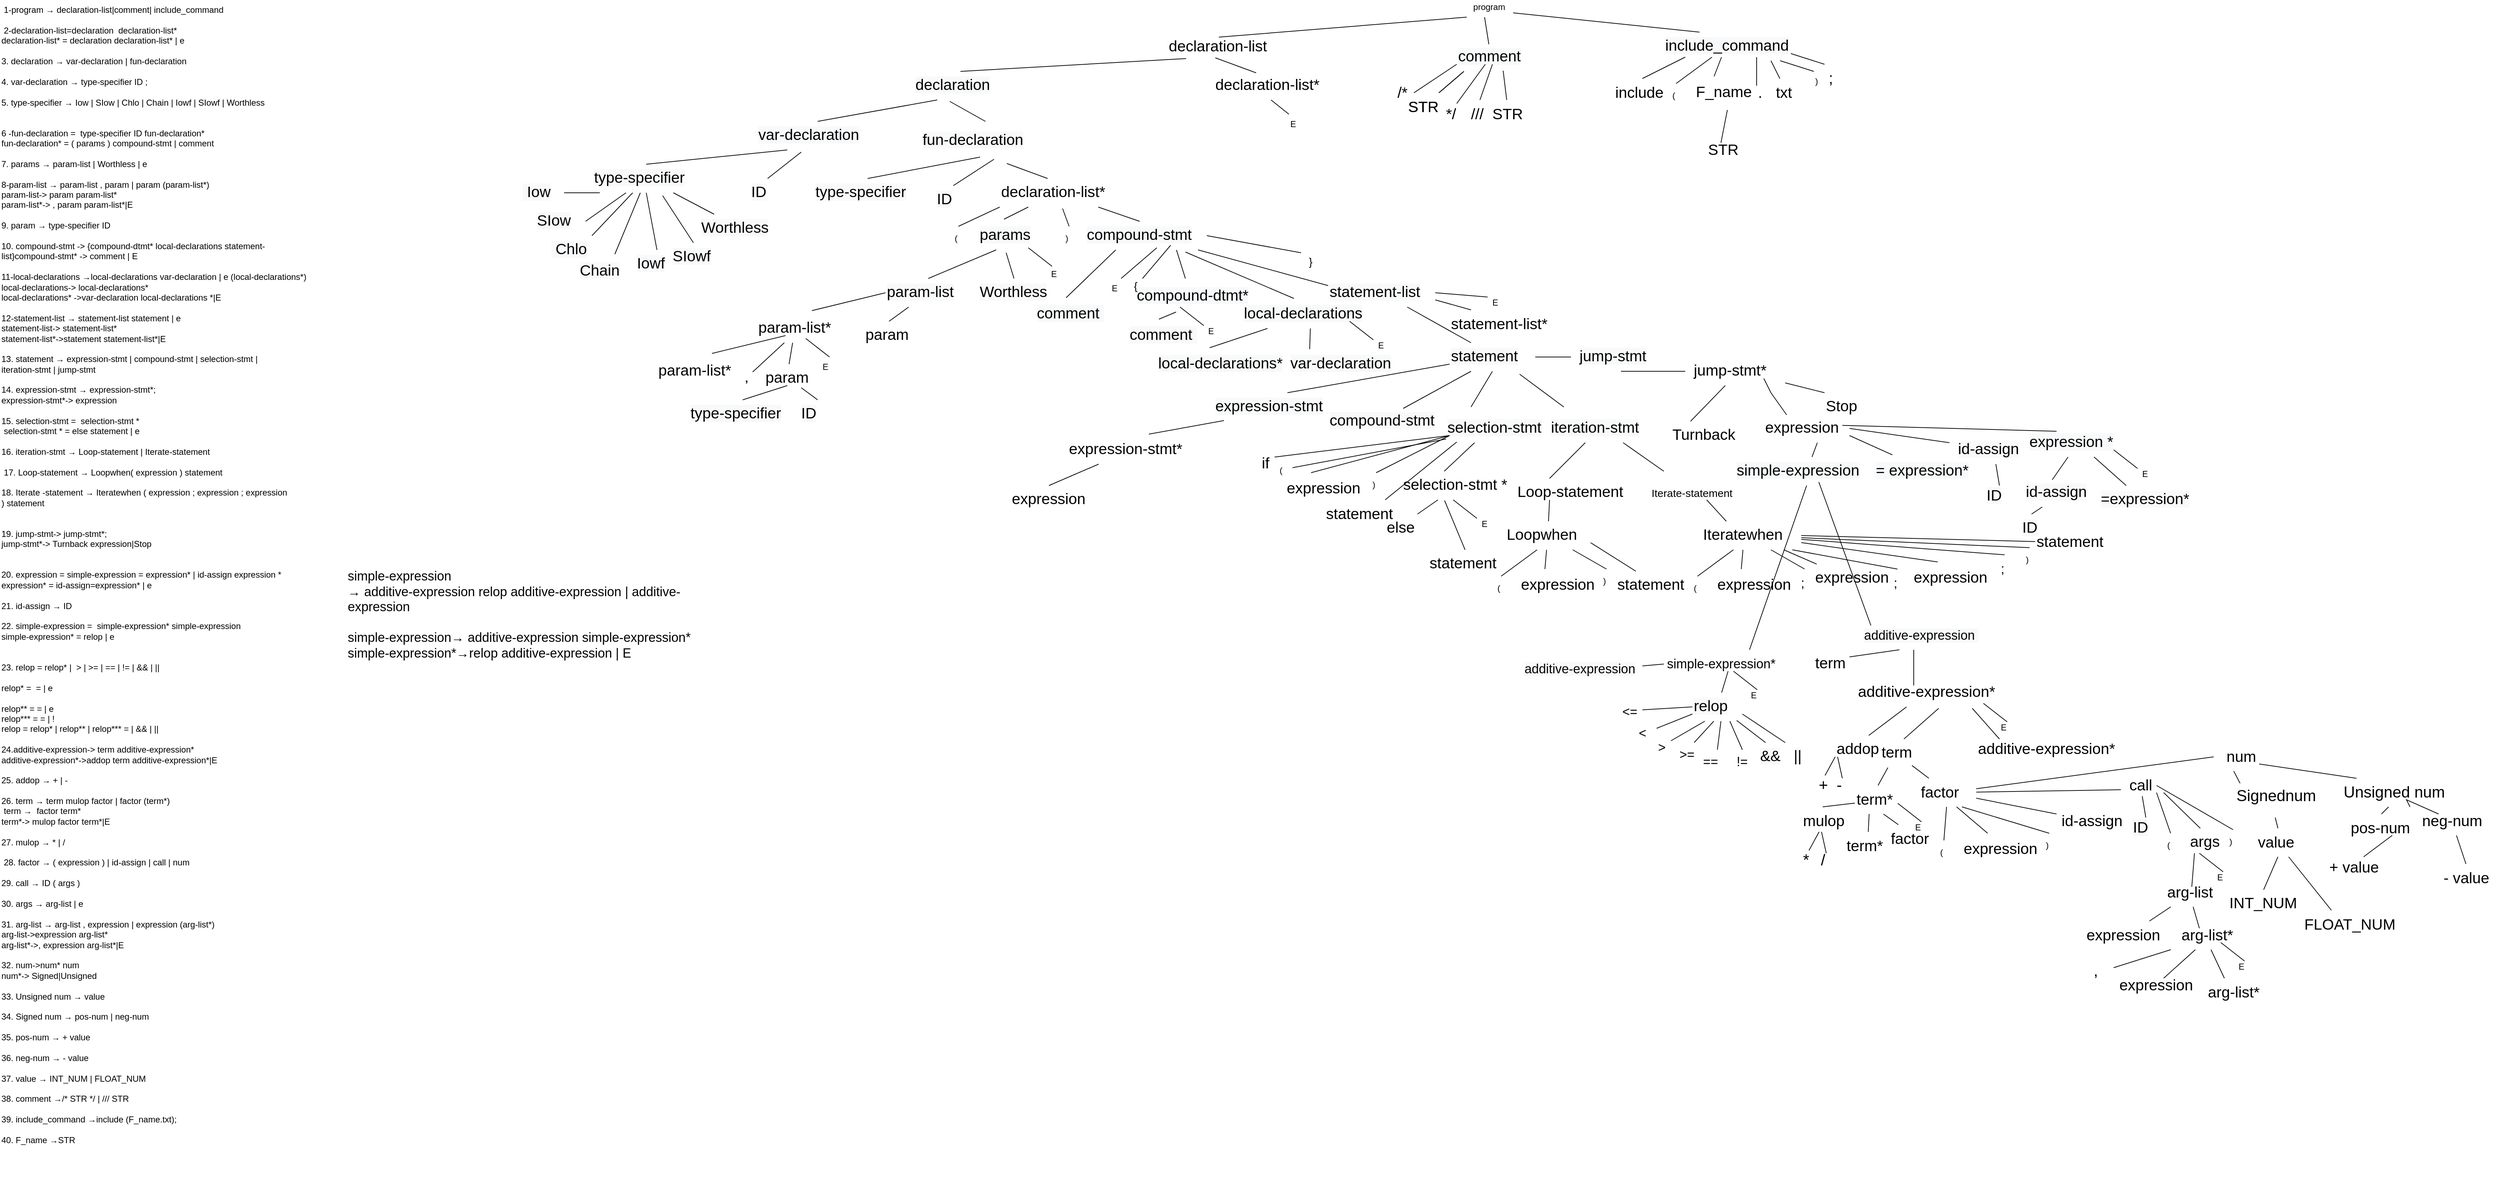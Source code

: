 <mxfile version="18.0.8" type="device"><diagram id="ykl3CyykZI1Kv84kUN3N" name="Page-1"><mxGraphModel dx="2568" dy="460" grid="1" gridSize="10" guides="1" tooltips="1" connect="1" arrows="1" fold="1" page="1" pageScale="1" pageWidth="850" pageHeight="1100" math="0" shadow="0"><root><mxCell id="0"/><mxCell id="1" parent="0"/><mxCell id="DDVUXGJB_hq2uwbOyaMc-30" style="edgeStyle=orthogonalEdgeStyle;rounded=0;orthogonalLoop=1;jettySize=auto;html=1;exitX=0.5;exitY=1;exitDx=0;exitDy=0;" edge="1" parent="1"><mxGeometry relative="1" as="geometry"><mxPoint x="-1310" y="1660" as="sourcePoint"/><mxPoint x="-1310" y="1660" as="targetPoint"/></mxGeometry></mxCell><mxCell id="DDVUXGJB_hq2uwbOyaMc-32" style="edgeStyle=orthogonalEdgeStyle;rounded=0;orthogonalLoop=1;jettySize=auto;html=1;exitX=0.5;exitY=1;exitDx=0;exitDy=0;" edge="1" parent="1"><mxGeometry relative="1" as="geometry"><mxPoint x="-1310" y="1660" as="sourcePoint"/><mxPoint x="-1310" y="1660" as="targetPoint"/></mxGeometry></mxCell><mxCell id="DDVUXGJB_hq2uwbOyaMc-34" value="&amp;nbsp;1-program → declaration-list|comment| include_command&lt;br&gt;&lt;br&gt;&amp;nbsp;&lt;span style=&quot;text-align: center;&quot;&gt;2-declaration-list=declaration&amp;nbsp; declaration-list*&lt;/span&gt;&lt;br style=&quot;text-align: center;&quot;&gt;&lt;span style=&quot;text-align: center;&quot;&gt;declaration-list* = declaration declaration-list* | e&lt;/span&gt;&lt;br&gt;&lt;br&gt;3. declaration → var-declaration | fun-declaration&lt;br&gt;&lt;br&gt;4. var-declaration → type-specifier ID ; &lt;br&gt;&lt;br&gt;5. type-specifier → Iow | SIow | Chlo | Chain | Iowf | SIowf | Worthless&lt;br&gt;&lt;br&gt;&lt;br&gt;6 -fun-declaration =&amp;nbsp;&amp;nbsp;type-specifier ID fun-declaration*&amp;nbsp;&lt;br&gt;fun-declaration* = ( params ) compound-stmt | comment&amp;nbsp;&lt;br&gt;&lt;br&gt;7. params → param-list | Worthless | e&lt;br&gt;&lt;br&gt;8-param-list → param-list , param | param (param-list*)&lt;br&gt;param-list-&amp;gt; param param-list*&lt;br&gt;param-list*-&amp;gt; , param param-list*|E&lt;br&gt;&lt;br&gt;9. param → type-specifier ID&lt;br&gt;&lt;br&gt;10. compound-stmt -&amp;gt; {compound-dtmt* local-declarations statement-list}compound-stmt* -&amp;gt; comment | E&lt;br&gt;&lt;br&gt;11-local-declarations →local-declarations var-declaration | e (local-declarations*)&lt;br&gt;local-declarations-&amp;gt; local-declarations*&lt;br&gt;local-declarations* -&amp;gt;var-declaration local-declarations *|E&lt;br&gt;&lt;br&gt;12-statement-list → statement-list statement | e&lt;br&gt;statement-list-&amp;gt; statement-list*&lt;br&gt;statement-list*-&amp;gt;statement statement-list*|E&lt;br&gt;&lt;br&gt;13. statement → expression-stmt | compound-stmt | selection-stmt | &lt;br&gt;iteration-stmt | jump-stmt&lt;br&gt;&lt;br&gt;14.&amp;nbsp;&lt;span style=&quot;background-color: initial;&quot;&gt;expression-stmt → expression-stmt*;&lt;/span&gt;&lt;div&gt;expression-stmt*-&amp;gt; expression&lt;/div&gt;&lt;div&gt;&lt;br&gt;&lt;/div&gt;&lt;div&gt;15. selection-stmt&amp;nbsp;=&amp;nbsp;&amp;nbsp;selection-stmt&amp;nbsp;*&amp;nbsp;&lt;br&gt;&amp;nbsp;selection-stmt&amp;nbsp;* = else statement | e&lt;br&gt;&lt;/div&gt;&lt;div&gt;&lt;br&gt;&lt;/div&gt;&lt;div&gt;16. iteration-stmt → Loop-statement | Iterate-statement&lt;/div&gt;&lt;div&gt;&lt;br&gt;&lt;/div&gt;&lt;div&gt;&amp;nbsp;17. Loop-statement → Loopwhen( expression ) statement&lt;/div&gt;&lt;div&gt;&lt;br&gt;&lt;/div&gt;&lt;div&gt;18. Iterate -statement → Iteratewhen ( expression ; expression ; expression&lt;br&gt;) statement&lt;br&gt;&lt;/div&gt;&lt;div&gt;&lt;br&gt;&lt;/div&gt;&lt;div&gt;&lt;br&gt;&lt;/div&gt;&lt;div&gt;19.&amp;nbsp;&lt;span style=&quot;background-color: initial;&quot;&gt;jump-stmt-&amp;gt; jump-stmt*;&lt;/span&gt;&lt;/div&gt;&lt;div&gt;&lt;span style=&quot;background-color: initial;&quot;&gt;jump-stmt*-&amp;gt; Turnback expression|Stop&lt;/span&gt;&lt;/div&gt;&lt;div&gt;&lt;span style=&quot;background-color: initial;&quot;&gt;&lt;br&gt;&lt;/span&gt;&lt;/div&gt;&lt;div&gt;&lt;br&gt;&lt;/div&gt;&lt;span style=&quot;text-align: center;&quot;&gt;&lt;div style=&quot;text-align: left;&quot;&gt;&lt;span style=&quot;background-color: initial;&quot;&gt;20. expression = simple-expression = expression* | id-assign expression *&lt;/span&gt;&lt;/div&gt;&lt;/span&gt;&lt;span style=&quot;text-align: center;&quot;&gt;expression* = id-assign=expression* | e&lt;br&gt;&lt;/span&gt;&lt;span style=&quot;text-align: center;&quot;&gt;&lt;br&gt;&lt;/span&gt;21. id-assign → ID&lt;br&gt;&lt;span style=&quot;text-align: center;&quot;&gt;&lt;br&gt;&lt;/span&gt;22. simple-expression =&amp;nbsp; simple-expression* simple-expression&lt;br&gt;simple-expression* = relop | e&lt;span style=&quot;text-align: center;&quot;&gt;&lt;br&gt;&lt;/span&gt;&lt;div&gt;&lt;br&gt;&lt;/div&gt;&lt;div&gt;&amp;nbsp;&lt;br&gt;&lt;/div&gt;23. relop = relop* |&amp;nbsp;&amp;nbsp;&amp;gt; | &amp;gt;= | == | != | &amp;amp;&amp;amp; | ||&lt;br&gt;&amp;nbsp;&lt;br&gt;relop* =&amp;nbsp; = | e&lt;br&gt;&lt;br&gt;relop** = = | e&amp;nbsp;&lt;br&gt;relop*** = = | !&lt;br&gt;relop = relop* | relop** | relop*** = | &amp;amp;&amp;amp; | ||&lt;div&gt;&lt;br&gt;&lt;/div&gt;&lt;div&gt;&lt;div&gt;24.&lt;span style=&quot;background-color: initial;&quot;&gt;additive-expression-&amp;gt; term additive-expression*&lt;/span&gt;&lt;/div&gt;&lt;div&gt;additive-expression*-&amp;gt;addop term additive-expression*|E&lt;/div&gt;&lt;div&gt;&lt;br&gt;&lt;/div&gt;&lt;div&gt;25. addop → + | -&lt;br&gt;&lt;/div&gt;&lt;div&gt;&lt;br&gt;&lt;/div&gt;&lt;div&gt;26. term → term mulop factor | factor (term*)&lt;/div&gt;&lt;div&gt;&amp;nbsp;term →&amp;nbsp; factor term*&lt;/div&gt;&lt;div&gt;term*-&amp;gt; mulop factor term*|E&lt;/div&gt;&lt;div&gt;&lt;br&gt;&lt;/div&gt;&lt;div&gt;27. mulop → * | /&lt;/div&gt;&lt;div&gt;&lt;br&gt;&lt;/div&gt;&lt;div&gt;&amp;nbsp;28. factor → ( expression ) | id-assign | call | num&amp;nbsp;&lt;/div&gt;&lt;div&gt;&lt;br&gt;&lt;/div&gt;&lt;div&gt;29. call → ID ( args )&amp;nbsp;&lt;/div&gt;&lt;div&gt;&lt;br&gt;&lt;/div&gt;&lt;div&gt;30. args → arg-list | e&lt;br&gt;&lt;/div&gt;&lt;div&gt;&lt;br&gt;&lt;/div&gt;&lt;div&gt;31. arg-list → arg-list , expression | expression (arg-list*)&lt;/div&gt;&lt;div&gt;arg-list-&amp;gt;expression arg-list*&lt;/div&gt;&lt;div&gt;arg-list*-&amp;gt;, expression arg-list*|E&lt;/div&gt;&lt;/div&gt;&lt;div&gt;&lt;br&gt;&lt;/div&gt;&lt;div&gt;&lt;div&gt;32. num-&amp;gt;num* num&lt;/div&gt;&lt;div&gt;num*-&amp;gt; Signed|Unsigned&lt;/div&gt;&lt;/div&gt;&lt;div&gt;&lt;br&gt;&lt;/div&gt;&lt;div&gt;33. Unsigned num → value&amp;nbsp;&lt;/div&gt;&lt;div&gt;&lt;br&gt;&lt;/div&gt;&lt;div&gt;34. Signed num → pos-num | neg-num&amp;nbsp;&lt;/div&gt;&lt;div&gt;&lt;br&gt;&lt;/div&gt;&lt;div&gt;35. pos-num → + value&amp;nbsp;&lt;/div&gt;&lt;div&gt;&lt;br&gt;&lt;/div&gt;&lt;div&gt;36. neg-num → - value&amp;nbsp;&lt;/div&gt;&lt;div&gt;&lt;br&gt;&lt;/div&gt;&lt;div&gt;37. value → INT_NUM | FLOAT_NUM&amp;nbsp;&lt;/div&gt;&lt;div&gt;&lt;br&gt;&lt;/div&gt;&lt;div&gt;38. comment →/* STR */ | /// STR&amp;nbsp;&lt;/div&gt;&lt;div&gt;&lt;br&gt;&lt;/div&gt;&lt;div&gt;39. include_command →include (F_name.txt);&amp;nbsp;&lt;/div&gt;&lt;div&gt;&lt;br&gt;&lt;/div&gt;&lt;div&gt;40. F_name →STR&amp;nbsp;&lt;br&gt;&lt;/div&gt;" style="text;whiteSpace=wrap;html=1;" vertex="1" parent="1"><mxGeometry x="-1610" y="10" width="440" height="1660" as="geometry"/></mxCell><mxCell id="DDVUXGJB_hq2uwbOyaMc-36" value="program" style="text;html=1;align=center;verticalAlign=middle;resizable=0;points=[];autosize=1;strokeColor=none;fillColor=none;" vertex="1" parent="1"><mxGeometry x="445" y="10" width="60" height="20" as="geometry"/></mxCell><mxCell id="DDVUXGJB_hq2uwbOyaMc-37" value="&lt;span style=&quot;font-size: 16pt; line-height: 115%; font-family: Helvetica, &amp;quot;sans-serif&amp;quot;; background-image: initial; background-position: initial; background-size: initial; background-repeat: initial; background-attachment: initial; background-origin: initial; background-clip: initial;&quot;&gt;declaration-list&lt;/span&gt;" style="text;html=1;align=center;verticalAlign=middle;resizable=0;points=[];autosize=1;strokeColor=none;fillColor=none;" vertex="1" parent="1"><mxGeometry x="20" y="60" width="150" height="30" as="geometry"/></mxCell><mxCell id="DDVUXGJB_hq2uwbOyaMc-38" value="&lt;span style=&quot;font-size:16.0pt;line-height:115%;&#10;font-family:&amp;quot;Helvetica&amp;quot;,&amp;quot;sans-serif&amp;quot;;mso-fareast-font-family:&amp;quot;Times New Roman&amp;quot;;&#10;color:black;background:#F8F9FA;mso-ansi-language:EN-US;mso-fareast-language:&#10;EN-US;mso-bidi-language:AR-SA&quot;&gt;comment&lt;/span&gt;" style="text;whiteSpace=wrap;html=1;" vertex="1" parent="1"><mxGeometry x="430" y="70" width="110" height="40" as="geometry"/></mxCell><mxCell id="DDVUXGJB_hq2uwbOyaMc-39" value="&lt;span style=&quot;font-size:16.0pt;line-height:115%;&#10;font-family:&amp;quot;Helvetica&amp;quot;,&amp;quot;sans-serif&amp;quot;;mso-fareast-font-family:&amp;quot;Times New Roman&amp;quot;;&#10;color:black;background:#F8F9FA;mso-ansi-language:EN-US;mso-fareast-language:&#10;EN-US;mso-bidi-language:AR-SA&quot;&gt;include_command&lt;/span&gt;" style="text;whiteSpace=wrap;html=1;" vertex="1" parent="1"><mxGeometry x="720" y="55" width="200" height="40" as="geometry"/></mxCell><mxCell id="DDVUXGJB_hq2uwbOyaMc-40" value="" style="endArrow=none;html=1;rounded=0;entryX=-0.017;entryY=1.2;entryDx=0;entryDy=0;entryPerimeter=0;exitX=0.513;exitY=0.067;exitDx=0;exitDy=0;exitPerimeter=0;" edge="1" parent="1" source="DDVUXGJB_hq2uwbOyaMc-37" target="DDVUXGJB_hq2uwbOyaMc-36"><mxGeometry width="50" height="50" relative="1" as="geometry"><mxPoint x="290" y="90" as="sourcePoint"/><mxPoint x="340" y="40" as="targetPoint"/></mxGeometry></mxCell><mxCell id="DDVUXGJB_hq2uwbOyaMc-41" value="" style="endArrow=none;html=1;rounded=0;exitX=0.409;exitY=0.05;exitDx=0;exitDy=0;exitPerimeter=0;entryX=0.4;entryY=1.2;entryDx=0;entryDy=0;entryPerimeter=0;" edge="1" parent="1" source="DDVUXGJB_hq2uwbOyaMc-38" target="DDVUXGJB_hq2uwbOyaMc-36"><mxGeometry width="50" height="50" relative="1" as="geometry"><mxPoint x="380" y="90" as="sourcePoint"/><mxPoint x="400" y="50" as="targetPoint"/></mxGeometry></mxCell><mxCell id="DDVUXGJB_hq2uwbOyaMc-42" value="" style="endArrow=none;html=1;rounded=0;entryX=1.067;entryY=0.9;entryDx=0;entryDy=0;entryPerimeter=0;exitX=0.25;exitY=0;exitDx=0;exitDy=0;" edge="1" parent="1" source="DDVUXGJB_hq2uwbOyaMc-39" target="DDVUXGJB_hq2uwbOyaMc-36"><mxGeometry width="50" height="50" relative="1" as="geometry"><mxPoint x="530" y="70" as="sourcePoint"/><mxPoint x="580" y="20" as="targetPoint"/></mxGeometry></mxCell><mxCell id="DDVUXGJB_hq2uwbOyaMc-43" value="&lt;span style=&quot;font-size:16.0pt;line-height:115%;&#10;font-family:&amp;quot;Helvetica&amp;quot;,&amp;quot;sans-serif&amp;quot;;mso-fareast-font-family:&amp;quot;Times New Roman&amp;quot;;&#10;color:black;background:#F8F9FA;mso-ansi-language:EN-US;mso-fareast-language:&#10;EN-US;mso-bidi-language:AR-SA&quot;&gt;declaration&lt;/span&gt;" style="text;whiteSpace=wrap;html=1;" vertex="1" parent="1"><mxGeometry x="-330" y="110" width="130" height="40" as="geometry"/></mxCell><mxCell id="DDVUXGJB_hq2uwbOyaMc-44" value="" style="endArrow=none;html=1;rounded=0;entryX=0.207;entryY=1.067;entryDx=0;entryDy=0;entryPerimeter=0;exitX=0.5;exitY=0;exitDx=0;exitDy=0;" edge="1" parent="1" source="DDVUXGJB_hq2uwbOyaMc-43" target="DDVUXGJB_hq2uwbOyaMc-37"><mxGeometry width="50" height="50" relative="1" as="geometry"><mxPoint x="-30" y="120" as="sourcePoint"/><mxPoint x="20" y="70" as="targetPoint"/></mxGeometry></mxCell><mxCell id="DDVUXGJB_hq2uwbOyaMc-45" value="&lt;span style=&quot;font-size: 16pt; line-height: 115%; font-family: Helvetica, &amp;quot;sans-serif&amp;quot;; background-image: initial; background-position: initial; background-size: initial; background-repeat: initial; background-attachment: initial; background-origin: initial; background-clip: initial;&quot;&gt;declaration-list*&lt;/span&gt;" style="text;whiteSpace=wrap;html=1;" vertex="1" parent="1"><mxGeometry x="90" y="110" width="160" height="40" as="geometry"/></mxCell><mxCell id="DDVUXGJB_hq2uwbOyaMc-46" value="" style="endArrow=none;html=1;rounded=0;exitX=0.369;exitY=0.05;exitDx=0;exitDy=0;exitPerimeter=0;entryX=0.48;entryY=1.033;entryDx=0;entryDy=0;entryPerimeter=0;" edge="1" parent="1" source="DDVUXGJB_hq2uwbOyaMc-45" target="DDVUXGJB_hq2uwbOyaMc-37"><mxGeometry width="50" height="50" relative="1" as="geometry"><mxPoint x="100" y="140" as="sourcePoint"/><mxPoint x="90" y="100" as="targetPoint"/></mxGeometry></mxCell><mxCell id="DDVUXGJB_hq2uwbOyaMc-51" value="&lt;span&gt;E&lt;/span&gt;" style="text;whiteSpace=wrap;html=1;" vertex="1" parent="1"><mxGeometry x="195" y="170" width="35" height="40" as="geometry"/></mxCell><mxCell id="DDVUXGJB_hq2uwbOyaMc-52" value="" style="endArrow=none;html=1;rounded=0;exitX=0;exitY=0;exitDx=0;exitDy=0;entryX=0.5;entryY=1;entryDx=0;entryDy=0;" edge="1" parent="1" source="DDVUXGJB_hq2uwbOyaMc-51" target="DDVUXGJB_hq2uwbOyaMc-45"><mxGeometry width="50" height="50" relative="1" as="geometry"><mxPoint x="190" y="199.01" as="sourcePoint"/><mxPoint x="182" y="150" as="targetPoint"/></mxGeometry></mxCell><mxCell id="DDVUXGJB_hq2uwbOyaMc-53" value="&lt;span style=&quot;font-size:16.0pt;line-height:115%;&#10;font-family:&amp;quot;Helvetica&amp;quot;,&amp;quot;sans-serif&amp;quot;;mso-fareast-font-family:&amp;quot;Times New Roman&amp;quot;;&#10;color:black;background:#F8F9FA;mso-ansi-language:EN-US;mso-fareast-language:&#10;EN-US;mso-bidi-language:AR-SA&quot;&gt;var-declaration &lt;/span&gt;" style="text;whiteSpace=wrap;html=1;" vertex="1" parent="1"><mxGeometry x="-550" y="180" width="170" height="40" as="geometry"/></mxCell><mxCell id="DDVUXGJB_hq2uwbOyaMc-54" value="&#10;&lt;span style=&quot;font-size:16.0pt;line-height:115%;&#10;font-family:&amp;quot;Helvetica&amp;quot;,&amp;quot;sans-serif&amp;quot;;mso-fareast-font-family:&amp;quot;Times New Roman&amp;quot;;&#10;color:black;background:#F8F9FA;mso-ansi-language:EN-US;mso-fareast-language:&#10;EN-US;mso-bidi-language:AR-SA&quot;&gt;fun-declaration&lt;/span&gt;&#10;&#10;&#10;&#10;" style="endArrow=none;html=1;rounded=0;entryX=0.25;entryY=1;entryDx=0;entryDy=0;exitX=0.5;exitY=0;exitDx=0;exitDy=0;" edge="1" parent="1" source="DDVUXGJB_hq2uwbOyaMc-53" target="DDVUXGJB_hq2uwbOyaMc-43"><mxGeometry x="1" y="-97" width="50" height="50" relative="1" as="geometry"><mxPoint x="-360" y="190" as="sourcePoint"/><mxPoint x="-310" y="140" as="targetPoint"/><mxPoint x="33" y="-20" as="offset"/></mxGeometry></mxCell><mxCell id="DDVUXGJB_hq2uwbOyaMc-56" value="" style="endArrow=none;html=1;rounded=0;entryX=0.385;entryY=1.05;entryDx=0;entryDy=0;entryPerimeter=0;" edge="1" parent="1" target="DDVUXGJB_hq2uwbOyaMc-43"><mxGeometry width="50" height="50" relative="1" as="geometry"><mxPoint x="-230" y="180" as="sourcePoint"/><mxPoint x="-200" y="150" as="targetPoint"/></mxGeometry></mxCell><mxCell id="DDVUXGJB_hq2uwbOyaMc-57" value="&lt;span style=&quot;font-size:16.0pt;line-height:115%;&#10;font-family:&amp;quot;Helvetica&amp;quot;,&amp;quot;sans-serif&amp;quot;;mso-fareast-font-family:&amp;quot;Times New Roman&amp;quot;;&#10;color:black;background:#F8F9FA;mso-ansi-language:EN-US;mso-fareast-language:&#10;EN-US;mso-bidi-language:AR-SA&quot;&gt;type-specifier &lt;/span&gt;" style="text;whiteSpace=wrap;html=1;" vertex="1" parent="1"><mxGeometry x="-780" y="240" width="150" height="40" as="geometry"/></mxCell><mxCell id="DDVUXGJB_hq2uwbOyaMc-58" value="" style="endArrow=none;html=1;rounded=0;entryX=0.25;entryY=1;entryDx=0;entryDy=0;exitX=0.5;exitY=0;exitDx=0;exitDy=0;" edge="1" parent="1" source="DDVUXGJB_hq2uwbOyaMc-57" target="DDVUXGJB_hq2uwbOyaMc-53"><mxGeometry width="50" height="50" relative="1" as="geometry"><mxPoint x="-500" y="250" as="sourcePoint"/><mxPoint x="-450" y="200" as="targetPoint"/></mxGeometry></mxCell><mxCell id="DDVUXGJB_hq2uwbOyaMc-59" value="&lt;span style=&quot;font-size:16.0pt;line-height:115%;&#10;font-family:&amp;quot;Helvetica&amp;quot;,&amp;quot;sans-serif&amp;quot;;mso-fareast-font-family:&amp;quot;Times New Roman&amp;quot;;&#10;color:black;background:#F8F9FA;mso-ansi-language:EN-US;mso-fareast-language:&#10;EN-US;mso-bidi-language:AR-SA&quot;&gt;ID&lt;/span&gt;" style="text;whiteSpace=wrap;html=1;" vertex="1" parent="1"><mxGeometry x="-560" y="260" width="50" height="40" as="geometry"/></mxCell><mxCell id="DDVUXGJB_hq2uwbOyaMc-60" value="" style="endArrow=none;html=1;rounded=0;entryX=0.365;entryY=1.075;entryDx=0;entryDy=0;entryPerimeter=0;exitX=0.5;exitY=0;exitDx=0;exitDy=0;" edge="1" parent="1" source="DDVUXGJB_hq2uwbOyaMc-59" target="DDVUXGJB_hq2uwbOyaMc-53"><mxGeometry width="50" height="50" relative="1" as="geometry"><mxPoint x="-400" y="270" as="sourcePoint"/><mxPoint x="-350" y="220" as="targetPoint"/></mxGeometry></mxCell><mxCell id="DDVUXGJB_hq2uwbOyaMc-61" value="&lt;span style=&quot;font-size:16.0pt;line-height:115%;&#10;font-family:&amp;quot;Helvetica&amp;quot;,&amp;quot;sans-serif&amp;quot;;mso-fareast-font-family:&amp;quot;Times New Roman&amp;quot;;&#10;color:black;background:#F8F9FA;mso-ansi-language:EN-US;mso-fareast-language:&#10;EN-US;mso-bidi-language:AR-SA&quot;&gt;&lt;span style=&quot;mso-spacerun:yes&quot;&gt;&amp;nbsp;&lt;/span&gt;Iow &lt;/span&gt;" style="text;whiteSpace=wrap;html=1;" vertex="1" parent="1"><mxGeometry x="-880" y="260" width="60" height="40" as="geometry"/></mxCell><mxCell id="DDVUXGJB_hq2uwbOyaMc-62" value="" style="endArrow=none;html=1;rounded=0;exitX=1;exitY=0.5;exitDx=0;exitDy=0;" edge="1" parent="1" source="DDVUXGJB_hq2uwbOyaMc-61"><mxGeometry width="50" height="50" relative="1" as="geometry"><mxPoint x="-820" y="320" as="sourcePoint"/><mxPoint x="-770" y="280" as="targetPoint"/></mxGeometry></mxCell><mxCell id="DDVUXGJB_hq2uwbOyaMc-63" value="&lt;span style=&quot;font-size:16.0pt;line-height:115%;&#10;font-family:&amp;quot;Helvetica&amp;quot;,&amp;quot;sans-serif&amp;quot;;mso-fareast-font-family:&amp;quot;Times New Roman&amp;quot;;&#10;color:black;background:#F8F9FA;mso-ansi-language:EN-US;mso-fareast-language:&#10;EN-US;mso-bidi-language:AR-SA&quot;&gt;SIow&lt;/span&gt;" style="text;whiteSpace=wrap;html=1;" vertex="1" parent="1"><mxGeometry x="-860" y="300" width="70" height="40" as="geometry"/></mxCell><mxCell id="DDVUXGJB_hq2uwbOyaMc-64" value="" style="endArrow=none;html=1;rounded=0;exitX=1;exitY=0.5;exitDx=0;exitDy=0;" edge="1" parent="1" source="DDVUXGJB_hq2uwbOyaMc-63" target="DDVUXGJB_hq2uwbOyaMc-57"><mxGeometry width="50" height="50" relative="1" as="geometry"><mxPoint x="-760" y="340" as="sourcePoint"/><mxPoint x="-710" y="290" as="targetPoint"/></mxGeometry></mxCell><mxCell id="DDVUXGJB_hq2uwbOyaMc-65" value="&lt;span style=&quot;font-size:16.0pt;line-height:115%;&#10;font-family:&amp;quot;Helvetica&amp;quot;,&amp;quot;sans-serif&amp;quot;;mso-fareast-font-family:&amp;quot;Times New Roman&amp;quot;;&#10;color:black;background:#F8F9FA;mso-ansi-language:EN-US;mso-fareast-language:&#10;EN-US;mso-bidi-language:AR-SA&quot;&gt;&lt;span style=&quot;mso-spacerun:yes&quot;&gt;&amp;nbsp;&lt;/span&gt;Chlo &lt;/span&gt;" style="text;whiteSpace=wrap;html=1;" vertex="1" parent="1"><mxGeometry x="-840" y="340" width="80" height="40" as="geometry"/></mxCell><mxCell id="DDVUXGJB_hq2uwbOyaMc-66" value="" style="endArrow=none;html=1;rounded=0;" edge="1" parent="1" source="DDVUXGJB_hq2uwbOyaMc-65" target="DDVUXGJB_hq2uwbOyaMc-57"><mxGeometry width="50" height="50" relative="1" as="geometry"><mxPoint x="-740" y="360" as="sourcePoint"/><mxPoint x="-690" y="310" as="targetPoint"/></mxGeometry></mxCell><mxCell id="DDVUXGJB_hq2uwbOyaMc-67" value="&lt;span style=&quot;font-size:16.0pt;line-height:115%;&#10;font-family:&amp;quot;Helvetica&amp;quot;,&amp;quot;sans-serif&amp;quot;;mso-fareast-font-family:&amp;quot;Times New Roman&amp;quot;;&#10;color:black;background:#F8F9FA;mso-ansi-language:EN-US;mso-fareast-language:&#10;EN-US;mso-bidi-language:AR-SA&quot;&gt;Chain&lt;/span&gt;" style="text;whiteSpace=wrap;html=1;" vertex="1" parent="1"><mxGeometry x="-800" y="370" width="80" height="40" as="geometry"/></mxCell><mxCell id="DDVUXGJB_hq2uwbOyaMc-68" value="" style="endArrow=none;html=1;rounded=0;exitX=0.638;exitY=-0.1;exitDx=0;exitDy=0;exitPerimeter=0;" edge="1" parent="1" source="DDVUXGJB_hq2uwbOyaMc-67" target="DDVUXGJB_hq2uwbOyaMc-57"><mxGeometry width="50" height="50" relative="1" as="geometry"><mxPoint x="-740" y="380" as="sourcePoint"/><mxPoint x="-690" y="330" as="targetPoint"/></mxGeometry></mxCell><mxCell id="DDVUXGJB_hq2uwbOyaMc-69" value="&lt;span style=&quot;font-size:16.0pt;line-height:115%;&#10;font-family:&amp;quot;Helvetica&amp;quot;,&amp;quot;sans-serif&amp;quot;;mso-fareast-font-family:&amp;quot;Times New Roman&amp;quot;;&#10;color:black;background:#F8F9FA;mso-ansi-language:EN-US;mso-fareast-language:&#10;EN-US;mso-bidi-language:AR-SA&quot;&gt;Iowf&lt;/span&gt;" style="text;whiteSpace=wrap;html=1;" vertex="1" parent="1"><mxGeometry x="-720" y="360" width="60" height="40" as="geometry"/></mxCell><mxCell id="DDVUXGJB_hq2uwbOyaMc-70" value="" style="endArrow=none;html=1;rounded=0;entryX=0.5;entryY=1;entryDx=0;entryDy=0;exitX=0.5;exitY=0;exitDx=0;exitDy=0;" edge="1" parent="1" source="DDVUXGJB_hq2uwbOyaMc-69" target="DDVUXGJB_hq2uwbOyaMc-57"><mxGeometry width="50" height="50" relative="1" as="geometry"><mxPoint x="-690" y="350" as="sourcePoint"/><mxPoint x="-640" y="300" as="targetPoint"/></mxGeometry></mxCell><mxCell id="DDVUXGJB_hq2uwbOyaMc-71" value="&lt;span style=&quot;font-size:16.0pt;line-height:115%;&#10;font-family:&amp;quot;Helvetica&amp;quot;,&amp;quot;sans-serif&amp;quot;;mso-fareast-font-family:&amp;quot;Times New Roman&amp;quot;;&#10;color:black;background:#F8F9FA;mso-ansi-language:EN-US;mso-fareast-language:&#10;EN-US;mso-bidi-language:AR-SA&quot;&gt;SIowf &lt;/span&gt;" style="text;whiteSpace=wrap;html=1;" vertex="1" parent="1"><mxGeometry x="-670" y="350" width="80" height="40" as="geometry"/></mxCell><mxCell id="DDVUXGJB_hq2uwbOyaMc-72" value="" style="endArrow=none;html=1;rounded=0;entryX=0.653;entryY=1.1;entryDx=0;entryDy=0;entryPerimeter=0;exitX=0.388;exitY=0;exitDx=0;exitDy=0;exitPerimeter=0;" edge="1" parent="1" source="DDVUXGJB_hq2uwbOyaMc-71" target="DDVUXGJB_hq2uwbOyaMc-57"><mxGeometry width="50" height="50" relative="1" as="geometry"><mxPoint x="-640" y="340" as="sourcePoint"/><mxPoint x="-590" y="290" as="targetPoint"/></mxGeometry></mxCell><mxCell id="DDVUXGJB_hq2uwbOyaMc-73" value="&lt;span style=&quot;font-size:16.0pt;line-height:115%;&#10;font-family:&amp;quot;Helvetica&amp;quot;,&amp;quot;sans-serif&amp;quot;;mso-fareast-font-family:&amp;quot;Times New Roman&amp;quot;;&#10;color:black;background:#F8F9FA;mso-ansi-language:EN-US;mso-fareast-language:&#10;EN-US;mso-bidi-language:AR-SA&quot;&gt;Worthless&lt;/span&gt;" style="text;whiteSpace=wrap;html=1;" vertex="1" parent="1"><mxGeometry x="-630" y="310" width="120" height="40" as="geometry"/></mxCell><mxCell id="DDVUXGJB_hq2uwbOyaMc-74" value="" style="endArrow=none;html=1;rounded=0;" edge="1" parent="1" target="DDVUXGJB_hq2uwbOyaMc-57"><mxGeometry width="50" height="50" relative="1" as="geometry"><mxPoint x="-610" y="310" as="sourcePoint"/><mxPoint x="-560" y="260" as="targetPoint"/></mxGeometry></mxCell><mxCell id="DDVUXGJB_hq2uwbOyaMc-75" value="&lt;span style=&quot;font-size:16.0pt;line-height:115%;&#10;font-family:&amp;quot;Helvetica&amp;quot;,&amp;quot;sans-serif&amp;quot;;mso-fareast-font-family:&amp;quot;Times New Roman&amp;quot;;&#10;color:black;background:#F8F9FA;mso-ansi-language:EN-US;mso-fareast-language:&#10;EN-US;mso-bidi-language:AR-SA&quot;&gt;type-specifier &lt;/span&gt;" style="text;whiteSpace=wrap;html=1;" vertex="1" parent="1"><mxGeometry x="-470" y="260" width="150" height="40" as="geometry"/></mxCell><mxCell id="DDVUXGJB_hq2uwbOyaMc-76" value="" style="endArrow=none;html=1;rounded=0;entryX=0.25;entryY=1;entryDx=0;entryDy=0;exitX=0.5;exitY=0;exitDx=0;exitDy=0;" edge="1" parent="1" source="DDVUXGJB_hq2uwbOyaMc-75"><mxGeometry width="50" height="50" relative="1" as="geometry"><mxPoint x="-230" y="260" as="sourcePoint"/><mxPoint x="-237.5" y="230" as="targetPoint"/></mxGeometry></mxCell><mxCell id="DDVUXGJB_hq2uwbOyaMc-77" value="&lt;span style=&quot;font-size:16.0pt;line-height:115%;&#10;font-family:&amp;quot;Helvetica&amp;quot;,&amp;quot;sans-serif&amp;quot;;mso-fareast-font-family:&amp;quot;Times New Roman&amp;quot;;&#10;color:black;background:#F8F9FA;mso-ansi-language:EN-US;mso-fareast-language:&#10;EN-US;mso-bidi-language:AR-SA&quot;&gt;ID&lt;/span&gt;" style="text;whiteSpace=wrap;html=1;" vertex="1" parent="1"><mxGeometry x="-300" y="270" width="50" height="40" as="geometry"/></mxCell><mxCell id="DDVUXGJB_hq2uwbOyaMc-78" value="" style="endArrow=none;html=1;rounded=0;entryX=0.365;entryY=1.075;entryDx=0;entryDy=0;entryPerimeter=0;exitX=0.5;exitY=0;exitDx=0;exitDy=0;" edge="1" parent="1" source="DDVUXGJB_hq2uwbOyaMc-77"><mxGeometry width="50" height="50" relative="1" as="geometry"><mxPoint x="-130" y="280" as="sourcePoint"/><mxPoint x="-217.95" y="233" as="targetPoint"/></mxGeometry></mxCell><mxCell id="DDVUXGJB_hq2uwbOyaMc-80" value="&lt;span style=&quot;font-size: 16pt; line-height: 115%; font-family: Helvetica, &amp;quot;sans-serif&amp;quot;; background-image: initial; background-position: initial; background-size: initial; background-repeat: initial; background-attachment: initial; background-origin: initial; background-clip: initial;&quot;&gt;declaration-list*&lt;/span&gt;" style="text;whiteSpace=wrap;html=1;" vertex="1" parent="1"><mxGeometry x="-210" y="260" width="160" height="40" as="geometry"/></mxCell><mxCell id="DDVUXGJB_hq2uwbOyaMc-81" value="" style="endArrow=none;html=1;rounded=0;entryX=0.36;entryY=-0.075;entryDx=0;entryDy=0;entryPerimeter=0;exitX=0.25;exitY=1;exitDx=0;exitDy=0;" edge="1" parent="1" target="DDVUXGJB_hq2uwbOyaMc-83" source="DDVUXGJB_hq2uwbOyaMc-80"><mxGeometry width="50" height="50" relative="1" as="geometry"><mxPoint x="-105" y="320" as="sourcePoint"/><mxPoint x="-130" y="310" as="targetPoint"/></mxGeometry></mxCell><mxCell id="DDVUXGJB_hq2uwbOyaMc-82" value="" style="endArrow=none;html=1;rounded=0;exitX=0.369;exitY=0.05;exitDx=0;exitDy=0;exitPerimeter=0;entryX=0.48;entryY=1.033;entryDx=0;entryDy=0;entryPerimeter=0;" edge="1" parent="1"><mxGeometry width="50" height="50" relative="1" as="geometry"><mxPoint x="-142.96" y="260" as="sourcePoint"/><mxPoint x="-200" y="238.99" as="targetPoint"/></mxGeometry></mxCell><mxCell id="DDVUXGJB_hq2uwbOyaMc-83" value="&lt;span style=&quot;font-size:16.0pt;line-height:115%;&#10;font-family:&amp;quot;Helvetica&amp;quot;,&amp;quot;sans-serif&amp;quot;;mso-fareast-font-family:&amp;quot;Times New Roman&amp;quot;;&#10;color:black;background:#F8F9FA;mso-ansi-language:EN-US;mso-fareast-language:&#10;EN-US;mso-bidi-language:AR-SA&quot;&gt;params&lt;/span&gt;" style="text;whiteSpace=wrap;html=1;" vertex="1" parent="1"><mxGeometry x="-240" y="320" width="100" height="40" as="geometry"/></mxCell><mxCell id="DDVUXGJB_hq2uwbOyaMc-86" value="" style="endArrow=none;html=1;rounded=0;entryX=0.36;entryY=-0.075;entryDx=0;entryDy=0;entryPerimeter=0;exitX=0;exitY=1;exitDx=0;exitDy=0;" edge="1" parent="1" target="DDVUXGJB_hq2uwbOyaMc-87" source="DDVUXGJB_hq2uwbOyaMc-80"><mxGeometry width="50" height="50" relative="1" as="geometry"><mxPoint x="-250" y="300" as="sourcePoint"/><mxPoint x="-210" y="310" as="targetPoint"/></mxGeometry></mxCell><mxCell id="DDVUXGJB_hq2uwbOyaMc-87" value="&lt;span&gt;(&lt;/span&gt;" style="text;whiteSpace=wrap;html=1;" vertex="1" parent="1"><mxGeometry x="-275" y="330" width="20" height="40" as="geometry"/></mxCell><mxCell id="DDVUXGJB_hq2uwbOyaMc-88" value="" style="endArrow=none;html=1;rounded=0;entryX=0.36;entryY=-0.075;entryDx=0;entryDy=0;entryPerimeter=0;exitX=0.55;exitY=1.05;exitDx=0;exitDy=0;exitPerimeter=0;" edge="1" parent="1" target="DDVUXGJB_hq2uwbOyaMc-89" source="DDVUXGJB_hq2uwbOyaMc-80"><mxGeometry width="50" height="50" relative="1" as="geometry"><mxPoint x="-55" y="300" as="sourcePoint"/><mxPoint x="-55" y="310" as="targetPoint"/></mxGeometry></mxCell><mxCell id="DDVUXGJB_hq2uwbOyaMc-89" value="&lt;span&gt;)&lt;/span&gt;" style="text;whiteSpace=wrap;html=1;" vertex="1" parent="1"><mxGeometry x="-120" y="330" width="20" height="40" as="geometry"/></mxCell><mxCell id="DDVUXGJB_hq2uwbOyaMc-90" value="&lt;span style=&quot;font-size:16.0pt;line-height:115%;&#10;font-family:&amp;quot;Helvetica&amp;quot;,&amp;quot;sans-serif&amp;quot;;mso-fareast-font-family:&amp;quot;Times New Roman&amp;quot;;&#10;color:black;background:#F8F9FA;mso-ansi-language:EN-US;mso-fareast-language:&#10;EN-US;mso-bidi-language:AR-SA&quot;&gt;compound-stmt &lt;/span&gt;" style="text;whiteSpace=wrap;html=1;" vertex="1" parent="1"><mxGeometry x="-90" y="320" width="170" height="40" as="geometry"/></mxCell><mxCell id="DDVUXGJB_hq2uwbOyaMc-91" value="" style="endArrow=none;html=1;rounded=0;entryX=0.447;entryY=0;entryDx=0;entryDy=0;entryPerimeter=0;" edge="1" parent="1" source="DDVUXGJB_hq2uwbOyaMc-80" target="DDVUXGJB_hq2uwbOyaMc-90"><mxGeometry width="50" height="50" relative="1" as="geometry"><mxPoint x="-50" y="330" as="sourcePoint"/><mxPoint x="20.711" y="280" as="targetPoint"/></mxGeometry></mxCell><mxCell id="DDVUXGJB_hq2uwbOyaMc-92" value="&lt;span style=&quot;font-size:16.0pt;line-height:115%;&#10;font-family:&amp;quot;Helvetica&amp;quot;,&amp;quot;sans-serif&amp;quot;;mso-fareast-font-family:&amp;quot;Times New Roman&amp;quot;;&#10;color:black;background:#F8F9FA;mso-ansi-language:EN-US;mso-fareast-language:&#10;EN-US;mso-bidi-language:AR-SA&quot;&gt;comment&amp;nbsp;&lt;/span&gt;" style="text;whiteSpace=wrap;html=1;" vertex="1" parent="1"><mxGeometry x="-160" y="430" width="120" height="40" as="geometry"/></mxCell><mxCell id="DDVUXGJB_hq2uwbOyaMc-93" value="" style="endArrow=none;html=1;rounded=0;entryX=0.25;entryY=1;entryDx=0;entryDy=0;exitX=0.358;exitY=-0.075;exitDx=0;exitDy=0;exitPerimeter=0;" edge="1" parent="1" source="DDVUXGJB_hq2uwbOyaMc-92" target="DDVUXGJB_hq2uwbOyaMc-90"><mxGeometry width="50" height="50" relative="1" as="geometry"><mxPoint x="-10" y="400" as="sourcePoint"/><mxPoint x="30" y="370" as="targetPoint"/></mxGeometry></mxCell><mxCell id="DDVUXGJB_hq2uwbOyaMc-94" value="&lt;span&gt;E&lt;/span&gt;" style="text;whiteSpace=wrap;html=1;" vertex="1" parent="1"><mxGeometry x="-55" y="400" width="15" height="30" as="geometry"/></mxCell><mxCell id="DDVUXGJB_hq2uwbOyaMc-96" value="&lt;span style=&quot;font-size:16.0pt;line-height:115%;&#10;font-family:&amp;quot;Helvetica&amp;quot;,&amp;quot;sans-serif&amp;quot;;mso-fareast-font-family:&amp;quot;Times New Roman&amp;quot;;&#10;color:black;background:#F8F9FA;mso-ansi-language:EN-US;mso-fareast-language:&#10;EN-US;mso-bidi-language:AR-SA&quot;&gt;param-list &lt;/span&gt;" style="text;whiteSpace=wrap;html=1;" vertex="1" parent="1"><mxGeometry x="-370" y="400" width="120" height="40" as="geometry"/></mxCell><mxCell id="DDVUXGJB_hq2uwbOyaMc-97" value="" style="endArrow=none;html=1;rounded=0;entryX=0.25;entryY=1;entryDx=0;entryDy=0;exitX=0.5;exitY=0;exitDx=0;exitDy=0;" edge="1" parent="1" source="DDVUXGJB_hq2uwbOyaMc-96" target="DDVUXGJB_hq2uwbOyaMc-83"><mxGeometry width="50" height="50" relative="1" as="geometry"><mxPoint x="-240" y="410" as="sourcePoint"/><mxPoint x="-190" y="360" as="targetPoint"/></mxGeometry></mxCell><mxCell id="DDVUXGJB_hq2uwbOyaMc-98" value="&lt;span style=&quot;font-size:16.0pt;line-height:115%;&#10;font-family:&amp;quot;Helvetica&amp;quot;,&amp;quot;sans-serif&amp;quot;;mso-fareast-font-family:&amp;quot;Times New Roman&amp;quot;;&#10;color:black;background:#F8F9FA;mso-ansi-language:EN-US;mso-fareast-language:&#10;EN-US;mso-bidi-language:AR-SA&quot;&gt;Worthless&lt;/span&gt;" style="text;whiteSpace=wrap;html=1;" vertex="1" parent="1"><mxGeometry x="-240" y="400" width="120" height="40" as="geometry"/></mxCell><mxCell id="DDVUXGJB_hq2uwbOyaMc-99" value="" style="endArrow=none;html=1;rounded=0;entryX=0.39;entryY=1.1;entryDx=0;entryDy=0;entryPerimeter=0;" edge="1" parent="1" target="DDVUXGJB_hq2uwbOyaMc-83"><mxGeometry width="50" height="50" relative="1" as="geometry"><mxPoint x="-190" y="400" as="sourcePoint"/><mxPoint x="-180" y="329.289" as="targetPoint"/></mxGeometry></mxCell><mxCell id="DDVUXGJB_hq2uwbOyaMc-101" value="" style="endArrow=none;html=1;rounded=0;entryX=0.358;entryY=1.1;entryDx=0;entryDy=0;entryPerimeter=0;" edge="1" parent="1"><mxGeometry width="50" height="50" relative="1" as="geometry"><mxPoint x="-40" y="400" as="sourcePoint"/><mxPoint x="10.0" y="357" as="targetPoint"/></mxGeometry></mxCell><mxCell id="DDVUXGJB_hq2uwbOyaMc-102" value="&lt;span&gt;E&lt;/span&gt;" style="text;whiteSpace=wrap;html=1;" vertex="1" parent="1"><mxGeometry x="-140" y="380" width="35" height="40" as="geometry"/></mxCell><mxCell id="DDVUXGJB_hq2uwbOyaMc-103" value="" style="endArrow=none;html=1;rounded=0;entryX=0.358;entryY=1.1;entryDx=0;entryDy=0;entryPerimeter=0;exitX=0.75;exitY=0;exitDx=0;exitDy=0;" edge="1" parent="1"><mxGeometry width="50" height="50" relative="1" as="geometry"><mxPoint x="-136.71" y="383" as="sourcePoint"/><mxPoint x="-170" y="357" as="targetPoint"/></mxGeometry></mxCell><mxCell id="DDVUXGJB_hq2uwbOyaMc-104" value="&lt;span style=&quot;font-size: 16pt; line-height: 115%; font-family: Helvetica, &amp;quot;sans-serif&amp;quot;; background-image: initial; background-position: initial; background-size: initial; background-repeat: initial; background-attachment: initial; background-origin: initial; background-clip: initial;&quot;&gt;param-list*&lt;/span&gt;" style="text;whiteSpace=wrap;html=1;" vertex="1" parent="1"><mxGeometry x="-550" y="450" width="120" height="40" as="geometry"/></mxCell><mxCell id="DDVUXGJB_hq2uwbOyaMc-105" value="" style="endArrow=none;html=1;rounded=0;exitX=0.642;exitY=-0.125;exitDx=0;exitDy=0;exitPerimeter=0;" edge="1" parent="1" source="DDVUXGJB_hq2uwbOyaMc-104"><mxGeometry width="50" height="50" relative="1" as="geometry"><mxPoint x="-420" y="470" as="sourcePoint"/><mxPoint x="-370" y="420" as="targetPoint"/></mxGeometry></mxCell><mxCell id="DDVUXGJB_hq2uwbOyaMc-106" value="&lt;span style=&quot;font-size: 16pt; line-height: 115%; font-family: Helvetica, &amp;quot;sans-serif&amp;quot;; background-image: initial; background-position: initial; background-size: initial; background-repeat: initial; background-attachment: initial; background-origin: initial; background-clip: initial;&quot;&gt;param&lt;/span&gt;" style="text;whiteSpace=wrap;html=1;" vertex="1" parent="1"><mxGeometry x="-400" y="460" width="70" height="40" as="geometry"/></mxCell><mxCell id="DDVUXGJB_hq2uwbOyaMc-107" value="" style="endArrow=none;html=1;rounded=0;exitX=0.5;exitY=0;exitDx=0;exitDy=0;" edge="1" parent="1" source="DDVUXGJB_hq2uwbOyaMc-106" target="DDVUXGJB_hq2uwbOyaMc-96"><mxGeometry width="50" height="50" relative="1" as="geometry"><mxPoint x="-350" y="490" as="sourcePoint"/><mxPoint x="-300" y="440" as="targetPoint"/></mxGeometry></mxCell><mxCell id="DDVUXGJB_hq2uwbOyaMc-110" value="&lt;span style=&quot;font-size: 16pt; line-height: 115%; font-family: Helvetica, &amp;quot;sans-serif&amp;quot;; background-image: initial; background-position: initial; background-size: initial; background-repeat: initial; background-attachment: initial; background-origin: initial; background-clip: initial;&quot;&gt;param-list*&lt;/span&gt;" style="text;whiteSpace=wrap;html=1;" vertex="1" parent="1"><mxGeometry x="-690" y="510" width="120" height="40" as="geometry"/></mxCell><mxCell id="DDVUXGJB_hq2uwbOyaMc-111" value="" style="endArrow=none;html=1;rounded=0;exitX=0.642;exitY=-0.125;exitDx=0;exitDy=0;exitPerimeter=0;" edge="1" parent="1" source="DDVUXGJB_hq2uwbOyaMc-110"><mxGeometry width="50" height="50" relative="1" as="geometry"><mxPoint x="-560" y="530" as="sourcePoint"/><mxPoint x="-510" y="480" as="targetPoint"/></mxGeometry></mxCell><mxCell id="DDVUXGJB_hq2uwbOyaMc-112" value="&lt;span style=&quot;font-size: 16pt; line-height: 115%; font-family: Helvetica, &amp;quot;sans-serif&amp;quot;; background-image: initial; background-position: initial; background-size: initial; background-repeat: initial; background-attachment: initial; background-origin: initial; background-clip: initial;&quot;&gt;param&lt;/span&gt;" style="text;whiteSpace=wrap;html=1;" vertex="1" parent="1"><mxGeometry x="-540" y="520" width="70" height="40" as="geometry"/></mxCell><mxCell id="DDVUXGJB_hq2uwbOyaMc-113" value="" style="endArrow=none;html=1;rounded=0;exitX=0.5;exitY=0;exitDx=0;exitDy=0;" edge="1" parent="1" source="DDVUXGJB_hq2uwbOyaMc-112"><mxGeometry width="50" height="50" relative="1" as="geometry"><mxPoint x="-490" y="550" as="sourcePoint"/><mxPoint x="-500" y="490" as="targetPoint"/></mxGeometry></mxCell><mxCell id="DDVUXGJB_hq2uwbOyaMc-114" value="&lt;font style=&quot;font-size: 14px;&quot;&gt;&lt;b&gt;,&lt;/b&gt;&lt;/font&gt;" style="text;html=1;align=center;verticalAlign=middle;resizable=0;points=[];autosize=1;strokeColor=none;fillColor=none;" vertex="1" parent="1"><mxGeometry x="-575" y="530" width="20" height="20" as="geometry"/></mxCell><mxCell id="DDVUXGJB_hq2uwbOyaMc-115" value="" style="endArrow=none;html=1;rounded=0;fontSize=14;exitX=0.95;exitY=0.05;exitDx=0;exitDy=0;exitPerimeter=0;" edge="1" parent="1" source="DDVUXGJB_hq2uwbOyaMc-114" target="DDVUXGJB_hq2uwbOyaMc-104"><mxGeometry width="50" height="50" relative="1" as="geometry"><mxPoint x="-550" y="550" as="sourcePoint"/><mxPoint x="-500" y="500" as="targetPoint"/></mxGeometry></mxCell><mxCell id="DDVUXGJB_hq2uwbOyaMc-116" value="&lt;span&gt;E&lt;/span&gt;" style="text;whiteSpace=wrap;html=1;" vertex="1" parent="1"><mxGeometry x="-460" y="510" width="35" height="40" as="geometry"/></mxCell><mxCell id="DDVUXGJB_hq2uwbOyaMc-117" value="" style="endArrow=none;html=1;rounded=0;entryX=0.358;entryY=1.1;entryDx=0;entryDy=0;entryPerimeter=0;exitX=0.75;exitY=0;exitDx=0;exitDy=0;" edge="1" parent="1"><mxGeometry width="50" height="50" relative="1" as="geometry"><mxPoint x="-448.35" y="510" as="sourcePoint"/><mxPoint x="-481.64" y="484" as="targetPoint"/></mxGeometry></mxCell><mxCell id="DDVUXGJB_hq2uwbOyaMc-118" value="&lt;span style=&quot;font-size:16.0pt;line-height:115%;&#10;font-family:&amp;quot;Helvetica&amp;quot;,&amp;quot;sans-serif&amp;quot;;mso-fareast-font-family:&amp;quot;Times New Roman&amp;quot;;&#10;color:black;background:#F8F9FA;mso-ansi-language:EN-US;mso-fareast-language:&#10;EN-US;mso-bidi-language:AR-SA&quot;&gt;type-specifier &lt;/span&gt;" style="text;whiteSpace=wrap;html=1;" vertex="1" parent="1"><mxGeometry x="-645" y="570" width="150" height="40" as="geometry"/></mxCell><mxCell id="DDVUXGJB_hq2uwbOyaMc-119" value="" style="endArrow=none;html=1;rounded=0;entryX=0.25;entryY=1;entryDx=0;entryDy=0;exitX=0.5;exitY=0;exitDx=0;exitDy=0;" edge="1" parent="1" source="DDVUXGJB_hq2uwbOyaMc-118"><mxGeometry width="50" height="50" relative="1" as="geometry"><mxPoint x="-500" y="580" as="sourcePoint"/><mxPoint x="-507.5" y="550" as="targetPoint"/></mxGeometry></mxCell><mxCell id="DDVUXGJB_hq2uwbOyaMc-120" value="&lt;span style=&quot;font-size:16.0pt;line-height:115%;&#10;font-family:&amp;quot;Helvetica&amp;quot;,&amp;quot;sans-serif&amp;quot;;mso-fareast-font-family:&amp;quot;Times New Roman&amp;quot;;&#10;color:black;background:#F8F9FA;mso-ansi-language:EN-US;mso-fareast-language:&#10;EN-US;mso-bidi-language:AR-SA&quot;&gt;ID&lt;/span&gt;" style="text;whiteSpace=wrap;html=1;" vertex="1" parent="1"><mxGeometry x="-490" y="570" width="50" height="40" as="geometry"/></mxCell><mxCell id="DDVUXGJB_hq2uwbOyaMc-121" value="" style="endArrow=none;html=1;rounded=0;entryX=0.365;entryY=1.075;entryDx=0;entryDy=0;entryPerimeter=0;exitX=0.5;exitY=0;exitDx=0;exitDy=0;" edge="1" parent="1" source="DDVUXGJB_hq2uwbOyaMc-120"><mxGeometry width="50" height="50" relative="1" as="geometry"><mxPoint x="-400" y="600" as="sourcePoint"/><mxPoint x="-487.95" y="553" as="targetPoint"/></mxGeometry></mxCell><mxCell id="DDVUXGJB_hq2uwbOyaMc-123" value="&lt;span style=&quot;font-size:16.0pt;line-height:115%;&#10;font-family:&amp;quot;Helvetica&amp;quot;,&amp;quot;sans-serif&amp;quot;;mso-fareast-font-family:&amp;quot;Times New Roman&amp;quot;;&#10;color:black;background:#F8F9FA;mso-ansi-language:EN-US;mso-fareast-language:&#10;EN-US;mso-bidi-language:AR-SA&quot;&gt;compound-dtmt* &lt;/span&gt;" style="text;whiteSpace=wrap;html=1;fontSize=10;" vertex="1" parent="1"><mxGeometry x="-20" y="405" width="170" height="40" as="geometry"/></mxCell><mxCell id="DDVUXGJB_hq2uwbOyaMc-126" value="&lt;font style=&quot;font-size: 15px;&quot;&gt;{&lt;/font&gt;" style="text;html=1;align=center;verticalAlign=middle;resizable=0;points=[];autosize=1;strokeColor=none;fillColor=none;fontSize=10;" vertex="1" parent="1"><mxGeometry x="-30" y="400" width="20" height="20" as="geometry"/></mxCell><mxCell id="DDVUXGJB_hq2uwbOyaMc-127" value="" style="endArrow=none;html=1;rounded=0;entryX=0.358;entryY=1.1;entryDx=0;entryDy=0;entryPerimeter=0;" edge="1" parent="1"><mxGeometry width="50" height="50" relative="1" as="geometry"><mxPoint x="-10" y="400" as="sourcePoint"/><mxPoint x="29.38" y="353.5" as="targetPoint"/><Array as="points"/></mxGeometry></mxCell><mxCell id="DDVUXGJB_hq2uwbOyaMc-130" value="" style="endArrow=none;html=1;rounded=0;fontSize=15;entryX=0.75;entryY=1;entryDx=0;entryDy=0;" edge="1" parent="1" target="DDVUXGJB_hq2uwbOyaMc-90"><mxGeometry width="50" height="50" relative="1" as="geometry"><mxPoint x="50" y="400" as="sourcePoint"/><mxPoint x="110" y="360" as="targetPoint"/></mxGeometry></mxCell><mxCell id="DDVUXGJB_hq2uwbOyaMc-131" value="&lt;span style=&quot;font-size:16.0pt;line-height:115%;&#10;font-family:&amp;quot;Helvetica&amp;quot;,&amp;quot;sans-serif&amp;quot;;mso-fareast-font-family:&amp;quot;Times New Roman&amp;quot;;&#10;color:black;background:#F8F9FA;mso-ansi-language:EN-US;mso-fareast-language:&#10;EN-US;mso-bidi-language:AR-SA&quot;&gt;statement-list&lt;/span&gt;" style="text;whiteSpace=wrap;html=1;fontSize=15;" vertex="1" parent="1"><mxGeometry x="250" y="400" width="150" height="40" as="geometry"/></mxCell><mxCell id="DDVUXGJB_hq2uwbOyaMc-133" value="&lt;font style=&quot;font-size: 15px;&quot;&gt;}&lt;/font&gt;" style="text;html=1;align=center;verticalAlign=middle;resizable=0;points=[];autosize=1;strokeColor=none;fillColor=none;fontSize=10;" vertex="1" parent="1"><mxGeometry x="215.31" y="365.75" width="20" height="20" as="geometry"/></mxCell><mxCell id="DDVUXGJB_hq2uwbOyaMc-134" value="" style="endArrow=none;html=1;rounded=0;entryX=1;entryY=0.5;entryDx=0;entryDy=0;exitX=-0.165;exitY=-0.087;exitDx=0;exitDy=0;exitPerimeter=0;" edge="1" parent="1" source="DDVUXGJB_hq2uwbOyaMc-133" target="DDVUXGJB_hq2uwbOyaMc-90"><mxGeometry width="50" height="50" relative="1" as="geometry"><mxPoint x="235.31" y="360.75" as="sourcePoint"/><mxPoint x="274.69" y="314.25" as="targetPoint"/><Array as="points"/></mxGeometry></mxCell><mxCell id="DDVUXGJB_hq2uwbOyaMc-135" value="" style="endArrow=none;html=1;rounded=0;fontSize=15;exitX=0;exitY=0.25;exitDx=0;exitDy=0;" edge="1" parent="1" source="DDVUXGJB_hq2uwbOyaMc-131" target="DDVUXGJB_hq2uwbOyaMc-90"><mxGeometry width="50" height="50" relative="1" as="geometry"><mxPoint x="220" y="400" as="sourcePoint"/><mxPoint x="78.481" y="370" as="targetPoint"/></mxGeometry></mxCell><mxCell id="DDVUXGJB_hq2uwbOyaMc-136" value="&lt;span style=&quot;font-size:16.0pt;line-height:115%;&#10;font-family:&amp;quot;Helvetica&amp;quot;,&amp;quot;sans-serif&amp;quot;;mso-fareast-font-family:&amp;quot;Times New Roman&amp;quot;;&#10;color:black;background:#F8F9FA;mso-ansi-language:EN-US;mso-fareast-language:&#10;EN-US;mso-bidi-language:AR-SA&quot;&gt;comment&amp;nbsp;&lt;/span&gt;" style="text;whiteSpace=wrap;html=1;" vertex="1" parent="1"><mxGeometry x="-30" y="460" width="120" height="40" as="geometry"/></mxCell><mxCell id="DDVUXGJB_hq2uwbOyaMc-137" value="" style="endArrow=none;html=1;rounded=0;entryX=0.335;entryY=1.05;entryDx=0;entryDy=0;exitX=0.358;exitY=-0.075;exitDx=0;exitDy=0;exitPerimeter=0;entryPerimeter=0;" edge="1" parent="1" source="DDVUXGJB_hq2uwbOyaMc-136" target="DDVUXGJB_hq2uwbOyaMc-123"><mxGeometry width="50" height="50" relative="1" as="geometry"><mxPoint x="120" y="475" as="sourcePoint"/><mxPoint x="82.5" y="435" as="targetPoint"/></mxGeometry></mxCell><mxCell id="DDVUXGJB_hq2uwbOyaMc-138" value="&lt;span&gt;E&lt;/span&gt;" style="text;whiteSpace=wrap;html=1;" vertex="1" parent="1"><mxGeometry x="80" y="460" width="35" height="30" as="geometry"/></mxCell><mxCell id="DDVUXGJB_hq2uwbOyaMc-139" value="" style="endArrow=none;html=1;rounded=0;entryX=0.358;entryY=1.1;entryDx=0;entryDy=0;entryPerimeter=0;exitX=0.75;exitY=0;exitDx=0;exitDy=0;" edge="1" parent="1"><mxGeometry width="50" height="50" relative="1" as="geometry"><mxPoint x="75.79" y="466" as="sourcePoint"/><mxPoint x="42.5" y="440" as="targetPoint"/></mxGeometry></mxCell><mxCell id="DDVUXGJB_hq2uwbOyaMc-141" value="&lt;span style=&quot;font-size:16.0pt;line-height:115%;&#10;font-family:&amp;quot;Helvetica&amp;quot;,&amp;quot;sans-serif&amp;quot;;mso-fareast-font-family:&amp;quot;Times New Roman&amp;quot;;&#10;color:black;background:#F8F9FA;mso-ansi-language:EN-US;mso-fareast-language:&#10;EN-US;mso-bidi-language:AR-SA&quot;&gt;local-declarations &lt;/span&gt;" style="text;whiteSpace=wrap;html=1;fontSize=15;" vertex="1" parent="1"><mxGeometry x="130" y="430" width="190" height="40" as="geometry"/></mxCell><mxCell id="DDVUXGJB_hq2uwbOyaMc-142" value="" style="endArrow=none;html=1;rounded=0;fontSize=15;entryX=0.824;entryY=1.075;entryDx=0;entryDy=0;entryPerimeter=0;exitX=0.379;exitY=-0.05;exitDx=0;exitDy=0;exitPerimeter=0;" edge="1" parent="1" source="DDVUXGJB_hq2uwbOyaMc-141" target="DDVUXGJB_hq2uwbOyaMc-90"><mxGeometry width="50" height="50" relative="1" as="geometry"><mxPoint x="110" y="440" as="sourcePoint"/><mxPoint x="160" y="390" as="targetPoint"/></mxGeometry></mxCell><mxCell id="DDVUXGJB_hq2uwbOyaMc-144" value="&lt;span style=&quot;font-size:16.0pt;line-height:115%;&#10;font-family:&amp;quot;Helvetica&amp;quot;,&amp;quot;sans-serif&amp;quot;;mso-fareast-font-family:&amp;quot;Times New Roman&amp;quot;;&#10;color:black;background:#F8F9FA;mso-ansi-language:EN-US;mso-fareast-language:&#10;EN-US;mso-bidi-language:AR-SA&quot;&gt;local-declarations* &lt;/span&gt;" style="text;whiteSpace=wrap;html=1;fontSize=15;" vertex="1" parent="1"><mxGeometry x="10" y="500" width="200" height="40" as="geometry"/></mxCell><mxCell id="DDVUXGJB_hq2uwbOyaMc-145" value="" style="endArrow=none;html=1;rounded=0;fontSize=15;exitX=0.37;exitY=-0.075;exitDx=0;exitDy=0;exitPerimeter=0;" edge="1" parent="1" source="DDVUXGJB_hq2uwbOyaMc-144" target="DDVUXGJB_hq2uwbOyaMc-141"><mxGeometry width="50" height="50" relative="1" as="geometry"><mxPoint x="140" y="490" as="sourcePoint"/><mxPoint x="180" y="460" as="targetPoint"/></mxGeometry></mxCell><mxCell id="DDVUXGJB_hq2uwbOyaMc-146" value="&lt;span style=&quot;font-size:16.0pt;line-height:115%;&#10;font-family:&amp;quot;Helvetica&amp;quot;,&amp;quot;sans-serif&amp;quot;;mso-fareast-font-family:&amp;quot;Times New Roman&amp;quot;;&#10;color:black;background:#F8F9FA;mso-ansi-language:EN-US;mso-fareast-language:&#10;EN-US;mso-bidi-language:AR-SA&quot;&gt;var-declaration &lt;/span&gt;" style="text;whiteSpace=wrap;html=1;fontSize=15;" vertex="1" parent="1"><mxGeometry x="195" y="500" width="170" height="40" as="geometry"/></mxCell><mxCell id="DDVUXGJB_hq2uwbOyaMc-147" value="" style="endArrow=none;html=1;rounded=0;fontSize=15;entryX=0.5;entryY=1;entryDx=0;entryDy=0;exitX=0.171;exitY=-0.025;exitDx=0;exitDy=0;exitPerimeter=0;" edge="1" parent="1" source="DDVUXGJB_hq2uwbOyaMc-146" target="DDVUXGJB_hq2uwbOyaMc-141"><mxGeometry width="50" height="50" relative="1" as="geometry"><mxPoint x="280" y="510" as="sourcePoint"/><mxPoint x="330" y="460" as="targetPoint"/></mxGeometry></mxCell><mxCell id="DDVUXGJB_hq2uwbOyaMc-148" value="&lt;span&gt;E&lt;/span&gt;" style="text;whiteSpace=wrap;html=1;" vertex="1" parent="1"><mxGeometry x="317.5" y="480" width="35" height="30" as="geometry"/></mxCell><mxCell id="DDVUXGJB_hq2uwbOyaMc-149" value="" style="endArrow=none;html=1;rounded=0;entryX=0.358;entryY=1.1;entryDx=0;entryDy=0;entryPerimeter=0;exitX=0.75;exitY=0;exitDx=0;exitDy=0;" edge="1" parent="1"><mxGeometry width="50" height="50" relative="1" as="geometry"><mxPoint x="313.29" y="486" as="sourcePoint"/><mxPoint x="280" y="460" as="targetPoint"/></mxGeometry></mxCell><mxCell id="DDVUXGJB_hq2uwbOyaMc-151" value="&lt;span style=&quot;font-size:16.0pt;line-height:115%;&#10;font-family:&amp;quot;Helvetica&amp;quot;,&amp;quot;sans-serif&amp;quot;;mso-fareast-font-family:&amp;quot;Times New Roman&amp;quot;;&#10;color:black;background:#F8F9FA;mso-ansi-language:EN-US;mso-fareast-language:&#10;EN-US;mso-bidi-language:AR-SA&quot;&gt;statement&lt;/span&gt;" style="text;whiteSpace=wrap;html=1;fontSize=15;" vertex="1" parent="1"><mxGeometry x="420" y="490" width="120" height="40" as="geometry"/></mxCell><mxCell id="DDVUXGJB_hq2uwbOyaMc-152" value="" style="endArrow=none;html=1;rounded=0;fontSize=15;exitX=0.25;exitY=0;exitDx=0;exitDy=0;" edge="1" parent="1" source="DDVUXGJB_hq2uwbOyaMc-151" target="DDVUXGJB_hq2uwbOyaMc-131"><mxGeometry width="50" height="50" relative="1" as="geometry"><mxPoint x="360" y="490" as="sourcePoint"/><mxPoint x="350" y="450" as="targetPoint"/></mxGeometry></mxCell><mxCell id="DDVUXGJB_hq2uwbOyaMc-153" value="&lt;span style=&quot;font-size: 16pt; line-height: 115%; font-family: Helvetica, &amp;quot;sans-serif&amp;quot;; background-image: initial; background-position: initial; background-size: initial; background-repeat: initial; background-attachment: initial; background-origin: initial; background-clip: initial;&quot;&gt;statement-list*&amp;nbsp;&lt;/span&gt;" style="text;whiteSpace=wrap;html=1;fontSize=15;" vertex="1" parent="1"><mxGeometry x="420" y="445" width="150" height="40" as="geometry"/></mxCell><mxCell id="DDVUXGJB_hq2uwbOyaMc-154" value="" style="endArrow=none;html=1;rounded=0;fontSize=15;entryX=1;entryY=0.75;entryDx=0;entryDy=0;exitX=0.2;exitY=-0.025;exitDx=0;exitDy=0;exitPerimeter=0;" edge="1" parent="1" source="DDVUXGJB_hq2uwbOyaMc-153" target="DDVUXGJB_hq2uwbOyaMc-131"><mxGeometry width="50" height="50" relative="1" as="geometry"><mxPoint x="430" y="450" as="sourcePoint"/><mxPoint x="480" y="400" as="targetPoint"/></mxGeometry></mxCell><mxCell id="DDVUXGJB_hq2uwbOyaMc-155" value="&lt;span&gt;E&lt;/span&gt;" style="text;whiteSpace=wrap;html=1;" vertex="1" parent="1"><mxGeometry x="477.5" y="420" width="35" height="30" as="geometry"/></mxCell><mxCell id="DDVUXGJB_hq2uwbOyaMc-156" value="" style="endArrow=none;html=1;rounded=0;entryX=1;entryY=0.5;entryDx=0;entryDy=0;exitX=0.75;exitY=0;exitDx=0;exitDy=0;" edge="1" parent="1" target="DDVUXGJB_hq2uwbOyaMc-131"><mxGeometry width="50" height="50" relative="1" as="geometry"><mxPoint x="473.29" y="426" as="sourcePoint"/><mxPoint x="440" y="400" as="targetPoint"/></mxGeometry></mxCell><mxCell id="DDVUXGJB_hq2uwbOyaMc-157" value="&lt;span style=&quot;font-size:16.0pt;line-height:115%;&#10;font-family:&amp;quot;Helvetica&amp;quot;,&amp;quot;sans-serif&amp;quot;;mso-fareast-font-family:&amp;quot;Times New Roman&amp;quot;;&#10;color:black;background:#F8F9FA;mso-ansi-language:EN-US;mso-fareast-language:&#10;EN-US;mso-bidi-language:AR-SA&quot;&gt;expression-stmt &lt;/span&gt;" style="text;whiteSpace=wrap;html=1;fontSize=15;" vertex="1" parent="1"><mxGeometry x="90" y="560" width="180" height="40" as="geometry"/></mxCell><mxCell id="DDVUXGJB_hq2uwbOyaMc-158" value="" style="endArrow=none;html=1;rounded=0;fontSize=15;entryX=0;entryY=0.75;entryDx=0;entryDy=0;exitX=0.572;exitY=0;exitDx=0;exitDy=0;exitPerimeter=0;" edge="1" parent="1" source="DDVUXGJB_hq2uwbOyaMc-157" target="DDVUXGJB_hq2uwbOyaMc-151"><mxGeometry width="50" height="50" relative="1" as="geometry"><mxPoint x="310" y="580" as="sourcePoint"/><mxPoint x="360" y="530" as="targetPoint"/></mxGeometry></mxCell><mxCell id="DDVUXGJB_hq2uwbOyaMc-159" value="&lt;span style=&quot;font-size:16.0pt;line-height:115%;&#10;font-family:&amp;quot;Helvetica&amp;quot;,&amp;quot;sans-serif&amp;quot;;mso-fareast-font-family:&amp;quot;Times New Roman&amp;quot;;&#10;color:black;background:#F8F9FA;mso-ansi-language:EN-US;mso-fareast-language:&#10;EN-US;mso-bidi-language:AR-SA&quot;&gt;compound-stmt &lt;/span&gt;" style="text;whiteSpace=wrap;html=1;fontSize=15;" vertex="1" parent="1"><mxGeometry x="250" y="580" width="170" height="40" as="geometry"/></mxCell><mxCell id="DDVUXGJB_hq2uwbOyaMc-160" value="" style="endArrow=none;html=1;rounded=0;fontSize=15;entryX=0.25;entryY=1;entryDx=0;entryDy=0;exitX=0.618;exitY=0.05;exitDx=0;exitDy=0;exitPerimeter=0;" edge="1" parent="1" source="DDVUXGJB_hq2uwbOyaMc-159" target="DDVUXGJB_hq2uwbOyaMc-151"><mxGeometry width="50" height="50" relative="1" as="geometry"><mxPoint x="360" y="590" as="sourcePoint"/><mxPoint x="410" y="540" as="targetPoint"/></mxGeometry></mxCell><mxCell id="DDVUXGJB_hq2uwbOyaMc-161" value="&lt;span style=&quot;font-size:16.0pt;line-height:115%;&#10;font-family:&amp;quot;Helvetica&amp;quot;,&amp;quot;sans-serif&amp;quot;;mso-fareast-font-family:&amp;quot;Times New Roman&amp;quot;;&#10;color:black;background:#F8F9FA;mso-ansi-language:EN-US;mso-fareast-language:&#10;EN-US;mso-bidi-language:AR-SA&quot;&gt;selection-stmt &lt;/span&gt;" style="text;whiteSpace=wrap;html=1;fontSize=15;" vertex="1" parent="1"><mxGeometry x="415" y="590" width="160" height="40" as="geometry"/></mxCell><mxCell id="DDVUXGJB_hq2uwbOyaMc-163" value="" style="endArrow=none;html=1;rounded=0;fontSize=15;entryX=0.5;entryY=1;entryDx=0;entryDy=0;" edge="1" parent="1" target="DDVUXGJB_hq2uwbOyaMc-151"><mxGeometry width="50" height="50" relative="1" as="geometry"><mxPoint x="450" y="580" as="sourcePoint"/><mxPoint x="480" y="540" as="targetPoint"/></mxGeometry></mxCell><mxCell id="DDVUXGJB_hq2uwbOyaMc-164" value="&lt;span style=&quot;font-size:16.0pt;line-height:115%;&#10;font-family:&amp;quot;Helvetica&amp;quot;,&amp;quot;sans-serif&amp;quot;;mso-fareast-font-family:&amp;quot;Times New Roman&amp;quot;;&#10;color:black;background:#F8F9FA;mso-ansi-language:EN-US;mso-fareast-language:&#10;EN-US;mso-bidi-language:AR-SA&quot;&gt;iteration-stmt &lt;/span&gt;" style="text;whiteSpace=wrap;html=1;fontSize=15;" vertex="1" parent="1"><mxGeometry x="560" y="590" width="150" height="40" as="geometry"/></mxCell><mxCell id="DDVUXGJB_hq2uwbOyaMc-166" value="" style="endArrow=none;html=1;rounded=0;fontSize=15;entryX=0.817;entryY=1.1;entryDx=0;entryDy=0;entryPerimeter=0;" edge="1" parent="1" target="DDVUXGJB_hq2uwbOyaMc-151"><mxGeometry width="50" height="50" relative="1" as="geometry"><mxPoint x="580" y="580" as="sourcePoint"/><mxPoint x="610" y="540" as="targetPoint"/></mxGeometry></mxCell><mxCell id="DDVUXGJB_hq2uwbOyaMc-167" value="&lt;span style=&quot;font-size:16.0pt;line-height:115%;&#10;font-family:&amp;quot;Helvetica&amp;quot;,&amp;quot;sans-serif&amp;quot;;mso-fareast-font-family:&amp;quot;Times New Roman&amp;quot;;&#10;color:black;background:#F8F9FA;mso-ansi-language:EN-US;mso-fareast-language:&#10;EN-US;mso-bidi-language:AR-SA&quot;&gt;jump-stmt&lt;/span&gt;" style="text;whiteSpace=wrap;html=1;fontSize=15;" vertex="1" parent="1"><mxGeometry x="600" y="490" width="120" height="40" as="geometry"/></mxCell><mxCell id="DDVUXGJB_hq2uwbOyaMc-168" value="" style="endArrow=none;html=1;rounded=0;fontSize=15;" edge="1" parent="1" target="DDVUXGJB_hq2uwbOyaMc-151"><mxGeometry width="50" height="50" relative="1" as="geometry"><mxPoint x="590" y="510" as="sourcePoint"/><mxPoint x="610" y="510" as="targetPoint"/></mxGeometry></mxCell><mxCell id="DDVUXGJB_hq2uwbOyaMc-169" value="&lt;span style=&quot;font-size:16.0pt;line-height:115%;&#10;font-family:&amp;quot;Helvetica&amp;quot;,&amp;quot;sans-serif&amp;quot;;mso-fareast-font-family:&amp;quot;Times New Roman&amp;quot;;&#10;color:black;mso-ansi-language:EN-US;mso-fareast-language:EN-US;mso-bidi-language:&#10;AR-SA&quot;&gt;expression-stmt*&lt;/span&gt;" style="text;whiteSpace=wrap;html=1;fontSize=15;" vertex="1" parent="1"><mxGeometry x="-115" y="620" width="180" height="40" as="geometry"/></mxCell><mxCell id="DDVUXGJB_hq2uwbOyaMc-170" value="" style="endArrow=none;html=1;rounded=0;fontSize=15;entryX=0.078;entryY=0.975;entryDx=0;entryDy=0;entryPerimeter=0;exitX=0.633;exitY=-0.05;exitDx=0;exitDy=0;exitPerimeter=0;" edge="1" parent="1" source="DDVUXGJB_hq2uwbOyaMc-169" target="DDVUXGJB_hq2uwbOyaMc-157"><mxGeometry width="50" height="50" relative="1" as="geometry"><mxPoint x="50" y="630" as="sourcePoint"/><mxPoint x="100" y="580" as="targetPoint"/></mxGeometry></mxCell><mxCell id="DDVUXGJB_hq2uwbOyaMc-171" value="&lt;span style=&quot;font-size:16.0pt;line-height:115%;&#10;font-family:&amp;quot;Helvetica&amp;quot;,&amp;quot;sans-serif&amp;quot;;mso-fareast-font-family:&amp;quot;Times New Roman&amp;quot;;&#10;color:black;mso-ansi-language:EN-US;mso-fareast-language:EN-US;mso-bidi-language:&#10;AR-SA&quot;&gt;expression&lt;/span&gt;" style="text;whiteSpace=wrap;html=1;fontSize=15;" vertex="1" parent="1"><mxGeometry x="-195" y="690" width="130" height="40" as="geometry"/></mxCell><mxCell id="DDVUXGJB_hq2uwbOyaMc-172" value="" style="endArrow=none;html=1;rounded=0;fontSize=15;exitX=0.415;exitY=0;exitDx=0;exitDy=0;exitPerimeter=0;" edge="1" parent="1" source="DDVUXGJB_hq2uwbOyaMc-171" target="DDVUXGJB_hq2uwbOyaMc-169"><mxGeometry width="50" height="50" relative="1" as="geometry"><mxPoint x="-10" y="720" as="sourcePoint"/><mxPoint x="40" y="670" as="targetPoint"/></mxGeometry></mxCell><mxCell id="DDVUXGJB_hq2uwbOyaMc-173" value="&lt;span style=&quot;font-size:16.0pt;line-height:115%;&#10;font-family:&amp;quot;Helvetica&amp;quot;,&amp;quot;sans-serif&amp;quot;;mso-fareast-font-family:&amp;quot;Times New Roman&amp;quot;;&#10;color:black;mso-ansi-language:EN-US;mso-fareast-language:EN-US;mso-bidi-language:&#10;AR-SA&quot;&gt;selection-stmt&amp;nbsp;*&amp;nbsp;&lt;/span&gt;" style="text;whiteSpace=wrap;html=1;fontSize=15;" vertex="1" parent="1"><mxGeometry x="352.5" y="670" width="160" height="40" as="geometry"/></mxCell><mxCell id="DDVUXGJB_hq2uwbOyaMc-174" value="" style="endArrow=none;html=1;rounded=0;fontSize=15;entryX=0.25;entryY=1;entryDx=0;entryDy=0;exitX=0.375;exitY=0;exitDx=0;exitDy=0;exitPerimeter=0;" edge="1" parent="1" source="DDVUXGJB_hq2uwbOyaMc-173" target="DDVUXGJB_hq2uwbOyaMc-161"><mxGeometry width="50" height="50" relative="1" as="geometry"><mxPoint x="450" y="680" as="sourcePoint"/><mxPoint x="500" y="630" as="targetPoint"/></mxGeometry></mxCell><mxCell id="DDVUXGJB_hq2uwbOyaMc-175" value="&lt;span style=&quot;font-size:16.0pt;line-height:115%;&#10;font-family:&amp;quot;Helvetica&amp;quot;,&amp;quot;sans-serif&amp;quot;;mso-fareast-font-family:&amp;quot;Times New Roman&amp;quot;;&#10;color:black;mso-ansi-language:EN-US;mso-fareast-language:EN-US;mso-bidi-language:&#10;AR-SA&quot;&gt;else&lt;/span&gt;" style="text;whiteSpace=wrap;html=1;fontSize=15;" vertex="1" parent="1"><mxGeometry x="330" y="730" width="60" height="40" as="geometry"/></mxCell><mxCell id="DDVUXGJB_hq2uwbOyaMc-176" value="" style="endArrow=none;html=1;rounded=0;fontSize=15;exitX=0.75;exitY=0;exitDx=0;exitDy=0;" edge="1" parent="1" source="DDVUXGJB_hq2uwbOyaMc-175" target="DDVUXGJB_hq2uwbOyaMc-173"><mxGeometry width="50" height="50" relative="1" as="geometry"><mxPoint x="380" y="760" as="sourcePoint"/><mxPoint x="430" y="710" as="targetPoint"/></mxGeometry></mxCell><mxCell id="DDVUXGJB_hq2uwbOyaMc-179" value="&lt;span&gt;E&lt;/span&gt;" style="text;whiteSpace=wrap;html=1;" vertex="1" parent="1"><mxGeometry x="462.5" y="730" width="35" height="30" as="geometry"/></mxCell><mxCell id="DDVUXGJB_hq2uwbOyaMc-180" value="" style="endArrow=none;html=1;rounded=0;entryX=0.358;entryY=1.1;entryDx=0;entryDy=0;entryPerimeter=0;exitX=0.75;exitY=0;exitDx=0;exitDy=0;" edge="1" parent="1"><mxGeometry width="50" height="50" relative="1" as="geometry"><mxPoint x="458.29" y="736" as="sourcePoint"/><mxPoint x="425" y="710" as="targetPoint"/></mxGeometry></mxCell><mxCell id="DDVUXGJB_hq2uwbOyaMc-181" value="&lt;span style=&quot;font-size:16.0pt;line-height:115%;&#10;font-family:&amp;quot;Helvetica&amp;quot;,&amp;quot;sans-serif&amp;quot;;mso-fareast-font-family:&amp;quot;Times New Roman&amp;quot;;&#10;color:black;mso-ansi-language:EN-US;mso-fareast-language:EN-US;mso-bidi-language:&#10;AR-SA&quot;&gt;Loop-statement &lt;/span&gt;" style="text;whiteSpace=wrap;html=1;fontSize=15;" vertex="1" parent="1"><mxGeometry x="512.5" y="680" width="170" height="40" as="geometry"/></mxCell><mxCell id="DDVUXGJB_hq2uwbOyaMc-182" value="&lt;br&gt;&lt;span&gt;Iterate-statement&lt;/span&gt;&lt;br&gt;" style="endArrow=none;html=1;rounded=0;fontSize=15;" edge="1" parent="1"><mxGeometry x="1" y="-162" width="50" height="50" relative="1" as="geometry"><mxPoint x="560" y="680" as="sourcePoint"/><mxPoint x="610" y="630" as="targetPoint"/><mxPoint x="35" y="-54" as="offset"/></mxGeometry></mxCell><mxCell id="DDVUXGJB_hq2uwbOyaMc-183" value="" style="endArrow=none;html=1;rounded=0;fontSize=15;entryX=0.687;entryY=1;entryDx=0;entryDy=0;entryPerimeter=0;" edge="1" parent="1" target="DDVUXGJB_hq2uwbOyaMc-164"><mxGeometry width="50" height="50" relative="1" as="geometry"><mxPoint x="720" y="670" as="sourcePoint"/><mxPoint x="760" y="620" as="targetPoint"/></mxGeometry></mxCell><mxCell id="DDVUXGJB_hq2uwbOyaMc-184" value="&lt;span style=&quot;font-size:16.0pt;line-height:115%;&#10;font-family:&amp;quot;Helvetica&amp;quot;,&amp;quot;sans-serif&amp;quot;;mso-fareast-font-family:&amp;quot;Times New Roman&amp;quot;;&#10;color:black;mso-ansi-language:EN-US;mso-fareast-language:EN-US;mso-bidi-language:&#10;AR-SA&quot;&gt;statement&lt;/span&gt;" style="text;whiteSpace=wrap;html=1;fontSize=15;" vertex="1" parent="1"><mxGeometry x="390" y="780" width="120" height="40" as="geometry"/></mxCell><mxCell id="DDVUXGJB_hq2uwbOyaMc-185" value="" style="endArrow=none;html=1;rounded=0;fontSize=15;entryX=0.378;entryY=1.025;entryDx=0;entryDy=0;entryPerimeter=0;" edge="1" parent="1" source="DDVUXGJB_hq2uwbOyaMc-184" target="DDVUXGJB_hq2uwbOyaMc-173"><mxGeometry width="50" height="50" relative="1" as="geometry"><mxPoint x="385" y="790" as="sourcePoint"/><mxPoint x="435" y="740" as="targetPoint"/></mxGeometry></mxCell><mxCell id="DDVUXGJB_hq2uwbOyaMc-186" value="&lt;span style=&quot;font-size:16.0pt;line-height:115%;&#10;font-family:&amp;quot;Helvetica&amp;quot;,&amp;quot;sans-serif&amp;quot;;mso-fareast-font-family:&amp;quot;Times New Roman&amp;quot;;&#10;color:black;mso-ansi-language:EN-US;mso-fareast-language:EN-US;mso-bidi-language:&#10;AR-SA&quot;&gt;Loopwhen&lt;/span&gt;" style="text;whiteSpace=wrap;html=1;fontSize=15;" vertex="1" parent="1"><mxGeometry x="497.5" y="740" width="120" height="40" as="geometry"/></mxCell><mxCell id="DDVUXGJB_hq2uwbOyaMc-188" value="" style="endArrow=none;html=1;rounded=0;fontSize=15;" edge="1" parent="1" source="DDVUXGJB_hq2uwbOyaMc-186"><mxGeometry width="50" height="50" relative="1" as="geometry"><mxPoint x="531.25" y="730" as="sourcePoint"/><mxPoint x="560" y="710" as="targetPoint"/><Array as="points"/></mxGeometry></mxCell><mxCell id="DDVUXGJB_hq2uwbOyaMc-189" value="" style="endArrow=none;html=1;rounded=0;entryX=0.36;entryY=-0.075;entryDx=0;entryDy=0;entryPerimeter=0;" edge="1" parent="1" target="DDVUXGJB_hq2uwbOyaMc-190" source="DDVUXGJB_hq2uwbOyaMc-186"><mxGeometry width="50" height="50" relative="1" as="geometry"><mxPoint x="582.5" y="780" as="sourcePoint"/><mxPoint x="622.5" y="790" as="targetPoint"/></mxGeometry></mxCell><mxCell id="DDVUXGJB_hq2uwbOyaMc-190" value="&lt;span style=&quot;font-size: 16pt; line-height: 115%; font-family: Helvetica, &amp;quot;sans-serif&amp;quot;;&quot;&gt;expression&lt;/span&gt;" style="text;whiteSpace=wrap;html=1;" vertex="1" parent="1"><mxGeometry x="517.5" y="810" width="100" height="40" as="geometry"/></mxCell><mxCell id="DDVUXGJB_hq2uwbOyaMc-191" value="" style="endArrow=none;html=1;rounded=0;entryX=0.36;entryY=-0.075;entryDx=0;entryDy=0;entryPerimeter=0;exitX=0;exitY=1;exitDx=0;exitDy=0;" edge="1" parent="1" target="DDVUXGJB_hq2uwbOyaMc-192"><mxGeometry width="50" height="50" relative="1" as="geometry"><mxPoint x="542.5" y="780" as="sourcePoint"/><mxPoint x="542.5" y="790" as="targetPoint"/></mxGeometry></mxCell><mxCell id="DDVUXGJB_hq2uwbOyaMc-192" value="&lt;span&gt;(&lt;/span&gt;" style="text;whiteSpace=wrap;html=1;" vertex="1" parent="1"><mxGeometry x="485" y="820" width="20" height="40" as="geometry"/></mxCell><mxCell id="DDVUXGJB_hq2uwbOyaMc-193" value="" style="endArrow=none;html=1;rounded=0;entryX=0.36;entryY=-0.075;entryDx=0;entryDy=0;entryPerimeter=0;" edge="1" parent="1" target="DDVUXGJB_hq2uwbOyaMc-194" source="DDVUXGJB_hq2uwbOyaMc-186"><mxGeometry width="50" height="50" relative="1" as="geometry"><mxPoint x="630.5" y="782" as="sourcePoint"/><mxPoint x="697.5" y="790" as="targetPoint"/></mxGeometry></mxCell><mxCell id="DDVUXGJB_hq2uwbOyaMc-194" value="&lt;span&gt;)&lt;/span&gt;" style="text;whiteSpace=wrap;html=1;" vertex="1" parent="1"><mxGeometry x="632.5" y="810" width="20" height="40" as="geometry"/></mxCell><mxCell id="DDVUXGJB_hq2uwbOyaMc-195" value="&lt;span style=&quot;font-size:16.0pt;line-height:115%;&#10;font-family:&amp;quot;Helvetica&amp;quot;,&amp;quot;sans-serif&amp;quot;;mso-fareast-font-family:&amp;quot;Times New Roman&amp;quot;;&#10;color:black;mso-ansi-language:EN-US;mso-fareast-language:EN-US;mso-bidi-language:&#10;AR-SA&quot;&gt;statement&lt;/span&gt;" style="text;whiteSpace=wrap;html=1;fontSize=15;" vertex="1" parent="1"><mxGeometry x="652.5" y="810" width="120" height="40" as="geometry"/></mxCell><mxCell id="DDVUXGJB_hq2uwbOyaMc-196" value="" style="endArrow=none;html=1;rounded=0;fontSize=15;entryX=1;entryY=0.75;entryDx=0;entryDy=0;" edge="1" parent="1" source="DDVUXGJB_hq2uwbOyaMc-195" target="DDVUXGJB_hq2uwbOyaMc-186"><mxGeometry width="50" height="50" relative="1" as="geometry"><mxPoint x="647.5" y="820" as="sourcePoint"/><mxPoint x="675.48" y="741" as="targetPoint"/></mxGeometry></mxCell><mxCell id="DDVUXGJB_hq2uwbOyaMc-198" value="&lt;span style=&quot;font-size:16.0pt;line-height:115%;&#10;font-family:&amp;quot;Helvetica&amp;quot;,&amp;quot;sans-serif&amp;quot;;mso-fareast-font-family:&amp;quot;Times New Roman&amp;quot;;&#10;color:black;mso-ansi-language:EN-US;mso-fareast-language:EN-US;mso-bidi-language:&#10;AR-SA&quot;&gt;Iteratewhen&lt;/span&gt;" style="text;whiteSpace=wrap;html=1;fontSize=15;" vertex="1" parent="1"><mxGeometry x="772.5" y="740" width="140" height="40" as="geometry"/></mxCell><mxCell id="DDVUXGJB_hq2uwbOyaMc-199" value="" style="endArrow=none;html=1;rounded=0;fontSize=15;exitX=0.25;exitY=0;exitDx=0;exitDy=0;" edge="1" parent="1" source="DDVUXGJB_hq2uwbOyaMc-198"><mxGeometry width="50" height="50" relative="1" as="geometry"><mxPoint x="810" y="730" as="sourcePoint"/><mxPoint x="780" y="710" as="targetPoint"/></mxGeometry></mxCell><mxCell id="DDVUXGJB_hq2uwbOyaMc-200" value="" style="endArrow=none;html=1;rounded=0;entryX=0.36;entryY=-0.075;entryDx=0;entryDy=0;entryPerimeter=0;" edge="1" parent="1" target="DDVUXGJB_hq2uwbOyaMc-201"><mxGeometry width="50" height="50" relative="1" as="geometry"><mxPoint x="830.798" y="780" as="sourcePoint"/><mxPoint x="897.5" y="790" as="targetPoint"/></mxGeometry></mxCell><mxCell id="DDVUXGJB_hq2uwbOyaMc-201" value="&lt;span style=&quot;font-size: 16pt; line-height: 115%; font-family: Helvetica, &amp;quot;sans-serif&amp;quot;;&quot;&gt;expression&lt;/span&gt;" style="text;whiteSpace=wrap;html=1;" vertex="1" parent="1"><mxGeometry x="792.5" y="810" width="100" height="40" as="geometry"/></mxCell><mxCell id="DDVUXGJB_hq2uwbOyaMc-202" value="" style="endArrow=none;html=1;rounded=0;entryX=0.36;entryY=-0.075;entryDx=0;entryDy=0;entryPerimeter=0;exitX=0;exitY=1;exitDx=0;exitDy=0;" edge="1" parent="1" target="DDVUXGJB_hq2uwbOyaMc-203"><mxGeometry width="50" height="50" relative="1" as="geometry"><mxPoint x="817.5" y="780" as="sourcePoint"/><mxPoint x="817.5" y="790" as="targetPoint"/></mxGeometry></mxCell><mxCell id="DDVUXGJB_hq2uwbOyaMc-203" value="&lt;span&gt;(&lt;/span&gt;" style="text;whiteSpace=wrap;html=1;" vertex="1" parent="1"><mxGeometry x="760" y="820" width="20" height="40" as="geometry"/></mxCell><mxCell id="DDVUXGJB_hq2uwbOyaMc-204" value="" style="endArrow=none;html=1;rounded=0;entryX=0.36;entryY=-0.075;entryDx=0;entryDy=0;entryPerimeter=0;" edge="1" parent="1" target="DDVUXGJB_hq2uwbOyaMc-205"><mxGeometry width="50" height="50" relative="1" as="geometry"><mxPoint x="869.999" y="780" as="sourcePoint"/><mxPoint x="975.02" y="790" as="targetPoint"/></mxGeometry></mxCell><mxCell id="DDVUXGJB_hq2uwbOyaMc-205" value="&lt;span&gt;&lt;font style=&quot;font-size: 18px;&quot;&gt;;&lt;/font&gt;&lt;/span&gt;" style="text;whiteSpace=wrap;html=1;" vertex="1" parent="1"><mxGeometry x="910.02" y="810" width="20" height="40" as="geometry"/></mxCell><mxCell id="DDVUXGJB_hq2uwbOyaMc-206" value="" style="endArrow=none;html=1;rounded=0;exitX=0.825;exitY=1;exitDx=0;exitDy=0;exitPerimeter=0;" edge="1" parent="1" target="DDVUXGJB_hq2uwbOyaMc-207" source="DDVUXGJB_hq2uwbOyaMc-198"><mxGeometry width="50" height="50" relative="1" as="geometry"><mxPoint x="968.318" y="770" as="sourcePoint"/><mxPoint x="1035.02" y="780" as="targetPoint"/></mxGeometry></mxCell><mxCell id="DDVUXGJB_hq2uwbOyaMc-207" value="&lt;span style=&quot;font-size: 16pt; line-height: 115%; font-family: Helvetica, &amp;quot;sans-serif&amp;quot;;&quot;&gt;expression&lt;/span&gt;" style="text;whiteSpace=wrap;html=1;" vertex="1" parent="1"><mxGeometry x="930.02" y="800" width="100" height="40" as="geometry"/></mxCell><mxCell id="DDVUXGJB_hq2uwbOyaMc-208" value="" style="endArrow=none;html=1;rounded=0;entryX=0.36;entryY=-0.075;entryDx=0;entryDy=0;entryPerimeter=0;" edge="1" parent="1" target="DDVUXGJB_hq2uwbOyaMc-209" source="DDVUXGJB_hq2uwbOyaMc-198"><mxGeometry width="50" height="50" relative="1" as="geometry"><mxPoint x="1007.519" y="770" as="sourcePoint"/><mxPoint x="1112.54" y="780" as="targetPoint"/><Array as="points"><mxPoint x="900" y="780"/></Array></mxGeometry></mxCell><mxCell id="DDVUXGJB_hq2uwbOyaMc-209" value="&lt;span&gt;&lt;font style=&quot;font-size: 18px;&quot;&gt;;&lt;/font&gt;&lt;/span&gt;" style="text;whiteSpace=wrap;html=1;" vertex="1" parent="1"><mxGeometry x="1040" y="810" width="20" height="40" as="geometry"/></mxCell><mxCell id="DDVUXGJB_hq2uwbOyaMc-210" value="" style="endArrow=none;html=1;rounded=0;entryX=0.36;entryY=-0.075;entryDx=0;entryDy=0;entryPerimeter=0;" edge="1" parent="1" target="DDVUXGJB_hq2uwbOyaMc-211" source="DDVUXGJB_hq2uwbOyaMc-198"><mxGeometry width="50" height="50" relative="1" as="geometry"><mxPoint x="930" y="750" as="sourcePoint"/><mxPoint x="1115" y="700" as="targetPoint"/></mxGeometry></mxCell><mxCell id="DDVUXGJB_hq2uwbOyaMc-211" value="&lt;span style=&quot;font-size: 16pt; line-height: 115%; font-family: Helvetica, &amp;quot;sans-serif&amp;quot;;&quot;&gt;expression&lt;/span&gt;" style="text;whiteSpace=wrap;html=1;" vertex="1" parent="1"><mxGeometry x="1067.54" y="800" width="100" height="40" as="geometry"/></mxCell><mxCell id="DDVUXGJB_hq2uwbOyaMc-212" value="" style="endArrow=none;html=1;rounded=0;entryX=0.36;entryY=-0.075;entryDx=0;entryDy=0;entryPerimeter=0;" edge="1" parent="1" target="DDVUXGJB_hq2uwbOyaMc-213" source="DDVUXGJB_hq2uwbOyaMc-198"><mxGeometry width="50" height="50" relative="1" as="geometry"><mxPoint x="1087.499" y="690" as="sourcePoint"/><mxPoint x="1192.52" y="700" as="targetPoint"/></mxGeometry></mxCell><mxCell id="DDVUXGJB_hq2uwbOyaMc-213" value="&lt;span&gt;&lt;font style=&quot;font-size: 18px;&quot;&gt;;&lt;/font&gt;&lt;/span&gt;" style="text;whiteSpace=wrap;html=1;" vertex="1" parent="1"><mxGeometry x="1190" y="790" width="20" height="40" as="geometry"/></mxCell><mxCell id="DDVUXGJB_hq2uwbOyaMc-214" value="" style="endArrow=none;html=1;rounded=0;entryX=0.36;entryY=-0.075;entryDx=0;entryDy=0;entryPerimeter=0;" edge="1" parent="1" target="DDVUXGJB_hq2uwbOyaMc-215" source="DDVUXGJB_hq2uwbOyaMc-198"><mxGeometry width="50" height="50" relative="1" as="geometry"><mxPoint x="1184.999" y="750" as="sourcePoint"/><mxPoint x="1290.02" y="760" as="targetPoint"/></mxGeometry></mxCell><mxCell id="DDVUXGJB_hq2uwbOyaMc-215" value="&lt;span&gt;)&lt;/span&gt;" style="text;whiteSpace=wrap;html=1;" vertex="1" parent="1"><mxGeometry x="1225.02" y="780" width="20" height="40" as="geometry"/></mxCell><mxCell id="DDVUXGJB_hq2uwbOyaMc-216" value="&lt;span style=&quot;font-size:16.0pt;line-height:115%;&#10;font-family:&amp;quot;Helvetica&amp;quot;,&amp;quot;sans-serif&amp;quot;;mso-fareast-font-family:&amp;quot;Times New Roman&amp;quot;;&#10;color:black;mso-ansi-language:EN-US;mso-fareast-language:EN-US;mso-bidi-language:&#10;AR-SA&quot;&gt;statement&lt;/span&gt;" style="text;whiteSpace=wrap;html=1;fontSize=15;" vertex="1" parent="1"><mxGeometry x="1240" y="750" width="120" height="40" as="geometry"/></mxCell><mxCell id="DDVUXGJB_hq2uwbOyaMc-217" value="" style="endArrow=none;html=1;rounded=0;fontSize=15;entryX=1;entryY=0.5;entryDx=0;entryDy=0;" edge="1" parent="1" source="DDVUXGJB_hq2uwbOyaMc-216" target="DDVUXGJB_hq2uwbOyaMc-198"><mxGeometry width="50" height="50" relative="1" as="geometry"><mxPoint x="1240.02" y="790" as="sourcePoint"/><mxPoint x="1210.02" y="740" as="targetPoint"/></mxGeometry></mxCell><mxCell id="DDVUXGJB_hq2uwbOyaMc-220" value="&lt;span style=&quot;font-size:16.0pt;line-height:115%;&#10;font-family:&amp;quot;Helvetica&amp;quot;,&amp;quot;sans-serif&amp;quot;;mso-fareast-font-family:&amp;quot;Times New Roman&amp;quot;;&#10;color:black;mso-ansi-language:EN-US;mso-fareast-language:EN-US;mso-bidi-language:&#10;AR-SA&quot;&gt;jump-stmt*&lt;/span&gt;" style="text;whiteSpace=wrap;html=1;fontSize=18;" vertex="1" parent="1"><mxGeometry x="760" y="510" width="130" height="40" as="geometry"/></mxCell><mxCell id="DDVUXGJB_hq2uwbOyaMc-221" value="" style="endArrow=none;html=1;rounded=0;fontSize=18;entryX=0.5;entryY=1;entryDx=0;entryDy=0;" edge="1" parent="1" target="DDVUXGJB_hq2uwbOyaMc-167"><mxGeometry width="50" height="50" relative="1" as="geometry"><mxPoint x="750" y="530" as="sourcePoint"/><mxPoint x="680" y="500" as="targetPoint"/></mxGeometry></mxCell><mxCell id="DDVUXGJB_hq2uwbOyaMc-222" value="&lt;span style=&quot;font-size:16.0pt;line-height:115%;&#10;font-family:&amp;quot;Helvetica&amp;quot;,&amp;quot;sans-serif&amp;quot;;mso-fareast-font-family:&amp;quot;Times New Roman&amp;quot;;&#10;color:black;mso-ansi-language:EN-US;mso-fareast-language:EN-US;mso-bidi-language:&#10;AR-SA&quot;&gt;Turnback&lt;/span&gt;" style="text;whiteSpace=wrap;html=1;fontSize=18;" vertex="1" parent="1"><mxGeometry x="730" y="600" width="110" height="40" as="geometry"/></mxCell><mxCell id="DDVUXGJB_hq2uwbOyaMc-223" value="" style="endArrow=none;html=1;rounded=0;fontSize=18;exitX=0.25;exitY=0;exitDx=0;exitDy=0;entryX=0.354;entryY=1;entryDx=0;entryDy=0;entryPerimeter=0;" edge="1" parent="1" source="DDVUXGJB_hq2uwbOyaMc-222" target="DDVUXGJB_hq2uwbOyaMc-220"><mxGeometry width="50" height="50" relative="1" as="geometry"><mxPoint x="630" y="550" as="sourcePoint"/><mxPoint x="680" y="500" as="targetPoint"/></mxGeometry></mxCell><mxCell id="DDVUXGJB_hq2uwbOyaMc-224" value="" style="endArrow=none;html=1;rounded=0;entryX=0.32;entryY=0.025;entryDx=0;entryDy=0;entryPerimeter=0;" edge="1" parent="1" target="DDVUXGJB_hq2uwbOyaMc-225"><mxGeometry width="50" height="50" relative="1" as="geometry"><mxPoint x="860" y="540" as="sourcePoint"/><mxPoint x="935.02" y="575" as="targetPoint"/><Array as="points"><mxPoint x="870" y="560"/></Array></mxGeometry></mxCell><mxCell id="DDVUXGJB_hq2uwbOyaMc-225" value="&lt;span style=&quot;font-size: 16pt; line-height: 115%; font-family: Helvetica, &amp;quot;sans-serif&amp;quot;;&quot;&gt;expression&lt;/span&gt;" style="text;whiteSpace=wrap;html=1;" vertex="1" parent="1"><mxGeometry x="860" y="590" width="100" height="40" as="geometry"/></mxCell><mxCell id="DDVUXGJB_hq2uwbOyaMc-226" value="&lt;span style=&quot;font-size:16.0pt;line-height:115%;&#10;font-family:&amp;quot;Helvetica&amp;quot;,&amp;quot;sans-serif&amp;quot;;mso-fareast-font-family:&amp;quot;Times New Roman&amp;quot;;&#10;color:black;mso-ansi-language:EN-US;mso-fareast-language:EN-US;mso-bidi-language:&#10;AR-SA&quot;&gt;Stop&lt;/span&gt;" style="text;whiteSpace=wrap;html=1;fontSize=18;" vertex="1" parent="1"><mxGeometry x="945.02" y="560" width="70" height="40" as="geometry"/></mxCell><mxCell id="DDVUXGJB_hq2uwbOyaMc-227" value="" style="endArrow=none;html=1;rounded=0;fontSize=18;exitX=0;exitY=0;exitDx=0;exitDy=0;" edge="1" parent="1" source="DDVUXGJB_hq2uwbOyaMc-226" target="DDVUXGJB_hq2uwbOyaMc-220"><mxGeometry width="50" height="50" relative="1" as="geometry"><mxPoint x="880" y="600" as="sourcePoint"/><mxPoint x="820" y="560" as="targetPoint"/></mxGeometry></mxCell><mxCell id="DDVUXGJB_hq2uwbOyaMc-229" value="&lt;span style=&quot;font-size:16.0pt;line-height:115%;&#10;font-family:&amp;quot;Helvetica&amp;quot;,&amp;quot;sans-serif&amp;quot;;mso-fareast-font-family:&amp;quot;Times New Roman&amp;quot;;&#10;color:black;background:#F8F9FA;mso-ansi-language:EN-US;mso-fareast-language:&#10;EN-US;mso-bidi-language:AR-SA&quot;&gt;simple-expression &lt;/span&gt;" style="text;whiteSpace=wrap;html=1;fontSize=18;" vertex="1" parent="1"><mxGeometry x="820.02" y="650" width="200" height="40" as="geometry"/></mxCell><mxCell id="DDVUXGJB_hq2uwbOyaMc-230" value="" style="endArrow=none;html=1;rounded=0;fontSize=18;entryX=0.75;entryY=1;entryDx=0;entryDy=0;" edge="1" parent="1" source="DDVUXGJB_hq2uwbOyaMc-229" target="DDVUXGJB_hq2uwbOyaMc-225"><mxGeometry width="50" height="50" relative="1" as="geometry"><mxPoint x="930" y="660" as="sourcePoint"/><mxPoint x="980" y="610" as="targetPoint"/></mxGeometry></mxCell><mxCell id="DDVUXGJB_hq2uwbOyaMc-231" value="&lt;span style=&quot;font-size:16.0pt;line-height:115%;&#10;font-family:&amp;quot;Helvetica&amp;quot;,&amp;quot;sans-serif&amp;quot;;mso-fareast-font-family:&amp;quot;Times New Roman&amp;quot;;&#10;color:black;background:#F8F9FA;mso-ansi-language:EN-US;mso-fareast-language:&#10;EN-US;mso-bidi-language:AR-SA&quot;&gt;= expression* &lt;/span&gt;" style="text;whiteSpace=wrap;html=1;fontSize=18;" vertex="1" parent="1"><mxGeometry x="1015.02" y="650" width="160" height="40" as="geometry"/></mxCell><mxCell id="DDVUXGJB_hq2uwbOyaMc-232" value="" style="endArrow=none;html=1;rounded=0;fontSize=18;exitX=0.156;exitY=-0.075;exitDx=0;exitDy=0;exitPerimeter=0;" edge="1" parent="1" source="DDVUXGJB_hq2uwbOyaMc-231"><mxGeometry width="50" height="50" relative="1" as="geometry"><mxPoint x="1080" y="640" as="sourcePoint"/><mxPoint x="980" y="620" as="targetPoint"/></mxGeometry></mxCell><mxCell id="DDVUXGJB_hq2uwbOyaMc-233" value="&lt;span style=&quot;font-size:16.0pt;line-height:115%;&#10;font-family:&amp;quot;Helvetica&amp;quot;,&amp;quot;sans-serif&amp;quot;;mso-fareast-font-family:&amp;quot;Times New Roman&amp;quot;;&#10;color:black;background:#F8F9FA;mso-ansi-language:EN-US;mso-fareast-language:&#10;EN-US;mso-bidi-language:AR-SA&quot;&gt;id-assign&lt;/span&gt;" style="text;whiteSpace=wrap;html=1;fontSize=18;" vertex="1" parent="1"><mxGeometry x="1130" y="620" width="110" height="40" as="geometry"/></mxCell><mxCell id="DDVUXGJB_hq2uwbOyaMc-234" value="" style="endArrow=none;html=1;rounded=0;fontSize=18;" edge="1" parent="1"><mxGeometry width="50" height="50" relative="1" as="geometry"><mxPoint x="980" y="610" as="sourcePoint"/><mxPoint x="1120" y="630" as="targetPoint"/></mxGeometry></mxCell><mxCell id="DDVUXGJB_hq2uwbOyaMc-235" value="&lt;span style=&quot;font-size:16.0pt;line-height:115%;&#10;font-family:&amp;quot;Helvetica&amp;quot;,&amp;quot;sans-serif&amp;quot;;mso-fareast-font-family:&amp;quot;Times New Roman&amp;quot;;&#10;color:black;background:#F8F9FA;mso-ansi-language:EN-US;mso-fareast-language:&#10;EN-US;mso-bidi-language:AR-SA&quot;&gt;expression *&lt;/span&gt;" style="text;whiteSpace=wrap;html=1;fontSize=18;" vertex="1" parent="1"><mxGeometry x="1230" y="610" width="140" height="40" as="geometry"/></mxCell><mxCell id="DDVUXGJB_hq2uwbOyaMc-236" value="" style="endArrow=none;html=1;rounded=0;fontSize=15;entryX=1;entryY=0.5;entryDx=0;entryDy=0;" edge="1" parent="1"><mxGeometry width="50" height="50" relative="1" as="geometry"><mxPoint x="1270" y="614" as="sourcePoint"/><mxPoint x="970" y="605.77" as="targetPoint"/></mxGeometry></mxCell><mxCell id="DDVUXGJB_hq2uwbOyaMc-237" value="&lt;span style=&quot;font-size:16.0pt;line-height:115%;&#10;font-family:&amp;quot;Helvetica&amp;quot;,&amp;quot;sans-serif&amp;quot;;mso-fareast-font-family:&amp;quot;Times New Roman&amp;quot;;&#10;color:black;background:#F8F9FA;mso-ansi-language:EN-US;mso-fareast-language:&#10;EN-US;mso-bidi-language:AR-SA&quot;&gt;id-assign&lt;/span&gt;" style="text;whiteSpace=wrap;html=1;fontSize=18;" vertex="1" parent="1"><mxGeometry x="1225.02" y="680" width="110" height="40" as="geometry"/></mxCell><mxCell id="DDVUXGJB_hq2uwbOyaMc-238" value="" style="endArrow=none;html=1;rounded=0;fontSize=18;exitX=0.354;exitY=0.05;exitDx=0;exitDy=0;exitPerimeter=0;" edge="1" parent="1" source="DDVUXGJB_hq2uwbOyaMc-237" target="DDVUXGJB_hq2uwbOyaMc-235"><mxGeometry width="50" height="50" relative="1" as="geometry"><mxPoint x="1260" y="670" as="sourcePoint"/><mxPoint x="1300" y="650" as="targetPoint"/></mxGeometry></mxCell><mxCell id="DDVUXGJB_hq2uwbOyaMc-239" value="&lt;span style=&quot;font-size:16.0pt;line-height:115%;&#10;font-family:&amp;quot;Helvetica&amp;quot;,&amp;quot;sans-serif&amp;quot;;mso-fareast-font-family:&amp;quot;Times New Roman&amp;quot;;&#10;color:black;background:#F8F9FA;mso-ansi-language:EN-US;mso-fareast-language:&#10;EN-US;mso-bidi-language:AR-SA&quot;&gt;=expression* &lt;/span&gt;" style="text;whiteSpace=wrap;html=1;fontSize=18;" vertex="1" parent="1"><mxGeometry x="1330" y="690" width="150" height="40" as="geometry"/></mxCell><mxCell id="DDVUXGJB_hq2uwbOyaMc-240" value="" style="endArrow=none;html=1;rounded=0;fontSize=18;exitX=0.25;exitY=0;exitDx=0;exitDy=0;" edge="1" parent="1" source="DDVUXGJB_hq2uwbOyaMc-239" target="DDVUXGJB_hq2uwbOyaMc-235"><mxGeometry width="50" height="50" relative="1" as="geometry"><mxPoint x="1310" y="730" as="sourcePoint"/><mxPoint x="1360" y="680" as="targetPoint"/></mxGeometry></mxCell><mxCell id="DDVUXGJB_hq2uwbOyaMc-241" value="&lt;span&gt;E&lt;/span&gt;" style="text;whiteSpace=wrap;html=1;" vertex="1" parent="1"><mxGeometry x="1387.5" y="660" width="35" height="30" as="geometry"/></mxCell><mxCell id="DDVUXGJB_hq2uwbOyaMc-242" value="" style="endArrow=none;html=1;rounded=0;entryX=0.358;entryY=1.1;entryDx=0;entryDy=0;entryPerimeter=0;exitX=0.75;exitY=0;exitDx=0;exitDy=0;" edge="1" parent="1"><mxGeometry width="50" height="50" relative="1" as="geometry"><mxPoint x="1383.29" y="666" as="sourcePoint"/><mxPoint x="1350" y="640" as="targetPoint"/></mxGeometry></mxCell><mxCell id="DDVUXGJB_hq2uwbOyaMc-243" value="&lt;span style=&quot;font-size:16.0pt;line-height:115%;&#10;font-family:&amp;quot;Helvetica&amp;quot;,&amp;quot;sans-serif&amp;quot;;mso-fareast-font-family:&amp;quot;Times New Roman&amp;quot;;&#10;color:black;background:#F8F9FA;mso-ansi-language:EN-US;mso-fareast-language:&#10;EN-US;mso-bidi-language:AR-SA&quot;&gt;ID&lt;/span&gt;&lt;span style=&quot;font-size:16.0pt;&#10;line-height:115%;font-family:&amp;quot;Helvetica&amp;quot;,&amp;quot;sans-serif&amp;quot;;mso-fareast-font-family:&#10;&amp;quot;Times New Roman&amp;quot;;color:black;mso-ansi-language:EN-US;mso-fareast-language:&#10;EN-US;mso-bidi-language:AR-SA&quot;&gt;&lt;br style=&quot;mso-special-character:line-break&quot;&gt;&#10;&lt;br style=&quot;mso-special-character:line-break&quot;&gt;&#10;&lt;/span&gt;" style="text;whiteSpace=wrap;html=1;fontSize=18;" vertex="1" parent="1"><mxGeometry x="1220" y="730" width="30" height="30" as="geometry"/></mxCell><mxCell id="DDVUXGJB_hq2uwbOyaMc-244" value="" style="endArrow=none;html=1;rounded=0;fontSize=18;exitX=0.5;exitY=0;exitDx=0;exitDy=0;" edge="1" parent="1" source="DDVUXGJB_hq2uwbOyaMc-243" target="DDVUXGJB_hq2uwbOyaMc-237"><mxGeometry width="50" height="50" relative="1" as="geometry"><mxPoint x="1150" y="760" as="sourcePoint"/><mxPoint x="1200" y="710" as="targetPoint"/></mxGeometry></mxCell><mxCell id="DDVUXGJB_hq2uwbOyaMc-245" value="&lt;span style=&quot;font-size:16.0pt;line-height:115%;&#10;font-family:&amp;quot;Helvetica&amp;quot;,&amp;quot;sans-serif&amp;quot;;mso-fareast-font-family:&amp;quot;Times New Roman&amp;quot;;&#10;color:black;background:#F8F9FA;mso-ansi-language:EN-US;mso-fareast-language:&#10;EN-US;mso-bidi-language:AR-SA&quot;&gt;ID&lt;/span&gt;&lt;span style=&quot;font-size:16.0pt;&#10;line-height:115%;font-family:&amp;quot;Helvetica&amp;quot;,&amp;quot;sans-serif&amp;quot;;mso-fareast-font-family:&#10;&amp;quot;Times New Roman&amp;quot;;color:black;mso-ansi-language:EN-US;mso-fareast-language:&#10;EN-US;mso-bidi-language:AR-SA&quot;&gt;&lt;br style=&quot;mso-special-character:line-break&quot;&gt;&#10;&lt;br style=&quot;mso-special-character:line-break&quot;&gt;&#10;&lt;/span&gt;" style="text;whiteSpace=wrap;html=1;fontSize=18;" vertex="1" parent="1"><mxGeometry x="1170" y="685" width="30" height="30" as="geometry"/></mxCell><mxCell id="DDVUXGJB_hq2uwbOyaMc-246" value="" style="endArrow=none;html=1;rounded=0;fontSize=18;entryX=0.5;entryY=1;entryDx=0;entryDy=0;exitX=0.667;exitY=0.167;exitDx=0;exitDy=0;exitPerimeter=0;" edge="1" parent="1" source="DDVUXGJB_hq2uwbOyaMc-245" target="DDVUXGJB_hq2uwbOyaMc-233"><mxGeometry width="50" height="50" relative="1" as="geometry"><mxPoint x="1180" y="700" as="sourcePoint"/><mxPoint x="1230" y="650" as="targetPoint"/></mxGeometry></mxCell><mxCell id="DDVUXGJB_hq2uwbOyaMc-247" value="&lt;span style=&quot;font-size: 13.5pt; line-height: 115%; font-family: Helvetica, &amp;quot;sans-serif&amp;quot;; background: rgb(248, 249, 250);&quot;&gt;additive-expression&amp;nbsp;&lt;/span&gt;" style="endArrow=none;html=1;rounded=0;fontSize=18;entryX=0.585;entryY=0.975;entryDx=0;entryDy=0;entryPerimeter=0;" edge="1" parent="1"><mxGeometry x="-1" y="-71" width="50" height="50" relative="1" as="geometry"><mxPoint x="1010" y="886" as="sourcePoint"/><mxPoint x="937.02" y="685" as="targetPoint"/><mxPoint x="3" y="38" as="offset"/></mxGeometry></mxCell><mxCell id="DDVUXGJB_hq2uwbOyaMc-248" value="&lt;span&gt;simple-expression*&lt;/span&gt;" style="endArrow=none;html=1;rounded=0;fontSize=18;entryX=0.5;entryY=1;entryDx=0;entryDy=0;" edge="1" parent="1" target="DDVUXGJB_hq2uwbOyaMc-229"><mxGeometry x="-1" y="45" width="50" height="50" relative="1" as="geometry"><mxPoint x="840" y="920" as="sourcePoint"/><mxPoint x="947.02" y="695" as="targetPoint"/><mxPoint x="3" y="35" as="offset"/></mxGeometry></mxCell><mxCell id="DDVUXGJB_hq2uwbOyaMc-250" value="&lt;span style=&quot;font-size:16.0pt;line-height:115%;&#10;font-family:&amp;quot;Helvetica&amp;quot;,&amp;quot;sans-serif&amp;quot;;mso-fareast-font-family:&amp;quot;Times New Roman&amp;quot;;&#10;color:black;background:#F8F9FA;mso-ansi-language:EN-US;mso-fareast-language:&#10;EN-US;mso-bidi-language:AR-SA&quot;&gt;relop&lt;/span&gt;" style="text;whiteSpace=wrap;html=1;fontSize=18;" vertex="1" parent="1"><mxGeometry x="760" y="980" width="70" height="40" as="geometry"/></mxCell><mxCell id="DDVUXGJB_hq2uwbOyaMc-251" value="" style="endArrow=none;html=1;rounded=0;fontSize=18;" edge="1" parent="1" source="DDVUXGJB_hq2uwbOyaMc-250"><mxGeometry width="50" height="50" relative="1" as="geometry"><mxPoint x="780" y="1010" as="sourcePoint"/><mxPoint x="810" y="950" as="targetPoint"/></mxGeometry></mxCell><mxCell id="DDVUXGJB_hq2uwbOyaMc-252" value="&lt;span&gt;E&lt;/span&gt;" style="text;whiteSpace=wrap;html=1;" vertex="1" parent="1"><mxGeometry x="840" y="970" width="35" height="30" as="geometry"/></mxCell><mxCell id="DDVUXGJB_hq2uwbOyaMc-253" value="" style="endArrow=none;html=1;rounded=0;entryX=0.358;entryY=1.1;entryDx=0;entryDy=0;entryPerimeter=0;exitX=0.75;exitY=0;exitDx=0;exitDy=0;" edge="1" parent="1"><mxGeometry width="50" height="50" relative="1" as="geometry"><mxPoint x="850.79" y="976" as="sourcePoint"/><mxPoint x="817.5" y="950" as="targetPoint"/></mxGeometry></mxCell><mxCell id="DDVUXGJB_hq2uwbOyaMc-254" value="&amp;lt;=" style="text;whiteSpace=wrap;html=1;fontSize=18;" vertex="1" parent="1"><mxGeometry x="660" y="990" width="30" height="30" as="geometry"/></mxCell><mxCell id="DDVUXGJB_hq2uwbOyaMc-255" value="" style="endArrow=none;html=1;rounded=0;fontSize=18;exitX=0;exitY=0.5;exitDx=0;exitDy=0;" edge="1" parent="1" source="DDVUXGJB_hq2uwbOyaMc-250" target="DDVUXGJB_hq2uwbOyaMc-254"><mxGeometry width="50" height="50" relative="1" as="geometry"><mxPoint x="750" y="1000" as="sourcePoint"/><mxPoint x="890" y="890" as="targetPoint"/></mxGeometry></mxCell><mxCell id="DDVUXGJB_hq2uwbOyaMc-256" value="&amp;lt;" style="text;whiteSpace=wrap;html=1;fontSize=18;" vertex="1" parent="1"><mxGeometry x="682.5" y="1020" width="20" height="30" as="geometry"/></mxCell><mxCell id="DDVUXGJB_hq2uwbOyaMc-257" value="" style="endArrow=none;html=1;rounded=0;fontSize=18;entryX=0;entryY=0.75;entryDx=0;entryDy=0;" edge="1" parent="1" target="DDVUXGJB_hq2uwbOyaMc-250"><mxGeometry width="50" height="50" relative="1" as="geometry"><mxPoint x="710" y="1030" as="sourcePoint"/><mxPoint x="780" y="1010" as="targetPoint"/></mxGeometry></mxCell><mxCell id="DDVUXGJB_hq2uwbOyaMc-258" value="&amp;gt;" style="text;whiteSpace=wrap;html=1;fontSize=18;" vertex="1" parent="1"><mxGeometry x="710" y="1040" width="20" height="30" as="geometry"/></mxCell><mxCell id="DDVUXGJB_hq2uwbOyaMc-259" value="" style="endArrow=none;html=1;rounded=0;fontSize=18;entryX=0.25;entryY=1;entryDx=0;entryDy=0;exitX=1;exitY=0.25;exitDx=0;exitDy=0;" edge="1" parent="1" source="DDVUXGJB_hq2uwbOyaMc-258" target="DDVUXGJB_hq2uwbOyaMc-250"><mxGeometry width="50" height="50" relative="1" as="geometry"><mxPoint x="740" y="1050" as="sourcePoint"/><mxPoint x="790" y="1020" as="targetPoint"/></mxGeometry></mxCell><mxCell id="DDVUXGJB_hq2uwbOyaMc-260" value="&amp;gt;=" style="text;whiteSpace=wrap;html=1;fontSize=18;" vertex="1" parent="1"><mxGeometry x="740" y="1050" width="30" height="30" as="geometry"/></mxCell><mxCell id="DDVUXGJB_hq2uwbOyaMc-261" value="" style="endArrow=none;html=1;rounded=0;fontSize=18;exitX=0.75;exitY=0;exitDx=0;exitDy=0;" edge="1" parent="1" source="DDVUXGJB_hq2uwbOyaMc-260"><mxGeometry width="50" height="50" relative="1" as="geometry"><mxPoint x="780" y="1080" as="sourcePoint"/><mxPoint x="790" y="1020" as="targetPoint"/></mxGeometry></mxCell><mxCell id="DDVUXGJB_hq2uwbOyaMc-262" value="==" style="text;whiteSpace=wrap;html=1;fontSize=18;" vertex="1" parent="1"><mxGeometry x="772.5" y="1060" width="30" height="30" as="geometry"/></mxCell><mxCell id="DDVUXGJB_hq2uwbOyaMc-263" value="" style="endArrow=none;html=1;rounded=0;fontSize=18;exitX=0.75;exitY=0;exitDx=0;exitDy=0;" edge="1" parent="1" source="DDVUXGJB_hq2uwbOyaMc-262"><mxGeometry width="50" height="50" relative="1" as="geometry"><mxPoint x="810" y="1060" as="sourcePoint"/><mxPoint x="800" y="1020" as="targetPoint"/></mxGeometry></mxCell><mxCell id="DDVUXGJB_hq2uwbOyaMc-265" value="!=" style="text;whiteSpace=wrap;html=1;fontSize=18;" vertex="1" parent="1"><mxGeometry x="820" y="1060" width="30" height="30" as="geometry"/></mxCell><mxCell id="DDVUXGJB_hq2uwbOyaMc-266" value="" style="endArrow=none;html=1;rounded=0;fontSize=18;entryX=0.75;entryY=1;entryDx=0;entryDy=0;exitX=0.333;exitY=0;exitDx=0;exitDy=0;exitPerimeter=0;" edge="1" parent="1" source="DDVUXGJB_hq2uwbOyaMc-265" target="DDVUXGJB_hq2uwbOyaMc-250"><mxGeometry width="50" height="50" relative="1" as="geometry"><mxPoint x="820" y="1070" as="sourcePoint"/><mxPoint x="870" y="1020" as="targetPoint"/></mxGeometry></mxCell><mxCell id="DDVUXGJB_hq2uwbOyaMc-267" value="&lt;span style=&quot;font-size:16.0pt;line-height:115%;&#10;font-family:&amp;quot;Helvetica&amp;quot;,&amp;quot;sans-serif&amp;quot;;mso-fareast-font-family:&amp;quot;Times New Roman&amp;quot;;&#10;color:black;background:#F8F9FA;mso-ansi-language:EN-US;mso-fareast-language:&#10;EN-US;mso-bidi-language:AR-SA&quot;&gt;&amp;amp;&amp;amp;&lt;/span&gt;" style="text;whiteSpace=wrap;html=1;fontSize=18;" vertex="1" parent="1"><mxGeometry x="852.5" y="1050" width="40" height="40" as="geometry"/></mxCell><mxCell id="DDVUXGJB_hq2uwbOyaMc-268" value="" style="endArrow=none;html=1;rounded=0;fontSize=18;entryX=0.886;entryY=0.975;entryDx=0;entryDy=0;exitX=0.25;exitY=0;exitDx=0;exitDy=0;entryPerimeter=0;" edge="1" parent="1" source="DDVUXGJB_hq2uwbOyaMc-267" target="DDVUXGJB_hq2uwbOyaMc-250"><mxGeometry width="50" height="50" relative="1" as="geometry"><mxPoint x="850" y="1060" as="sourcePoint"/><mxPoint x="900" y="1010" as="targetPoint"/></mxGeometry></mxCell><mxCell id="DDVUXGJB_hq2uwbOyaMc-269" value="&lt;span style=&quot;font-size:16.0pt;line-height:115%;&#10;font-family:&amp;quot;Helvetica&amp;quot;,&amp;quot;sans-serif&amp;quot;;mso-fareast-font-family:&amp;quot;Times New Roman&amp;quot;;&#10;color:black;background:#F8F9FA;mso-ansi-language:EN-US;mso-fareast-language:&#10;EN-US;mso-bidi-language:AR-SA&quot;&gt;||&lt;/span&gt;" style="text;whiteSpace=wrap;html=1;fontSize=18;" vertex="1" parent="1"><mxGeometry x="900" y="1050" width="30" height="40" as="geometry"/></mxCell><mxCell id="DDVUXGJB_hq2uwbOyaMc-270" value="" style="endArrow=none;html=1;rounded=0;fontSize=18;entryX=1;entryY=0.75;entryDx=0;entryDy=0;" edge="1" parent="1" target="DDVUXGJB_hq2uwbOyaMc-250"><mxGeometry width="50" height="50" relative="1" as="geometry"><mxPoint x="890" y="1050" as="sourcePoint"/><mxPoint x="940" y="1000" as="targetPoint"/></mxGeometry></mxCell><mxCell id="DDVUXGJB_hq2uwbOyaMc-271" value="simple-expression &lt;br&gt;→ additive-expression relop additive-expression | additive-expression&lt;br&gt;&lt;br&gt;simple-expression→ additive-expression simple-expression*&lt;br&gt;simple-expression*→relop additive-expression | E" style="text;whiteSpace=wrap;html=1;fontSize=18;" vertex="1" parent="1"><mxGeometry x="-1125" y="800" width="550" height="200" as="geometry"/></mxCell><mxCell id="DDVUXGJB_hq2uwbOyaMc-272" value="&lt;span style=&quot;font-size:13.5pt;line-height:115%;&#10;font-family:&amp;quot;Helvetica&amp;quot;,&amp;quot;sans-serif&amp;quot;;mso-fareast-font-family:Calibri;&#10;mso-fareast-theme-font:minor-latin;color:black;background:#F8F9FA;mso-ansi-language:&#10;EN-US;mso-fareast-language:EN-US;mso-bidi-language:AR-SA&quot;&gt;additive-expression &lt;/span&gt;" style="text;whiteSpace=wrap;html=1;fontSize=18;" vertex="1" parent="1"><mxGeometry x="522.5" y="930" width="167.5" height="40" as="geometry"/></mxCell><mxCell id="DDVUXGJB_hq2uwbOyaMc-273" value="" style="endArrow=none;html=1;rounded=0;fontSize=18;" edge="1" parent="1" source="DDVUXGJB_hq2uwbOyaMc-272"><mxGeometry width="50" height="50" relative="1" as="geometry"><mxPoint x="670" y="990" as="sourcePoint"/><mxPoint x="720" y="940" as="targetPoint"/></mxGeometry></mxCell><mxCell id="DDVUXGJB_hq2uwbOyaMc-274" value="&lt;span style=&quot;font-size:16.0pt;line-height:115%;&#10;font-family:&amp;quot;Helvetica&amp;quot;,&amp;quot;sans-serif&amp;quot;;mso-fareast-font-family:&amp;quot;Times New Roman&amp;quot;;&#10;color:black;mso-ansi-language:EN-US;mso-fareast-language:EN-US;mso-bidi-language:&#10;AR-SA&quot;&gt;term&lt;/span&gt;" style="text;whiteSpace=wrap;html=1;fontSize=18;" vertex="1" parent="1"><mxGeometry x="930.02" y="920" width="44.98" height="40" as="geometry"/></mxCell><mxCell id="DDVUXGJB_hq2uwbOyaMc-275" value="" style="endArrow=none;html=1;rounded=0;fontSize=18;" edge="1" parent="1"><mxGeometry width="50" height="50" relative="1" as="geometry"><mxPoint x="980" y="930" as="sourcePoint"/><mxPoint x="1050" y="920" as="targetPoint"/></mxGeometry></mxCell><mxCell id="DDVUXGJB_hq2uwbOyaMc-276" value="&lt;span style=&quot;font-size:16.0pt;line-height:115%;&#10;font-family:&amp;quot;Helvetica&amp;quot;,&amp;quot;sans-serif&amp;quot;;mso-fareast-font-family:&amp;quot;Times New Roman&amp;quot;;&#10;color:black;mso-ansi-language:EN-US;mso-fareast-language:EN-US;mso-bidi-language:&#10;AR-SA&quot;&gt;additive-expression*&lt;/span&gt;" style="text;whiteSpace=wrap;html=1;fontSize=18;" vertex="1" parent="1"><mxGeometry x="990" y="960" width="200" height="40" as="geometry"/></mxCell><mxCell id="DDVUXGJB_hq2uwbOyaMc-277" value="" style="endArrow=none;html=1;rounded=0;fontSize=18;" edge="1" parent="1"><mxGeometry width="50" height="50" relative="1" as="geometry"><mxPoint x="1070" y="970" as="sourcePoint"/><mxPoint x="1070" y="920" as="targetPoint"/></mxGeometry></mxCell><mxCell id="DDVUXGJB_hq2uwbOyaMc-278" value="&lt;span style=&quot;font-size:16.0pt;line-height:115%;&#10;font-family:&amp;quot;Helvetica&amp;quot;,&amp;quot;sans-serif&amp;quot;;mso-fareast-font-family:&amp;quot;Times New Roman&amp;quot;;&#10;color:black;mso-ansi-language:EN-US;mso-fareast-language:EN-US;mso-bidi-language:&#10;AR-SA&quot;&gt;addop&lt;/span&gt;" style="text;whiteSpace=wrap;html=1;fontSize=18;" vertex="1" parent="1"><mxGeometry x="960" y="1040" width="70" height="40" as="geometry"/></mxCell><mxCell id="DDVUXGJB_hq2uwbOyaMc-279" value="" style="endArrow=none;html=1;rounded=0;fontSize=18;exitX=0.671;exitY=0;exitDx=0;exitDy=0;exitPerimeter=0;" edge="1" parent="1" source="DDVUXGJB_hq2uwbOyaMc-278"><mxGeometry width="50" height="50" relative="1" as="geometry"><mxPoint x="1010" y="1050" as="sourcePoint"/><mxPoint x="1060" y="1000" as="targetPoint"/></mxGeometry></mxCell><mxCell id="DDVUXGJB_hq2uwbOyaMc-280" value="&lt;span style=&quot;font-size:16.0pt;line-height:115%;&#10;font-family:&amp;quot;Helvetica&amp;quot;,&amp;quot;sans-serif&amp;quot;;mso-fareast-font-family:&amp;quot;Times New Roman&amp;quot;;&#10;color:black;mso-ansi-language:EN-US;mso-fareast-language:EN-US;mso-bidi-language:&#10;AR-SA&quot;&gt;term&lt;/span&gt;" style="text;whiteSpace=wrap;html=1;fontSize=18;" vertex="1" parent="1"><mxGeometry x="1022.56" y="1045" width="44.98" height="40" as="geometry"/></mxCell><mxCell id="DDVUXGJB_hq2uwbOyaMc-281" value="" style="endArrow=none;html=1;rounded=0;fontSize=18;entryX=0.575;entryY=1.05;entryDx=0;entryDy=0;entryPerimeter=0;exitX=0.75;exitY=0;exitDx=0;exitDy=0;" edge="1" parent="1" source="DDVUXGJB_hq2uwbOyaMc-280" target="DDVUXGJB_hq2uwbOyaMc-276"><mxGeometry width="50" height="50" relative="1" as="geometry"><mxPoint x="1070" y="1030" as="sourcePoint"/><mxPoint x="1140" y="1010" as="targetPoint"/></mxGeometry></mxCell><mxCell id="DDVUXGJB_hq2uwbOyaMc-282" value="&lt;span style=&quot;font-size:16.0pt;line-height:115%;&#10;font-family:&amp;quot;Helvetica&amp;quot;,&amp;quot;sans-serif&amp;quot;;mso-fareast-font-family:&amp;quot;Times New Roman&amp;quot;;&#10;color:black;mso-ansi-language:EN-US;mso-fareast-language:EN-US;mso-bidi-language:&#10;AR-SA&quot;&gt;additive-expression*&lt;/span&gt;" style="text;whiteSpace=wrap;html=1;fontSize=18;" vertex="1" parent="1"><mxGeometry x="1157.54" y="1040" width="200" height="40" as="geometry"/></mxCell><mxCell id="DDVUXGJB_hq2uwbOyaMc-283" value="" style="endArrow=none;html=1;rounded=0;fontSize=18;entryX=0.81;entryY=1.05;entryDx=0;entryDy=0;entryPerimeter=0;exitX=0;exitY=1;exitDx=0;exitDy=0;" edge="1" parent="1" source="DDVUXGJB_hq2uwbOyaMc-284" target="DDVUXGJB_hq2uwbOyaMc-276"><mxGeometry width="50" height="50" relative="1" as="geometry"><mxPoint x="1160" y="1060" as="sourcePoint"/><mxPoint x="1160" y="1010" as="targetPoint"/></mxGeometry></mxCell><mxCell id="DDVUXGJB_hq2uwbOyaMc-284" value="&lt;span&gt;E&lt;/span&gt;" style="text;whiteSpace=wrap;html=1;" vertex="1" parent="1"><mxGeometry x="1190.02" y="1015" width="35" height="30" as="geometry"/></mxCell><mxCell id="DDVUXGJB_hq2uwbOyaMc-285" value="" style="endArrow=none;html=1;rounded=0;entryX=0.358;entryY=1.1;entryDx=0;entryDy=0;entryPerimeter=0;exitX=0.75;exitY=0;exitDx=0;exitDy=0;" edge="1" parent="1"><mxGeometry width="50" height="50" relative="1" as="geometry"><mxPoint x="1200.81" y="1021" as="sourcePoint"/><mxPoint x="1167.52" y="995" as="targetPoint"/></mxGeometry></mxCell><mxCell id="DDVUXGJB_hq2uwbOyaMc-286" value="&lt;font style=&quot;font-size: 22px;&quot;&gt;-&lt;/font&gt;" style="text;whiteSpace=wrap;html=1;" vertex="1" parent="1"><mxGeometry x="960" y="1090" width="17.5" height="30" as="geometry"/></mxCell><mxCell id="DDVUXGJB_hq2uwbOyaMc-287" value="" style="endArrow=none;html=1;rounded=0;entryX=0.358;entryY=1.1;entryDx=0;entryDy=0;entryPerimeter=0;" edge="1" parent="1"><mxGeometry width="50" height="50" relative="1" as="geometry"><mxPoint x="970" y="1100" as="sourcePoint"/><mxPoint x="963.38" y="1070" as="targetPoint"/></mxGeometry></mxCell><mxCell id="DDVUXGJB_hq2uwbOyaMc-288" value="&lt;span&gt;&lt;font style=&quot;font-size: 22px;&quot;&gt;+&lt;/font&gt;&lt;/span&gt;" style="text;whiteSpace=wrap;html=1;" vertex="1" parent="1"><mxGeometry x="935" y="1090" width="25" height="30" as="geometry"/></mxCell><mxCell id="DDVUXGJB_hq2uwbOyaMc-289" value="" style="endArrow=none;html=1;rounded=0;entryX=0;entryY=0.75;entryDx=0;entryDy=0;exitX=0.75;exitY=0;exitDx=0;exitDy=0;" edge="1" parent="1" target="DDVUXGJB_hq2uwbOyaMc-278"><mxGeometry width="50" height="50" relative="1" as="geometry"><mxPoint x="945.79" y="1096" as="sourcePoint"/><mxPoint x="912.5" y="1070" as="targetPoint"/></mxGeometry></mxCell><mxCell id="DDVUXGJB_hq2uwbOyaMc-291" value="&lt;span style=&quot;font-size:16.0pt;line-height:115%;&#10;font-family:&amp;quot;Helvetica&amp;quot;,&amp;quot;sans-serif&amp;quot;;mso-fareast-font-family:&amp;quot;Times New Roman&amp;quot;;&#10;color:black;mso-ansi-language:EN-US;mso-fareast-language:EN-US;mso-bidi-language:&#10;AR-SA&quot;&gt;factor&lt;/span&gt;" style="text;whiteSpace=wrap;html=1;fontSize=22;" vertex="1" parent="1"><mxGeometry x="1077.54" y="1100" width="80" height="40" as="geometry"/></mxCell><mxCell id="DDVUXGJB_hq2uwbOyaMc-292" value="" style="endArrow=none;html=1;rounded=0;fontSize=22;" edge="1" parent="1" source="DDVUXGJB_hq2uwbOyaMc-291" target="DDVUXGJB_hq2uwbOyaMc-280"><mxGeometry width="50" height="50" relative="1" as="geometry"><mxPoint x="1050" y="1130" as="sourcePoint"/><mxPoint x="1100" y="1080" as="targetPoint"/></mxGeometry></mxCell><mxCell id="DDVUXGJB_hq2uwbOyaMc-293" value="&lt;span style=&quot;font-size:16.0pt;line-height:115%;&#10;font-family:&amp;quot;Helvetica&amp;quot;,&amp;quot;sans-serif&amp;quot;;mso-fareast-font-family:&amp;quot;Times New Roman&amp;quot;;&#10;color:black;mso-ansi-language:EN-US;mso-fareast-language:EN-US;mso-bidi-language:&#10;AR-SA&quot;&gt;term*&lt;/span&gt;" style="text;whiteSpace=wrap;html=1;fontSize=22;" vertex="1" parent="1"><mxGeometry x="987.54" y="1110" width="80" height="40" as="geometry"/></mxCell><mxCell id="DDVUXGJB_hq2uwbOyaMc-294" value="" style="endArrow=none;html=1;rounded=0;fontSize=22;entryX=0.25;entryY=1;entryDx=0;entryDy=0;" edge="1" parent="1" target="DDVUXGJB_hq2uwbOyaMc-280"><mxGeometry width="50" height="50" relative="1" as="geometry"><mxPoint x="1020" y="1110" as="sourcePoint"/><mxPoint x="1060" y="1070" as="targetPoint"/></mxGeometry></mxCell><mxCell id="DDVUXGJB_hq2uwbOyaMc-295" value="&lt;span style=&quot;font-size:16.0pt;line-height:115%;&#10;font-family:&amp;quot;Helvetica&amp;quot;,&amp;quot;sans-serif&amp;quot;;mso-fareast-font-family:&amp;quot;Times New Roman&amp;quot;;&#10;color:black;mso-ansi-language:EN-US;mso-fareast-language:EN-US;mso-bidi-language:&#10;AR-SA&quot;&gt;mulop&lt;/span&gt;" style="text;whiteSpace=wrap;html=1;fontSize=22;" vertex="1" parent="1"><mxGeometry x="912.51" y="1140" width="80" height="40" as="geometry"/></mxCell><mxCell id="DDVUXGJB_hq2uwbOyaMc-296" value="" style="endArrow=none;html=1;rounded=0;fontSize=22;exitX=0.375;exitY=0;exitDx=0;exitDy=0;exitPerimeter=0;" edge="1" parent="1" source="DDVUXGJB_hq2uwbOyaMc-295" target="DDVUXGJB_hq2uwbOyaMc-293"><mxGeometry width="50" height="50" relative="1" as="geometry"><mxPoint x="960" y="1180" as="sourcePoint"/><mxPoint x="1010" y="1130" as="targetPoint"/></mxGeometry></mxCell><mxCell id="DDVUXGJB_hq2uwbOyaMc-298" value="&lt;span style=&quot;font-size:16.0pt;line-height:115%;&#10;font-family:&amp;quot;Helvetica&amp;quot;,&amp;quot;sans-serif&amp;quot;;mso-fareast-font-family:&amp;quot;Times New Roman&amp;quot;;&#10;color:black;mso-ansi-language:EN-US;mso-fareast-language:EN-US;mso-bidi-language:&#10;AR-SA&quot;&gt;factor&lt;/span&gt;" style="text;whiteSpace=wrap;html=1;fontSize=22;" vertex="1" parent="1"><mxGeometry x="1036.28" y="1165" width="80" height="40" as="geometry"/></mxCell><mxCell id="DDVUXGJB_hq2uwbOyaMc-299" value="" style="endArrow=none;html=1;rounded=0;fontSize=22;entryX=0.5;entryY=1;entryDx=0;entryDy=0;" edge="1" parent="1" source="DDVUXGJB_hq2uwbOyaMc-298" target="DDVUXGJB_hq2uwbOyaMc-293"><mxGeometry width="50" height="50" relative="1" as="geometry"><mxPoint x="1036.28" y="1195" as="sourcePoint"/><mxPoint x="1047.675" y="1150" as="targetPoint"/></mxGeometry></mxCell><mxCell id="DDVUXGJB_hq2uwbOyaMc-300" value="&lt;span style=&quot;font-size:16.0pt;line-height:115%;&#10;font-family:&amp;quot;Helvetica&amp;quot;,&amp;quot;sans-serif&amp;quot;;mso-fareast-font-family:&amp;quot;Times New Roman&amp;quot;;&#10;color:black;mso-ansi-language:EN-US;mso-fareast-language:EN-US;mso-bidi-language:&#10;AR-SA&quot;&gt;term*&lt;/span&gt;" style="text;whiteSpace=wrap;html=1;fontSize=22;" vertex="1" parent="1"><mxGeometry x="973.82" y="1175" width="80" height="40" as="geometry"/></mxCell><mxCell id="DDVUXGJB_hq2uwbOyaMc-301" value="" style="endArrow=none;html=1;rounded=0;fontSize=22;entryX=0.25;entryY=1;entryDx=0;entryDy=0;" edge="1" parent="1" target="DDVUXGJB_hq2uwbOyaMc-293"><mxGeometry width="50" height="50" relative="1" as="geometry"><mxPoint x="1006.28" y="1175" as="sourcePoint"/><mxPoint x="1020.085" y="1150" as="targetPoint"/></mxGeometry></mxCell><mxCell id="DDVUXGJB_hq2uwbOyaMc-302" value="&lt;span&gt;E&lt;/span&gt;" style="text;whiteSpace=wrap;html=1;" vertex="1" parent="1"><mxGeometry x="1070.03" y="1155" width="35" height="30" as="geometry"/></mxCell><mxCell id="DDVUXGJB_hq2uwbOyaMc-303" value="" style="endArrow=none;html=1;rounded=0;entryX=0.358;entryY=1.1;entryDx=0;entryDy=0;entryPerimeter=0;exitX=0.75;exitY=0;exitDx=0;exitDy=0;" edge="1" parent="1"><mxGeometry width="50" height="50" relative="1" as="geometry"><mxPoint x="1080.82" y="1161" as="sourcePoint"/><mxPoint x="1047.53" y="1135" as="targetPoint"/></mxGeometry></mxCell><mxCell id="DDVUXGJB_hq2uwbOyaMc-306" value="&lt;font style=&quot;font-size: 22px;&quot;&gt;/&lt;/font&gt;" style="text;whiteSpace=wrap;html=1;" vertex="1" parent="1"><mxGeometry x="937.5" y="1195" width="17.5" height="30" as="geometry"/></mxCell><mxCell id="DDVUXGJB_hq2uwbOyaMc-307" value="" style="endArrow=none;html=1;rounded=0;entryX=0.358;entryY=1.1;entryDx=0;entryDy=0;entryPerimeter=0;" edge="1" parent="1"><mxGeometry width="50" height="50" relative="1" as="geometry"><mxPoint x="947.5" y="1205" as="sourcePoint"/><mxPoint x="940.88" y="1175" as="targetPoint"/></mxGeometry></mxCell><mxCell id="DDVUXGJB_hq2uwbOyaMc-308" value="&lt;span&gt;&lt;font style=&quot;font-size: 22px;&quot;&gt;*&lt;/font&gt;&lt;/span&gt;" style="text;whiteSpace=wrap;html=1;" vertex="1" parent="1"><mxGeometry x="912.5" y="1195" width="25" height="30" as="geometry"/></mxCell><mxCell id="DDVUXGJB_hq2uwbOyaMc-309" value="" style="endArrow=none;html=1;rounded=0;entryX=0;entryY=0.75;entryDx=0;entryDy=0;exitX=0.75;exitY=0;exitDx=0;exitDy=0;" edge="1" parent="1"><mxGeometry width="50" height="50" relative="1" as="geometry"><mxPoint x="923.29" y="1201" as="sourcePoint"/><mxPoint x="937.5" y="1175" as="targetPoint"/></mxGeometry></mxCell><mxCell id="DDVUXGJB_hq2uwbOyaMc-317" value="" style="endArrow=none;html=1;rounded=0;entryX=0.36;entryY=-0.075;entryDx=0;entryDy=0;entryPerimeter=0;" edge="1" parent="1" target="DDVUXGJB_hq2uwbOyaMc-318"><mxGeometry width="50" height="50" relative="1" as="geometry"><mxPoint x="1130" y="1140" as="sourcePoint"/><mxPoint x="1242.53" y="1160" as="targetPoint"/></mxGeometry></mxCell><mxCell id="DDVUXGJB_hq2uwbOyaMc-318" value="&lt;span style=&quot;font-size: 16pt; line-height: 115%; font-family: Helvetica, &amp;quot;sans-serif&amp;quot;;&quot;&gt;expression&lt;/span&gt;" style="text;whiteSpace=wrap;html=1;" vertex="1" parent="1"><mxGeometry x="1137.53" y="1180" width="100" height="40" as="geometry"/></mxCell><mxCell id="DDVUXGJB_hq2uwbOyaMc-319" value="" style="endArrow=none;html=1;rounded=0;entryX=0.36;entryY=-0.075;entryDx=0;entryDy=0;entryPerimeter=0;" edge="1" parent="1" target="DDVUXGJB_hq2uwbOyaMc-320" source="DDVUXGJB_hq2uwbOyaMc-291"><mxGeometry width="50" height="50" relative="1" as="geometry"><mxPoint x="1171.31" y="1140" as="sourcePoint"/><mxPoint x="1162.53" y="1160" as="targetPoint"/></mxGeometry></mxCell><mxCell id="DDVUXGJB_hq2uwbOyaMc-320" value="&lt;span&gt;(&lt;/span&gt;" style="text;whiteSpace=wrap;html=1;" vertex="1" parent="1"><mxGeometry x="1105.03" y="1190" width="20" height="40" as="geometry"/></mxCell><mxCell id="DDVUXGJB_hq2uwbOyaMc-321" value="" style="endArrow=none;html=1;rounded=0;entryX=0.36;entryY=-0.075;entryDx=0;entryDy=0;entryPerimeter=0;exitX=0.75;exitY=1;exitDx=0;exitDy=0;" edge="1" parent="1" target="DDVUXGJB_hq2uwbOyaMc-322" source="DDVUXGJB_hq2uwbOyaMc-291"><mxGeometry width="50" height="50" relative="1" as="geometry"><mxPoint x="1212.509" y="1150" as="sourcePoint"/><mxPoint x="1317.53" y="1160" as="targetPoint"/></mxGeometry></mxCell><mxCell id="DDVUXGJB_hq2uwbOyaMc-322" value="&lt;span&gt;)&lt;/span&gt;" style="text;whiteSpace=wrap;html=1;" vertex="1" parent="1"><mxGeometry x="1252.53" y="1180" width="20" height="40" as="geometry"/></mxCell><mxCell id="DDVUXGJB_hq2uwbOyaMc-323" value="&lt;span style=&quot;font-size:16.0pt;line-height:115%;&#10;font-family:&amp;quot;Helvetica&amp;quot;,&amp;quot;sans-serif&amp;quot;;mso-fareast-font-family:&amp;quot;Times New Roman&amp;quot;;&#10;color:black;mso-ansi-language:EN-US;mso-fareast-language:EN-US;mso-bidi-language:&#10;AR-SA&quot;&gt;id-assign &lt;/span&gt;" style="text;whiteSpace=wrap;html=1;fontSize=22;" vertex="1" parent="1"><mxGeometry x="1275" y="1140" width="110" height="40" as="geometry"/></mxCell><mxCell id="DDVUXGJB_hq2uwbOyaMc-324" value="" style="endArrow=none;html=1;rounded=0;fontSize=18;" edge="1" parent="1" target="DDVUXGJB_hq2uwbOyaMc-291"><mxGeometry width="50" height="50" relative="1" as="geometry"><mxPoint x="1270" y="1150" as="sourcePoint"/><mxPoint x="1210" y="1110" as="targetPoint"/><Array as="points"><mxPoint x="1270" y="1150"/></Array></mxGeometry></mxCell><mxCell id="DDVUXGJB_hq2uwbOyaMc-325" value="&lt;span style=&quot;font-size:16.0pt;line-height:115%;&#10;font-family:&amp;quot;Helvetica&amp;quot;,&amp;quot;sans-serif&amp;quot;;mso-fareast-font-family:&amp;quot;Times New Roman&amp;quot;;&#10;color:black;mso-ansi-language:EN-US;mso-fareast-language:EN-US;mso-bidi-language:&#10;AR-SA&quot;&gt;call&lt;/span&gt;" style="text;whiteSpace=wrap;html=1;fontSize=22;" vertex="1" parent="1"><mxGeometry x="1370" y="1090" width="40" height="40" as="geometry"/></mxCell><mxCell id="DDVUXGJB_hq2uwbOyaMc-326" value="" style="endArrow=none;html=1;rounded=0;fontSize=18;" edge="1" parent="1" target="DDVUXGJB_hq2uwbOyaMc-291"><mxGeometry width="50" height="50" relative="1" as="geometry"><mxPoint x="1360" y="1116.06" as="sourcePoint"/><mxPoint x="1247.54" y="1093.931" as="targetPoint"/><Array as="points"><mxPoint x="1360" y="1116.06"/></Array></mxGeometry></mxCell><mxCell id="DDVUXGJB_hq2uwbOyaMc-327" value="&lt;span style=&quot;font-size:16.0pt;line-height:115%;&#10;font-family:&amp;quot;Helvetica&amp;quot;,&amp;quot;sans-serif&amp;quot;;mso-fareast-font-family:&amp;quot;Times New Roman&amp;quot;;&#10;color:black;mso-ansi-language:EN-US;mso-fareast-language:EN-US;mso-bidi-language:&#10;AR-SA&quot;&gt;num&lt;/span&gt;" style="text;whiteSpace=wrap;html=1;fontSize=22;" vertex="1" parent="1"><mxGeometry x="1506.25" y="1050" width="47.5" height="40" as="geometry"/></mxCell><mxCell id="DDVUXGJB_hq2uwbOyaMc-328" value="" style="endArrow=none;html=1;rounded=0;fontSize=18;" edge="1" parent="1" target="DDVUXGJB_hq2uwbOyaMc-291"><mxGeometry width="50" height="50" relative="1" as="geometry"><mxPoint x="1490" y="1070" as="sourcePoint"/><mxPoint x="1210" y="1088.29" as="targetPoint"/><Array as="points"/></mxGeometry></mxCell><mxCell id="DDVUXGJB_hq2uwbOyaMc-330" value="&lt;span style=&quot;font-size:16.0pt;line-height:115%;&#10;font-family:&amp;quot;Helvetica&amp;quot;,&amp;quot;sans-serif&amp;quot;;mso-fareast-font-family:&amp;quot;Times New Roman&amp;quot;;&#10;color:black;background:#F8F9FA;mso-ansi-language:EN-US;mso-fareast-language:&#10;EN-US;mso-bidi-language:AR-SA&quot;&gt;ID&lt;/span&gt;&lt;span style=&quot;font-size:16.0pt;&#10;line-height:115%;font-family:&amp;quot;Helvetica&amp;quot;,&amp;quot;sans-serif&amp;quot;;mso-fareast-font-family:&#10;&amp;quot;Times New Roman&amp;quot;;color:black;mso-ansi-language:EN-US;mso-fareast-language:&#10;EN-US;mso-bidi-language:AR-SA&quot;&gt;&lt;br style=&quot;mso-special-character:line-break&quot;&gt;&#10;&lt;br style=&quot;mso-special-character:line-break&quot;&gt;&#10;&lt;/span&gt;" style="text;whiteSpace=wrap;html=1;fontSize=18;" vertex="1" parent="1"><mxGeometry x="1375" y="1150" width="30" height="30" as="geometry"/></mxCell><mxCell id="DDVUXGJB_hq2uwbOyaMc-331" value="" style="endArrow=none;html=1;rounded=0;fontSize=18;entryX=0.5;entryY=1;entryDx=0;entryDy=0;exitX=0.667;exitY=0.167;exitDx=0;exitDy=0;exitPerimeter=0;" edge="1" parent="1" source="DDVUXGJB_hq2uwbOyaMc-330"><mxGeometry width="50" height="50" relative="1" as="geometry"><mxPoint x="1385" y="1165" as="sourcePoint"/><mxPoint x="1390" y="1125" as="targetPoint"/></mxGeometry></mxCell><mxCell id="DDVUXGJB_hq2uwbOyaMc-332" value="" style="endArrow=none;html=1;rounded=0;entryX=0.25;entryY=0;entryDx=0;entryDy=0;" edge="1" parent="1" target="DDVUXGJB_hq2uwbOyaMc-333"><mxGeometry width="50" height="50" relative="1" as="geometry"><mxPoint x="1420" y="1120" as="sourcePoint"/><mxPoint x="1560" y="1150" as="targetPoint"/></mxGeometry></mxCell><mxCell id="DDVUXGJB_hq2uwbOyaMc-333" value="&lt;span style=&quot;font-size: 16pt; line-height: 115%; font-family: Helvetica, &amp;quot;sans-serif&amp;quot;;&quot;&gt;args&lt;/span&gt;" style="text;whiteSpace=wrap;html=1;" vertex="1" parent="1"><mxGeometry x="1455" y="1170" width="65" height="40" as="geometry"/></mxCell><mxCell id="DDVUXGJB_hq2uwbOyaMc-334" value="" style="endArrow=none;html=1;rounded=0;entryX=0.36;entryY=-0.075;entryDx=0;entryDy=0;entryPerimeter=0;exitX=1;exitY=0.75;exitDx=0;exitDy=0;" edge="1" parent="1" target="DDVUXGJB_hq2uwbOyaMc-335" source="DDVUXGJB_hq2uwbOyaMc-325"><mxGeometry width="50" height="50" relative="1" as="geometry"><mxPoint x="1433.425" y="1130" as="sourcePoint"/><mxPoint x="1480" y="1150" as="targetPoint"/></mxGeometry></mxCell><mxCell id="DDVUXGJB_hq2uwbOyaMc-335" value="&lt;span&gt;(&lt;/span&gt;" style="text;whiteSpace=wrap;html=1;" vertex="1" parent="1"><mxGeometry x="1422.5" y="1180" width="20" height="40" as="geometry"/></mxCell><mxCell id="DDVUXGJB_hq2uwbOyaMc-336" value="" style="endArrow=none;html=1;rounded=0;entryX=0.36;entryY=-0.075;entryDx=0;entryDy=0;entryPerimeter=0;exitX=1;exitY=0.5;exitDx=0;exitDy=0;" edge="1" parent="1" target="DDVUXGJB_hq2uwbOyaMc-337" source="DDVUXGJB_hq2uwbOyaMc-325"><mxGeometry width="50" height="50" relative="1" as="geometry"><mxPoint x="1455.01" y="1130" as="sourcePoint"/><mxPoint x="1635" y="1150" as="targetPoint"/></mxGeometry></mxCell><mxCell id="DDVUXGJB_hq2uwbOyaMc-337" value="&lt;span&gt;)&lt;/span&gt;" style="text;whiteSpace=wrap;html=1;" vertex="1" parent="1"><mxGeometry x="1510" y="1175" width="20" height="40" as="geometry"/></mxCell><mxCell id="DDVUXGJB_hq2uwbOyaMc-338" value="&lt;span style=&quot;font-size:16.0pt;line-height:115%;&#10;font-family:&amp;quot;Helvetica&amp;quot;,&amp;quot;sans-serif&amp;quot;;mso-fareast-font-family:&amp;quot;Times New Roman&amp;quot;;&#10;color:black;mso-ansi-language:EN-US;mso-fareast-language:EN-US;mso-bidi-language:&#10;AR-SA&quot;&gt;arg-list &lt;/span&gt;" style="text;whiteSpace=wrap;html=1;fontSize=22;" vertex="1" parent="1"><mxGeometry x="1422.5" y="1240" width="77.5" height="40" as="geometry"/></mxCell><mxCell id="DDVUXGJB_hq2uwbOyaMc-339" value="" style="endArrow=none;html=1;rounded=0;entryX=0.36;entryY=-0.075;entryDx=0;entryDy=0;entryPerimeter=0;" edge="1" parent="1"><mxGeometry width="50" height="50" relative="1" as="geometry"><mxPoint x="1463.115" y="1205" as="sourcePoint"/><mxPoint x="1459.39" y="1252" as="targetPoint"/></mxGeometry></mxCell><mxCell id="DDVUXGJB_hq2uwbOyaMc-340" value="&lt;span&gt;E&lt;/span&gt;" style="text;whiteSpace=wrap;html=1;" vertex="1" parent="1"><mxGeometry x="1492.5" y="1225" width="35" height="30" as="geometry"/></mxCell><mxCell id="DDVUXGJB_hq2uwbOyaMc-341" value="" style="endArrow=none;html=1;rounded=0;entryX=0.358;entryY=1.1;entryDx=0;entryDy=0;entryPerimeter=0;exitX=0.75;exitY=0;exitDx=0;exitDy=0;" edge="1" parent="1"><mxGeometry width="50" height="50" relative="1" as="geometry"><mxPoint x="1503.29" y="1231" as="sourcePoint"/><mxPoint x="1470" y="1205" as="targetPoint"/></mxGeometry></mxCell><mxCell id="DDVUXGJB_hq2uwbOyaMc-342" value="&lt;span style=&quot;font-size:16.0pt;line-height:115%;&#10;font-family:&amp;quot;Helvetica&amp;quot;,&amp;quot;sans-serif&amp;quot;;mso-fareast-font-family:&amp;quot;Times New Roman&amp;quot;;&#10;color:black;mso-ansi-language:EN-US;mso-fareast-language:EN-US;mso-bidi-language:&#10;AR-SA&quot;&gt;expression&lt;/span&gt;" style="text;whiteSpace=wrap;html=1;fontSize=22;" vertex="1" parent="1"><mxGeometry x="1310" y="1300" width="120" height="40" as="geometry"/></mxCell><mxCell id="DDVUXGJB_hq2uwbOyaMc-343" value="" style="endArrow=none;html=1;rounded=0;fontSize=22;" edge="1" parent="1" source="DDVUXGJB_hq2uwbOyaMc-342"><mxGeometry width="50" height="50" relative="1" as="geometry"><mxPoint x="1380" y="1330" as="sourcePoint"/><mxPoint x="1430" y="1280" as="targetPoint"/></mxGeometry></mxCell><mxCell id="DDVUXGJB_hq2uwbOyaMc-344" value="&lt;span style=&quot;font-size:16.0pt;line-height:115%;&#10;font-family:&amp;quot;Helvetica&amp;quot;,&amp;quot;sans-serif&amp;quot;;mso-fareast-font-family:&amp;quot;Times New Roman&amp;quot;;&#10;color:black;mso-ansi-language:EN-US;mso-fareast-language:EN-US;mso-bidi-language:&#10;AR-SA&quot;&gt;arg-list*&lt;/span&gt;" style="text;whiteSpace=wrap;html=1;fontSize=22;" vertex="1" parent="1"><mxGeometry x="1442.5" y="1300" width="87.5" height="40" as="geometry"/></mxCell><mxCell id="DDVUXGJB_hq2uwbOyaMc-346" value="" style="endArrow=none;html=1;rounded=0;fontSize=22;entryX=0.5;entryY=1;entryDx=0;entryDy=0;" edge="1" parent="1" target="DDVUXGJB_hq2uwbOyaMc-338"><mxGeometry width="50" height="50" relative="1" as="geometry"><mxPoint x="1470" y="1310" as="sourcePoint"/><mxPoint x="1520" y="1280" as="targetPoint"/></mxGeometry></mxCell><mxCell id="DDVUXGJB_hq2uwbOyaMc-347" value="&lt;span style=&quot;font-size:16.0pt;line-height:115%;&#10;font-family:&amp;quot;Helvetica&amp;quot;,&amp;quot;sans-serif&amp;quot;;mso-fareast-font-family:&amp;quot;Times New Roman&amp;quot;;&#10;color:black;mso-ansi-language:EN-US;mso-fareast-language:EN-US;mso-bidi-language:&#10;AR-SA&quot;&gt;arg-list*&lt;/span&gt;" style="text;whiteSpace=wrap;html=1;fontSize=22;" vertex="1" parent="1"><mxGeometry x="1480" y="1380" width="100" height="40" as="geometry"/></mxCell><mxCell id="DDVUXGJB_hq2uwbOyaMc-348" value="" style="endArrow=none;html=1;rounded=0;fontSize=22;entryX=0.5;entryY=1;entryDx=0;entryDy=0;exitX=0.25;exitY=0;exitDx=0;exitDy=0;" edge="1" parent="1" source="DDVUXGJB_hq2uwbOyaMc-347" target="DDVUXGJB_hq2uwbOyaMc-344"><mxGeometry width="50" height="50" relative="1" as="geometry"><mxPoint x="1510" y="1390" as="sourcePoint"/><mxPoint x="1560" y="1340" as="targetPoint"/></mxGeometry></mxCell><mxCell id="DDVUXGJB_hq2uwbOyaMc-349" value="&lt;span style=&quot;font-size:16.0pt;line-height:115%;&#10;font-family:&amp;quot;Helvetica&amp;quot;,&amp;quot;sans-serif&amp;quot;;mso-fareast-font-family:&amp;quot;Times New Roman&amp;quot;;&#10;color:black;mso-ansi-language:EN-US;mso-fareast-language:EN-US;mso-bidi-language:&#10;AR-SA&quot;&gt;&lt;span style=&quot;mso-spacerun:yes&quot;&gt;&amp;nbsp;&lt;/span&gt;expression &lt;/span&gt;" style="text;whiteSpace=wrap;html=1;fontSize=22;" vertex="1" parent="1"><mxGeometry x="1350" y="1370" width="130" height="40" as="geometry"/></mxCell><mxCell id="DDVUXGJB_hq2uwbOyaMc-350" value="" style="endArrow=none;html=1;rounded=0;fontSize=22;entryX=0.25;entryY=1;entryDx=0;entryDy=0;" edge="1" parent="1" target="DDVUXGJB_hq2uwbOyaMc-344"><mxGeometry width="50" height="50" relative="1" as="geometry"><mxPoint x="1420" y="1380" as="sourcePoint"/><mxPoint x="1470" y="1330" as="targetPoint"/></mxGeometry></mxCell><mxCell id="DDVUXGJB_hq2uwbOyaMc-351" value="&lt;span style=&quot;font-size:16.0pt;line-height:115%;&#10;font-family:&amp;quot;Helvetica&amp;quot;,&amp;quot;sans-serif&amp;quot;;mso-fareast-font-family:&amp;quot;Times New Roman&amp;quot;;&#10;color:black;mso-ansi-language:EN-US;mso-fareast-language:EN-US;mso-bidi-language:&#10;AR-SA&quot;&gt;,&lt;/span&gt;" style="text;whiteSpace=wrap;html=1;fontSize=22;" vertex="1" parent="1"><mxGeometry x="1320" y="1350" width="30" height="40" as="geometry"/></mxCell><mxCell id="DDVUXGJB_hq2uwbOyaMc-352" value="" style="endArrow=none;html=1;rounded=0;fontSize=22;" edge="1" parent="1" source="DDVUXGJB_hq2uwbOyaMc-351"><mxGeometry width="50" height="50" relative="1" as="geometry"><mxPoint x="1380" y="1390" as="sourcePoint"/><mxPoint x="1430" y="1340" as="targetPoint"/></mxGeometry></mxCell><mxCell id="DDVUXGJB_hq2uwbOyaMc-353" value="&lt;span&gt;E&lt;/span&gt;" style="text;whiteSpace=wrap;html=1;" vertex="1" parent="1"><mxGeometry x="1522.5" y="1350" width="35" height="30" as="geometry"/></mxCell><mxCell id="DDVUXGJB_hq2uwbOyaMc-354" value="" style="endArrow=none;html=1;rounded=0;entryX=0.358;entryY=1.1;entryDx=0;entryDy=0;entryPerimeter=0;exitX=0.75;exitY=0;exitDx=0;exitDy=0;" edge="1" parent="1"><mxGeometry width="50" height="50" relative="1" as="geometry"><mxPoint x="1533.29" y="1356" as="sourcePoint"/><mxPoint x="1500" y="1330" as="targetPoint"/></mxGeometry></mxCell><mxCell id="DDVUXGJB_hq2uwbOyaMc-355" value="Signednum" style="text;whiteSpace=wrap;html=1;fontSize=22;" vertex="1" parent="1"><mxGeometry x="1520" y="1105" width="100" height="50" as="geometry"/></mxCell><mxCell id="DDVUXGJB_hq2uwbOyaMc-356" value="" style="endArrow=none;html=1;rounded=0;fontSize=22;entryX=0.25;entryY=1;entryDx=0;entryDy=0;exitX=0.07;exitY=0.04;exitDx=0;exitDy=0;exitPerimeter=0;" edge="1" parent="1" source="DDVUXGJB_hq2uwbOyaMc-355" target="DDVUXGJB_hq2uwbOyaMc-327"><mxGeometry width="50" height="50" relative="1" as="geometry"><mxPoint x="1500" y="1110" as="sourcePoint"/><mxPoint x="1550" y="1080" as="targetPoint"/></mxGeometry></mxCell><mxCell id="DDVUXGJB_hq2uwbOyaMc-357" value="Unsigned num" style="text;whiteSpace=wrap;html=1;fontSize=22;" vertex="1" parent="1"><mxGeometry x="1670" y="1100" width="170" height="40" as="geometry"/></mxCell><mxCell id="DDVUXGJB_hq2uwbOyaMc-358" value="" style="endArrow=none;html=1;rounded=0;fontSize=22;exitX=0.118;exitY=0;exitDx=0;exitDy=0;exitPerimeter=0;entryX=1;entryY=0.75;entryDx=0;entryDy=0;" edge="1" parent="1" source="DDVUXGJB_hq2uwbOyaMc-357" target="DDVUXGJB_hq2uwbOyaMc-327"><mxGeometry width="50" height="50" relative="1" as="geometry"><mxPoint x="1640" y="1090" as="sourcePoint"/><mxPoint x="1550" y="1060" as="targetPoint"/></mxGeometry></mxCell><mxCell id="DDVUXGJB_hq2uwbOyaMc-359" value="&lt;span style=&quot;font-size:16.0pt;line-height:115%;&#10;font-family:&amp;quot;Helvetica&amp;quot;,&amp;quot;sans-serif&amp;quot;;mso-fareast-font-family:&amp;quot;Times New Roman&amp;quot;;&#10;color:black;mso-ansi-language:EN-US;mso-fareast-language:EN-US;mso-bidi-language:&#10;AR-SA&quot;&gt;value&lt;/span&gt;" style="text;whiteSpace=wrap;html=1;fontSize=22;" vertex="1" parent="1"><mxGeometry x="1550" y="1170" width="60" height="40" as="geometry"/></mxCell><mxCell id="DDVUXGJB_hq2uwbOyaMc-361" value="" style="endArrow=none;html=1;rounded=0;fontSize=22;exitX=0.5;exitY=0;exitDx=0;exitDy=0;" edge="1" parent="1" source="DDVUXGJB_hq2uwbOyaMc-359" target="DDVUXGJB_hq2uwbOyaMc-355"><mxGeometry width="50" height="50" relative="1" as="geometry"><mxPoint x="1600" y="1200" as="sourcePoint"/><mxPoint x="1650" y="1150" as="targetPoint"/></mxGeometry></mxCell><mxCell id="DDVUXGJB_hq2uwbOyaMc-362" value="&lt;span style=&quot;font-size:16.0pt;line-height:115%;&#10;font-family:&amp;quot;Helvetica&amp;quot;,&amp;quot;sans-serif&amp;quot;;mso-fareast-font-family:&amp;quot;Times New Roman&amp;quot;;&#10;color:black;mso-ansi-language:EN-US;mso-fareast-language:EN-US;mso-bidi-language:&#10;AR-SA&quot;&gt;pos-num &lt;/span&gt;" style="text;whiteSpace=wrap;html=1;fontSize=22;" vertex="1" parent="1"><mxGeometry x="1680" y="1150" width="90" height="40" as="geometry"/></mxCell><mxCell id="DDVUXGJB_hq2uwbOyaMc-363" value="&lt;span style=&quot;font-size:16.0pt;line-height:115%;&#10;font-family:&amp;quot;Helvetica&amp;quot;,&amp;quot;sans-serif&amp;quot;;mso-fareast-font-family:&amp;quot;Times New Roman&amp;quot;;&#10;color:black;mso-ansi-language:EN-US;mso-fareast-language:EN-US;mso-bidi-language:&#10;AR-SA&quot;&gt;neg-num&amp;nbsp;&lt;/span&gt;" style="text;whiteSpace=wrap;html=1;fontSize=22;" vertex="1" parent="1"><mxGeometry x="1780" y="1140" width="100" height="40" as="geometry"/></mxCell><mxCell id="DDVUXGJB_hq2uwbOyaMc-364" value="" style="endArrow=none;html=1;rounded=0;fontSize=22;exitX=0.5;exitY=0;exitDx=0;exitDy=0;" edge="1" parent="1" source="DDVUXGJB_hq2uwbOyaMc-362" target="DDVUXGJB_hq2uwbOyaMc-357"><mxGeometry width="50" height="50" relative="1" as="geometry"><mxPoint x="1700" y="1190" as="sourcePoint"/><mxPoint x="1750" y="1140" as="targetPoint"/></mxGeometry></mxCell><mxCell id="DDVUXGJB_hq2uwbOyaMc-365" value="" style="endArrow=none;html=1;rounded=0;fontSize=22;" edge="1" parent="1" target="DDVUXGJB_hq2uwbOyaMc-357"><mxGeometry width="50" height="50" relative="1" as="geometry"><mxPoint x="1805" y="1150" as="sourcePoint"/><mxPoint x="1860" y="1130" as="targetPoint"/><Array as="points"><mxPoint x="1760" y="1130"/></Array></mxGeometry></mxCell><mxCell id="DDVUXGJB_hq2uwbOyaMc-366" value="&lt;span style=&quot;font-size:16.0pt;line-height:115%;&#10;font-family:&amp;quot;Helvetica&amp;quot;,&amp;quot;sans-serif&amp;quot;;mso-fareast-font-family:&amp;quot;Times New Roman&amp;quot;;&#10;color:black;mso-ansi-language:EN-US;mso-fareast-language:EN-US;mso-bidi-language:&#10;AR-SA&quot;&gt;+ value&lt;/span&gt;" style="text;whiteSpace=wrap;html=1;fontSize=22;" vertex="1" parent="1"><mxGeometry x="1650" y="1205" width="90" height="40" as="geometry"/></mxCell><mxCell id="DDVUXGJB_hq2uwbOyaMc-367" value="" style="endArrow=none;html=1;rounded=0;fontSize=22;" edge="1" parent="1"><mxGeometry width="50" height="50" relative="1" as="geometry"><mxPoint x="1700" y="1210" as="sourcePoint"/><mxPoint x="1740" y="1180" as="targetPoint"/></mxGeometry></mxCell><mxCell id="DDVUXGJB_hq2uwbOyaMc-368" value="&lt;span style=&quot;font-size:16.0pt;line-height:115%;&#10;font-family:&amp;quot;Helvetica&amp;quot;,&amp;quot;sans-serif&amp;quot;;mso-fareast-font-family:&amp;quot;Times New Roman&amp;quot;;&#10;color:black;mso-ansi-language:EN-US;mso-fareast-language:EN-US;mso-bidi-language:&#10;AR-SA&quot;&gt;- value&amp;nbsp;&lt;/span&gt;" style="text;whiteSpace=wrap;html=1;fontSize=22;" vertex="1" parent="1"><mxGeometry x="1810" y="1220" width="80" height="40" as="geometry"/></mxCell><mxCell id="DDVUXGJB_hq2uwbOyaMc-369" value="" style="endArrow=none;html=1;rounded=0;fontSize=22;entryX=0.5;entryY=1;entryDx=0;entryDy=0;" edge="1" parent="1" source="DDVUXGJB_hq2uwbOyaMc-368" target="DDVUXGJB_hq2uwbOyaMc-363"><mxGeometry width="50" height="50" relative="1" as="geometry"><mxPoint x="1830" y="1230" as="sourcePoint"/><mxPoint x="1880" y="1180" as="targetPoint"/></mxGeometry></mxCell><mxCell id="DDVUXGJB_hq2uwbOyaMc-370" value="&lt;span style=&quot;font-size:16.0pt;line-height:115%;&#10;font-family:&amp;quot;Helvetica&amp;quot;,&amp;quot;sans-serif&amp;quot;;mso-fareast-font-family:&amp;quot;Times New Roman&amp;quot;;&#10;color:black;mso-ansi-language:EN-US;mso-fareast-language:EN-US;mso-bidi-language:&#10;AR-SA&quot;&gt;INT_NUM &lt;/span&gt;" style="text;whiteSpace=wrap;html=1;fontSize=22;" vertex="1" parent="1"><mxGeometry x="1510" y="1255" width="120" height="40" as="geometry"/></mxCell><mxCell id="DDVUXGJB_hq2uwbOyaMc-371" value="" style="endArrow=none;html=1;rounded=0;fontSize=22;entryX=0.5;entryY=1;entryDx=0;entryDy=0;exitX=0.417;exitY=0.025;exitDx=0;exitDy=0;exitPerimeter=0;" edge="1" parent="1" source="DDVUXGJB_hq2uwbOyaMc-370" target="DDVUXGJB_hq2uwbOyaMc-359"><mxGeometry width="50" height="50" relative="1" as="geometry"><mxPoint x="1560" y="1260" as="sourcePoint"/><mxPoint x="1610" y="1210" as="targetPoint"/></mxGeometry></mxCell><mxCell id="DDVUXGJB_hq2uwbOyaMc-372" value="&lt;span style=&quot;font-size:16.0pt;line-height:115%;&#10;font-family:&amp;quot;Helvetica&amp;quot;,&amp;quot;sans-serif&amp;quot;;mso-fareast-font-family:&amp;quot;Times New Roman&amp;quot;;&#10;color:black;mso-ansi-language:EN-US;mso-fareast-language:EN-US;mso-bidi-language:&#10;AR-SA&quot;&gt;FLOAT_NUM&amp;nbsp;&lt;/span&gt;" style="text;whiteSpace=wrap;html=1;fontSize=22;" vertex="1" parent="1"><mxGeometry x="1615" y="1285" width="160" height="40" as="geometry"/></mxCell><mxCell id="DDVUXGJB_hq2uwbOyaMc-373" value="" style="endArrow=none;html=1;rounded=0;fontSize=22;entryX=0.75;entryY=1;entryDx=0;entryDy=0;exitX=0.25;exitY=0;exitDx=0;exitDy=0;" edge="1" parent="1" source="DDVUXGJB_hq2uwbOyaMc-372" target="DDVUXGJB_hq2uwbOyaMc-359"><mxGeometry width="50" height="50" relative="1" as="geometry"><mxPoint x="1620" y="1290" as="sourcePoint"/><mxPoint x="1670" y="1240" as="targetPoint"/></mxGeometry></mxCell><mxCell id="DDVUXGJB_hq2uwbOyaMc-374" value="&lt;span style=&quot;font-size:16.0pt;line-height:115%;&#10;font-family:&amp;quot;Helvetica&amp;quot;,&amp;quot;sans-serif&amp;quot;;mso-fareast-font-family:&amp;quot;Times New Roman&amp;quot;;&#10;color:black;mso-ansi-language:EN-US;mso-fareast-language:EN-US;mso-bidi-language:&#10;AR-SA&quot;&gt;STR &lt;/span&gt;" style="text;whiteSpace=wrap;html=1;fontSize=22;" vertex="1" parent="1"><mxGeometry x="360" y="140" width="60" height="40" as="geometry"/></mxCell><mxCell id="DDVUXGJB_hq2uwbOyaMc-375" value="" style="endArrow=none;html=1;rounded=0;fontSize=22;exitX=0.75;exitY=0;exitDx=0;exitDy=0;" edge="1" parent="1" source="DDVUXGJB_hq2uwbOyaMc-374"><mxGeometry width="50" height="50" relative="1" as="geometry"><mxPoint x="435" y="150" as="sourcePoint"/><mxPoint x="440" y="110" as="targetPoint"/><Array as="points"/></mxGeometry></mxCell><mxCell id="DDVUXGJB_hq2uwbOyaMc-376" value="&lt;span style=&quot;font-size:16.0pt;line-height:115%;&#10;font-family:&amp;quot;Helvetica&amp;quot;,&amp;quot;sans-serif&amp;quot;;mso-fareast-font-family:&amp;quot;Times New Roman&amp;quot;;&#10;color:black;mso-ansi-language:EN-US;mso-fareast-language:EN-US;mso-bidi-language:&#10;AR-SA&quot;&gt;/*&lt;/span&gt;" style="text;whiteSpace=wrap;html=1;fontSize=22;" vertex="1" parent="1"><mxGeometry x="345" y="120" width="20" height="40" as="geometry"/></mxCell><mxCell id="DDVUXGJB_hq2uwbOyaMc-377" value="" style="endArrow=none;html=1;rounded=0;fontSize=22;entryX=0;entryY=0.75;entryDx=0;entryDy=0;" edge="1" parent="1" target="DDVUXGJB_hq2uwbOyaMc-38"><mxGeometry width="50" height="50" relative="1" as="geometry"><mxPoint x="370" y="140" as="sourcePoint"/><mxPoint x="420" y="90" as="targetPoint"/></mxGeometry></mxCell><mxCell id="DDVUXGJB_hq2uwbOyaMc-378" value="&lt;span style=&quot;font-size:16.0pt;line-height:115%;&#10;font-family:&amp;quot;Helvetica&amp;quot;,&amp;quot;sans-serif&amp;quot;;mso-fareast-font-family:&amp;quot;Times New Roman&amp;quot;;&#10;color:black;mso-ansi-language:EN-US;mso-fareast-language:EN-US;mso-bidi-language:&#10;AR-SA&quot;&gt;*/&lt;/span&gt;" style="text;whiteSpace=wrap;html=1;fontSize=22;" vertex="1" parent="1"><mxGeometry x="412.5" y="150" width="40" height="40" as="geometry"/></mxCell><mxCell id="DDVUXGJB_hq2uwbOyaMc-379" value="" style="endArrow=none;html=1;rounded=0;fontSize=22;" edge="1" parent="1"><mxGeometry width="50" height="50" relative="1" as="geometry"><mxPoint x="430" y="155" as="sourcePoint"/><mxPoint x="470" y="100" as="targetPoint"/></mxGeometry></mxCell><mxCell id="DDVUXGJB_hq2uwbOyaMc-380" value="&lt;span style=&quot;font-size:16.0pt;line-height:115%;&#10;font-family:&amp;quot;Helvetica&amp;quot;,&amp;quot;sans-serif&amp;quot;;mso-fareast-font-family:&amp;quot;Times New Roman&amp;quot;;&#10;color:black;mso-ansi-language:EN-US;mso-fareast-language:EN-US;mso-bidi-language:&#10;AR-SA&quot;&gt;///&lt;/span&gt;" style="text;whiteSpace=wrap;html=1;fontSize=22;" vertex="1" parent="1"><mxGeometry x="447.5" y="150" width="30" height="40" as="geometry"/></mxCell><mxCell id="DDVUXGJB_hq2uwbOyaMc-381" value="" style="endArrow=none;html=1;rounded=0;fontSize=22;exitX=0.5;exitY=0;exitDx=0;exitDy=0;" edge="1" parent="1" source="DDVUXGJB_hq2uwbOyaMc-380"><mxGeometry width="50" height="50" relative="1" as="geometry"><mxPoint x="470" y="160" as="sourcePoint"/><mxPoint x="480" y="100" as="targetPoint"/></mxGeometry></mxCell><mxCell id="DDVUXGJB_hq2uwbOyaMc-382" value="&lt;span style=&quot;font-size:16.0pt;line-height:115%;&#10;font-family:&amp;quot;Helvetica&amp;quot;,&amp;quot;sans-serif&amp;quot;;mso-fareast-font-family:&amp;quot;Times New Roman&amp;quot;;&#10;color:black;mso-ansi-language:EN-US;mso-fareast-language:EN-US;mso-bidi-language:&#10;AR-SA&quot;&gt;STR &lt;/span&gt;" style="text;whiteSpace=wrap;html=1;fontSize=22;" vertex="1" parent="1"><mxGeometry x="360" y="140" width="60" height="40" as="geometry"/></mxCell><mxCell id="DDVUXGJB_hq2uwbOyaMc-383" value="" style="endArrow=none;html=1;rounded=0;fontSize=22;exitX=0.75;exitY=0;exitDx=0;exitDy=0;" edge="1" parent="1" source="DDVUXGJB_hq2uwbOyaMc-382"><mxGeometry width="50" height="50" relative="1" as="geometry"><mxPoint x="435" y="150" as="sourcePoint"/><mxPoint x="440" y="110" as="targetPoint"/><Array as="points"/></mxGeometry></mxCell><mxCell id="DDVUXGJB_hq2uwbOyaMc-384" value="&lt;span style=&quot;font-size:16.0pt;line-height:115%;&#10;font-family:&amp;quot;Helvetica&amp;quot;,&amp;quot;sans-serif&amp;quot;;mso-fareast-font-family:&amp;quot;Times New Roman&amp;quot;;&#10;color:black;mso-ansi-language:EN-US;mso-fareast-language:EN-US;mso-bidi-language:&#10;AR-SA&quot;&gt;STR &lt;/span&gt;" style="text;whiteSpace=wrap;html=1;fontSize=22;" vertex="1" parent="1"><mxGeometry x="477.5" y="150" width="60" height="40" as="geometry"/></mxCell><mxCell id="DDVUXGJB_hq2uwbOyaMc-385" value="" style="endArrow=none;html=1;rounded=0;fontSize=22;exitX=0.375;exitY=0;exitDx=0;exitDy=0;entryX=0.591;entryY=0.975;entryDx=0;entryDy=0;entryPerimeter=0;exitPerimeter=0;" edge="1" parent="1" source="DDVUXGJB_hq2uwbOyaMc-384" target="DDVUXGJB_hq2uwbOyaMc-38"><mxGeometry width="50" height="50" relative="1" as="geometry"><mxPoint x="552.5" y="160" as="sourcePoint"/><mxPoint x="557.5" y="120" as="targetPoint"/><Array as="points"/></mxGeometry></mxCell><mxCell id="DDVUXGJB_hq2uwbOyaMc-386" value="&lt;span style=&quot;font-size:16.0pt;line-height:115%;&#10;font-family:&amp;quot;Helvetica&amp;quot;,&amp;quot;sans-serif&amp;quot;;mso-fareast-font-family:&amp;quot;Times New Roman&amp;quot;;&#10;color:black;mso-ansi-language:EN-US;mso-fareast-language:EN-US;mso-bidi-language:&#10;AR-SA&quot;&gt;include&lt;/span&gt;" style="text;whiteSpace=wrap;html=1;fontSize=22;" vertex="1" parent="1"><mxGeometry x="650" y="120" width="80" height="40" as="geometry"/></mxCell><mxCell id="DDVUXGJB_hq2uwbOyaMc-387" value="" style="endArrow=none;html=1;rounded=0;fontSize=22;exitX=0.5;exitY=0;exitDx=0;exitDy=0;" edge="1" parent="1" source="DDVUXGJB_hq2uwbOyaMc-386"><mxGeometry width="50" height="50" relative="1" as="geometry"><mxPoint x="700" y="140" as="sourcePoint"/><mxPoint x="750" y="90" as="targetPoint"/></mxGeometry></mxCell><mxCell id="DDVUXGJB_hq2uwbOyaMc-388" value="" style="endArrow=none;html=1;rounded=0;entryX=0.36;entryY=-0.075;entryDx=0;entryDy=0;entryPerimeter=0;" edge="1" parent="1" target="DDVUXGJB_hq2uwbOyaMc-389"><mxGeometry width="50" height="50" relative="1" as="geometry"><mxPoint x="800.798" y="90" as="sourcePoint"/><mxPoint x="867.5" y="100" as="targetPoint"/></mxGeometry></mxCell><mxCell id="DDVUXGJB_hq2uwbOyaMc-389" value="&lt;span style=&quot;font-size: 16pt; line-height: 115%; font-family: Helvetica, &amp;quot;sans-serif&amp;quot;;&quot;&gt;F_name&lt;/span&gt;" style="text;whiteSpace=wrap;html=1;" vertex="1" parent="1"><mxGeometry x="762.5" y="120" width="77.5" height="40" as="geometry"/></mxCell><mxCell id="DDVUXGJB_hq2uwbOyaMc-390" value="" style="endArrow=none;html=1;rounded=0;entryX=0.36;entryY=-0.075;entryDx=0;entryDy=0;entryPerimeter=0;exitX=0;exitY=1;exitDx=0;exitDy=0;" edge="1" parent="1" target="DDVUXGJB_hq2uwbOyaMc-391"><mxGeometry width="50" height="50" relative="1" as="geometry"><mxPoint x="787.5" y="90" as="sourcePoint"/><mxPoint x="787.5" y="100" as="targetPoint"/></mxGeometry></mxCell><mxCell id="DDVUXGJB_hq2uwbOyaMc-391" value="&lt;span&gt;(&lt;/span&gt;" style="text;whiteSpace=wrap;html=1;" vertex="1" parent="1"><mxGeometry x="730" y="130" width="20" height="40" as="geometry"/></mxCell><mxCell id="DDVUXGJB_hq2uwbOyaMc-392" value="" style="endArrow=none;html=1;rounded=0;entryX=0;entryY=0;entryDx=0;entryDy=0;" edge="1" parent="1" target="DDVUXGJB_hq2uwbOyaMc-393" source="DDVUXGJB_hq2uwbOyaMc-39"><mxGeometry width="50" height="50" relative="1" as="geometry"><mxPoint x="837.479" y="90" as="sourcePoint"/><mxPoint x="942.5" y="100" as="targetPoint"/></mxGeometry></mxCell><mxCell id="DDVUXGJB_hq2uwbOyaMc-393" value="&lt;span&gt;)&lt;/span&gt;" style="text;whiteSpace=wrap;html=1;" vertex="1" parent="1"><mxGeometry x="930.0" y="110" width="20" height="40" as="geometry"/></mxCell><mxCell id="DDVUXGJB_hq2uwbOyaMc-396" value="&lt;span style=&quot;font-size:16.0pt;line-height:115%;&#10;font-family:&amp;quot;Helvetica&amp;quot;,&amp;quot;sans-serif&amp;quot;;mso-fareast-font-family:&amp;quot;Times New Roman&amp;quot;;&#10;color:black;mso-ansi-language:EN-US;mso-fareast-language:EN-US;mso-bidi-language:&#10;AR-SA&quot;&gt;.&lt;/span&gt;" style="text;whiteSpace=wrap;html=1;fontSize=22;" vertex="1" parent="1"><mxGeometry x="850" y="120" width="30" height="40" as="geometry"/></mxCell><mxCell id="DDVUXGJB_hq2uwbOyaMc-397" value="" style="endArrow=none;html=1;rounded=0;fontSize=22;" edge="1" parent="1"><mxGeometry width="50" height="50" relative="1" as="geometry"><mxPoint x="850" y="130" as="sourcePoint"/><mxPoint x="850" y="90" as="targetPoint"/></mxGeometry></mxCell><mxCell id="DDVUXGJB_hq2uwbOyaMc-398" value="&lt;span style=&quot;font-size:16.0pt;line-height:115%;&#10;font-family:&amp;quot;Helvetica&amp;quot;,&amp;quot;sans-serif&amp;quot;;mso-fareast-font-family:&amp;quot;Times New Roman&amp;quot;;&#10;color:black;mso-ansi-language:EN-US;mso-fareast-language:EN-US;mso-bidi-language:&#10;AR-SA&quot;&gt;txt&lt;/span&gt;" style="text;whiteSpace=wrap;html=1;fontSize=22;" vertex="1" parent="1"><mxGeometry x="875" y="120" width="30" height="40" as="geometry"/></mxCell><mxCell id="DDVUXGJB_hq2uwbOyaMc-399" value="" style="endArrow=none;html=1;rounded=0;fontSize=22;entryX=0.75;entryY=1;entryDx=0;entryDy=0;exitX=0.25;exitY=0;exitDx=0;exitDy=0;" edge="1" parent="1" source="DDVUXGJB_hq2uwbOyaMc-398" target="DDVUXGJB_hq2uwbOyaMc-39"><mxGeometry width="50" height="50" relative="1" as="geometry"><mxPoint x="880" y="150" as="sourcePoint"/><mxPoint x="930" y="100" as="targetPoint"/></mxGeometry></mxCell><mxCell id="DDVUXGJB_hq2uwbOyaMc-400" value="&lt;span style=&quot;font-size:16.0pt;line-height:115%;&#10;font-family:&amp;quot;Helvetica&amp;quot;,&amp;quot;sans-serif&amp;quot;;mso-fareast-font-family:&amp;quot;Times New Roman&amp;quot;;&#10;color:black;mso-ansi-language:EN-US;mso-fareast-language:EN-US;mso-bidi-language:&#10;AR-SA&quot;&gt;;&amp;nbsp;&lt;/span&gt;" style="text;whiteSpace=wrap;html=1;fontSize=22;" vertex="1" parent="1"><mxGeometry x="948.75" y="100" width="40" height="40" as="geometry"/></mxCell><mxCell id="DDVUXGJB_hq2uwbOyaMc-401" value="" style="endArrow=none;html=1;rounded=0;entryX=0;entryY=0;entryDx=0;entryDy=0;" edge="1" parent="1"><mxGeometry width="50" height="50" relative="1" as="geometry"><mxPoint x="897.877" y="85" as="sourcePoint"/><mxPoint x="945.02" y="100" as="targetPoint"/></mxGeometry></mxCell><mxCell id="DDVUXGJB_hq2uwbOyaMc-402" value="&lt;span style=&quot;font-size:16.0pt;line-height:115%;&#10;font-family:&amp;quot;Helvetica&amp;quot;,&amp;quot;sans-serif&amp;quot;;mso-fareast-font-family:&amp;quot;Times New Roman&amp;quot;;&#10;color:black;mso-ansi-language:EN-US;mso-fareast-language:EN-US;mso-bidi-language:&#10;AR-SA&quot;&gt;STR&amp;nbsp;&lt;/span&gt;" style="text;whiteSpace=wrap;html=1;fontSize=22;" vertex="1" parent="1"><mxGeometry x="780" y="200" width="50" height="40" as="geometry"/></mxCell><mxCell id="DDVUXGJB_hq2uwbOyaMc-403" value="" style="endArrow=none;html=1;rounded=0;fontSize=22;entryX=0.6;entryY=1.1;entryDx=0;entryDy=0;entryPerimeter=0;" edge="1" parent="1" target="DDVUXGJB_hq2uwbOyaMc-389"><mxGeometry width="50" height="50" relative="1" as="geometry"><mxPoint x="800" y="210" as="sourcePoint"/><mxPoint x="850" y="160" as="targetPoint"/></mxGeometry></mxCell><mxCell id="DDVUXGJB_hq2uwbOyaMc-404" value="&lt;span style=&quot;font-size:16.0pt;line-height:115%;&#10;font-family:&amp;quot;Calibri&amp;quot;,&amp;quot;sans-serif&amp;quot;;mso-ascii-theme-font:minor-latin;mso-fareast-font-family:&#10;Calibri;mso-fareast-theme-font:minor-latin;mso-hansi-theme-font:minor-latin;&#10;mso-bidi-font-family:Arial;mso-bidi-theme-font:minor-bidi;mso-ansi-language:&#10;EN-US;mso-fareast-language:EN-US;mso-bidi-language:AR-SA&quot;&gt;statement&lt;/span&gt;" style="text;whiteSpace=wrap;html=1;fontSize=22;" vertex="1" parent="1"><mxGeometry x="245" y="710" width="120" height="40" as="geometry"/></mxCell><mxCell id="DDVUXGJB_hq2uwbOyaMc-405" value="" style="endArrow=none;html=1;rounded=0;fontSize=22;entryX=0.094;entryY=0.975;entryDx=0;entryDy=0;entryPerimeter=0;" edge="1" parent="1" source="DDVUXGJB_hq2uwbOyaMc-404" target="DDVUXGJB_hq2uwbOyaMc-161"><mxGeometry width="50" height="50" relative="1" as="geometry"><mxPoint x="120" y="680" as="sourcePoint"/><mxPoint x="170" y="630" as="targetPoint"/></mxGeometry></mxCell><mxCell id="DDVUXGJB_hq2uwbOyaMc-407" value="" style="endArrow=none;html=1;rounded=0;entryX=0.36;entryY=-0.075;entryDx=0;entryDy=0;entryPerimeter=0;exitX=1;exitY=1;exitDx=0;exitDy=0;" edge="1" parent="1" target="DDVUXGJB_hq2uwbOyaMc-408" source="DDVUXGJB_hq2uwbOyaMc-159"><mxGeometry width="50" height="50" relative="1" as="geometry"><mxPoint x="153.298" y="640" as="sourcePoint"/><mxPoint x="220" y="650" as="targetPoint"/></mxGeometry></mxCell><mxCell id="DDVUXGJB_hq2uwbOyaMc-408" value="&lt;span style=&quot;font-size: 16pt; line-height: 115%; font-family: Helvetica, &amp;quot;sans-serif&amp;quot;;&quot;&gt;expression&lt;/span&gt;" style="text;whiteSpace=wrap;html=1;" vertex="1" parent="1"><mxGeometry x="190" y="675" width="100" height="40" as="geometry"/></mxCell><mxCell id="DDVUXGJB_hq2uwbOyaMc-409" value="" style="endArrow=none;html=1;rounded=0;entryX=1;entryY=0.25;entryDx=0;entryDy=0;" edge="1" parent="1" target="DDVUXGJB_hq2uwbOyaMc-410" source="DDVUXGJB_hq2uwbOyaMc-161"><mxGeometry width="50" height="50" relative="1" as="geometry"><mxPoint x="140" y="640" as="sourcePoint"/><mxPoint x="140" y="650" as="targetPoint"/></mxGeometry></mxCell><mxCell id="DDVUXGJB_hq2uwbOyaMc-410" value="&lt;span&gt;(&lt;/span&gt;" style="text;whiteSpace=wrap;html=1;" vertex="1" parent="1"><mxGeometry x="180" y="655" width="20" height="40" as="geometry"/></mxCell><mxCell id="DDVUXGJB_hq2uwbOyaMc-411" value="" style="endArrow=none;html=1;rounded=0;entryX=0.36;entryY=-0.075;entryDx=0;entryDy=0;entryPerimeter=0;" edge="1" parent="1" target="DDVUXGJB_hq2uwbOyaMc-412"><mxGeometry width="50" height="50" relative="1" as="geometry"><mxPoint x="420" y="620" as="sourcePoint"/><mxPoint x="295" y="650" as="targetPoint"/></mxGeometry></mxCell><mxCell id="DDVUXGJB_hq2uwbOyaMc-412" value="&lt;span&gt;)&lt;/span&gt;" style="text;whiteSpace=wrap;html=1;" vertex="1" parent="1"><mxGeometry x="310" y="675" width="20" height="40" as="geometry"/></mxCell><mxCell id="DDVUXGJB_hq2uwbOyaMc-415" value="" style="endArrow=none;html=1;rounded=0;entryX=1;entryY=0.25;entryDx=0;entryDy=0;" edge="1" parent="1" target="DDVUXGJB_hq2uwbOyaMc-416"><mxGeometry width="50" height="50" relative="1" as="geometry"><mxPoint x="420" y="620" as="sourcePoint"/><mxPoint x="115" y="635.08" as="targetPoint"/></mxGeometry></mxCell><mxCell id="DDVUXGJB_hq2uwbOyaMc-416" value="&lt;span style=&quot;font-size:16.0pt;line-height:115%;&lt;br/&gt;font-family:&amp;quot;Calibri&amp;quot;,&amp;quot;sans-serif&amp;quot;;mso-ascii-theme-font:minor-latin;mso-fareast-font-family:&lt;br/&gt;Calibri;mso-fareast-theme-font:minor-latin;mso-hansi-theme-font:minor-latin;&lt;br/&gt;mso-bidi-font-family:Arial;mso-bidi-theme-font:minor-bidi;mso-ansi-language:&lt;br/&gt;EN-US;mso-fareast-language:EN-US;mso-bidi-language:AR-SA&quot;&gt;if&lt;/span&gt;" style="text;whiteSpace=wrap;html=1;" vertex="1" parent="1"><mxGeometry x="155" y="640.08" width="20" height="40" as="geometry"/></mxCell></root></mxGraphModel></diagram></mxfile>